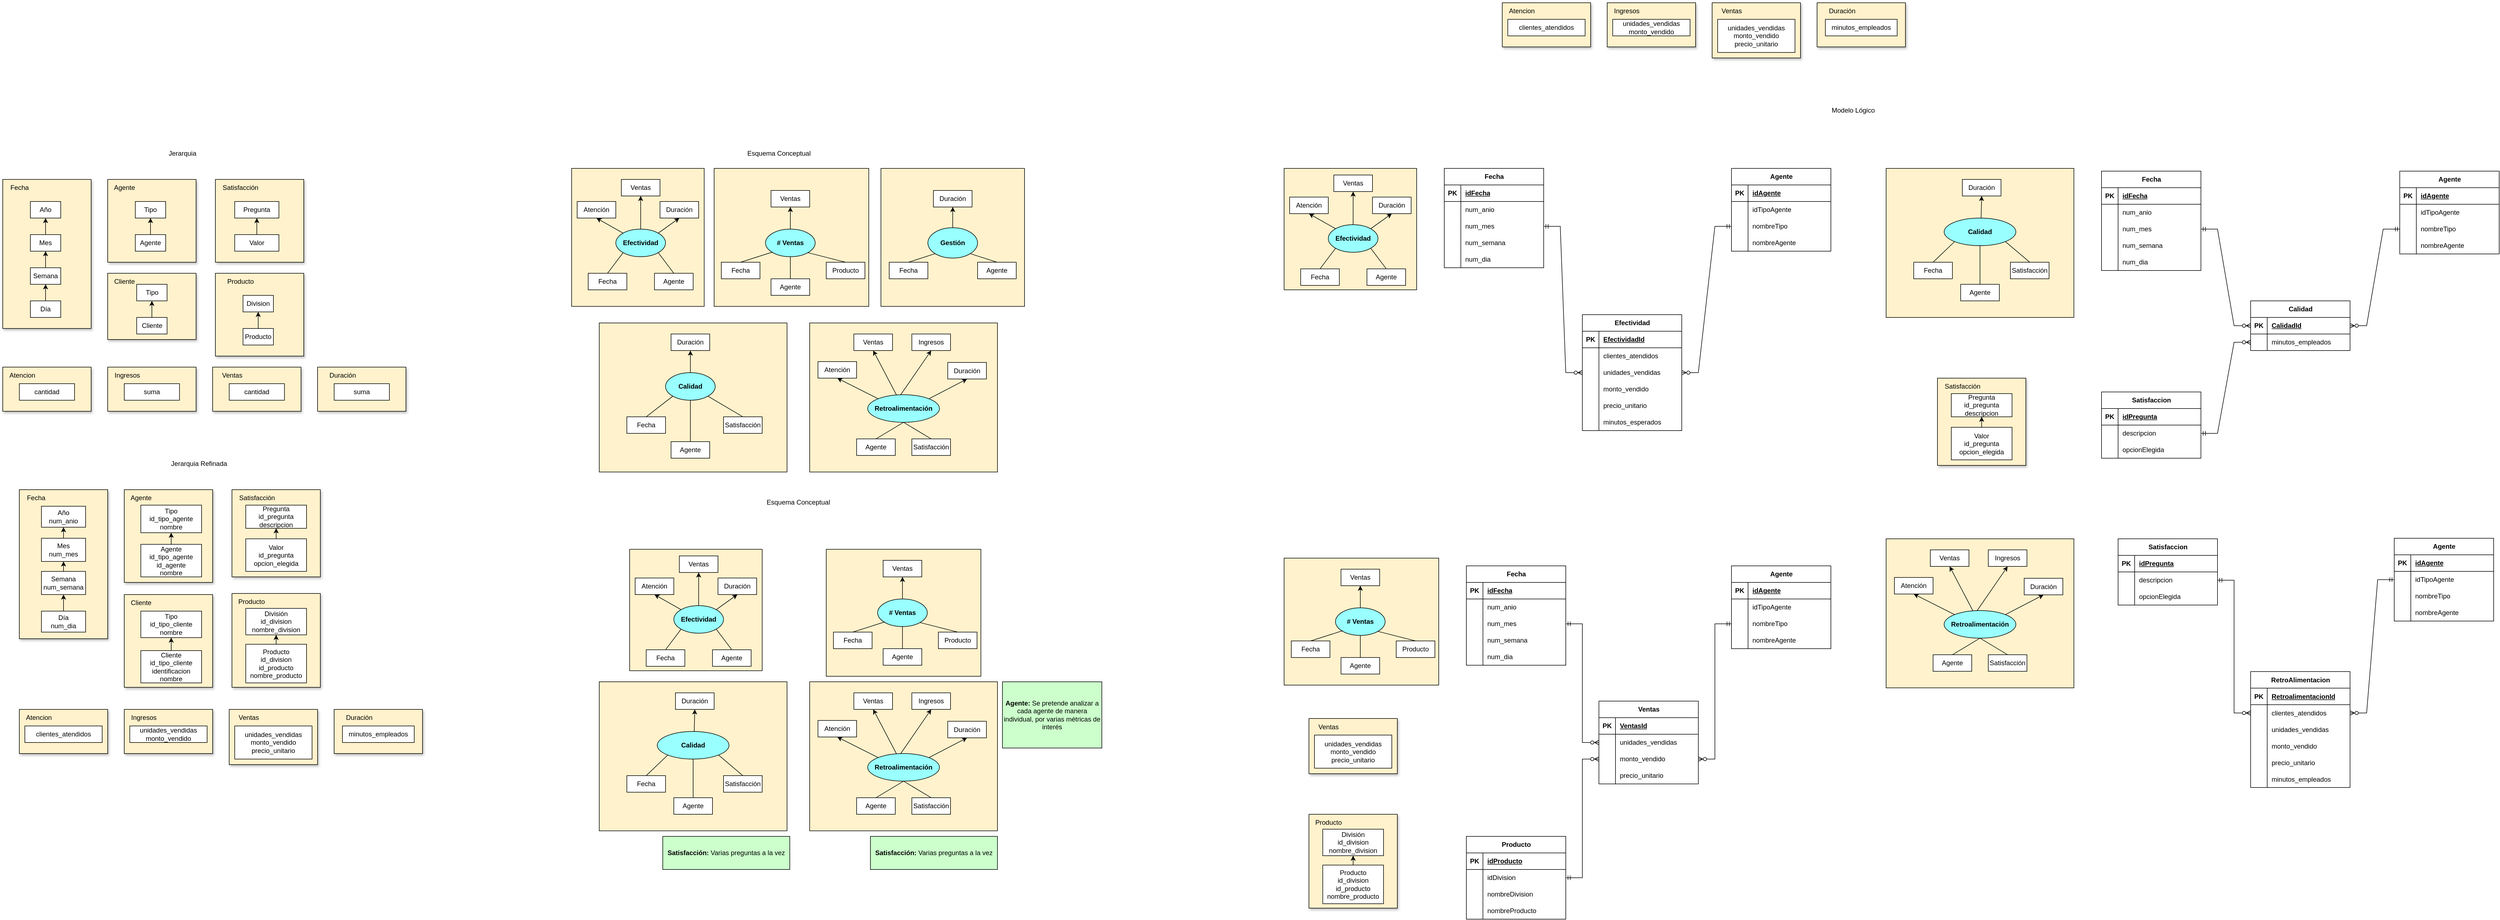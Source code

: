 <mxfile version="26.0.3">
  <diagram name="Page-1" id="wbxDOFEe-xMBPTPI3C5p">
    <mxGraphModel dx="4185" dy="2940" grid="1" gridSize="10" guides="1" tooltips="1" connect="1" arrows="1" fold="1" page="1" pageScale="1" pageWidth="1100" pageHeight="850" math="0" shadow="0">
      <root>
        <mxCell id="0" />
        <mxCell id="1" parent="0" />
        <mxCell id="ih9rq5GZIrlL_QUmLxiV-168" value="" style="rounded=0;whiteSpace=wrap;html=1;fillColor=#FFF2CC;" parent="1" vertex="1">
          <mxGeometry x="1800" y="200" width="260" height="250" as="geometry" />
        </mxCell>
        <mxCell id="ih9rq5GZIrlL_QUmLxiV-167" value="" style="rounded=0;whiteSpace=wrap;html=1;fillColor=#FFF2CC;" parent="1" vertex="1">
          <mxGeometry x="1498" y="200" width="280" height="250" as="geometry" />
        </mxCell>
        <mxCell id="ih9rq5GZIrlL_QUmLxiV-166" value="" style="rounded=0;whiteSpace=wrap;html=1;fillColor=#FFF2CC;" parent="1" vertex="1">
          <mxGeometry x="1240" y="200" width="240" height="250" as="geometry" />
        </mxCell>
        <mxCell id="ih9rq5GZIrlL_QUmLxiV-165" value="" style="rounded=0;whiteSpace=wrap;html=1;fillColor=#FFF2CC;" parent="1" vertex="1">
          <mxGeometry x="1290" y="480" width="340" height="270" as="geometry" />
        </mxCell>
        <mxCell id="ih9rq5GZIrlL_QUmLxiV-164" value="" style="rounded=0;whiteSpace=wrap;html=1;fillColor=#FFF2CC;" parent="1" vertex="1">
          <mxGeometry x="1671" y="480" width="340" height="270" as="geometry" />
        </mxCell>
        <mxCell id="ih9rq5GZIrlL_QUmLxiV-16" value="" style="rounded=0;whiteSpace=wrap;html=1;shadow=1;fillColor=#FFF2CC;" parent="1" vertex="1">
          <mxGeometry x="210" y="220" width="160" height="270" as="geometry" />
        </mxCell>
        <mxCell id="ih9rq5GZIrlL_QUmLxiV-2" value="Fecha" style="text;html=1;align=center;verticalAlign=middle;resizable=0;points=[];autosize=1;strokeColor=none;fillColor=none;" parent="1" vertex="1">
          <mxGeometry x="210" y="220" width="60" height="30" as="geometry" />
        </mxCell>
        <mxCell id="ih9rq5GZIrlL_QUmLxiV-7" style="edgeStyle=orthogonalEdgeStyle;rounded=0;orthogonalLoop=1;jettySize=auto;html=1;entryX=0.5;entryY=1;entryDx=0;entryDy=0;" parent="1" source="ih9rq5GZIrlL_QUmLxiV-3" target="ih9rq5GZIrlL_QUmLxiV-4" edge="1">
          <mxGeometry relative="1" as="geometry" />
        </mxCell>
        <mxCell id="ih9rq5GZIrlL_QUmLxiV-3" value="Día" style="rounded=0;whiteSpace=wrap;html=1;" parent="1" vertex="1">
          <mxGeometry x="260" y="440" width="55" height="30" as="geometry" />
        </mxCell>
        <mxCell id="ih9rq5GZIrlL_QUmLxiV-13" style="edgeStyle=orthogonalEdgeStyle;rounded=0;orthogonalLoop=1;jettySize=auto;html=1;entryX=0.5;entryY=1;entryDx=0;entryDy=0;" parent="1" source="ih9rq5GZIrlL_QUmLxiV-4" target="ih9rq5GZIrlL_QUmLxiV-5" edge="1">
          <mxGeometry relative="1" as="geometry" />
        </mxCell>
        <mxCell id="ih9rq5GZIrlL_QUmLxiV-4" value="Semana" style="rounded=0;whiteSpace=wrap;html=1;" parent="1" vertex="1">
          <mxGeometry x="260" y="380" width="55" height="30" as="geometry" />
        </mxCell>
        <mxCell id="ih9rq5GZIrlL_QUmLxiV-15" style="edgeStyle=orthogonalEdgeStyle;rounded=0;orthogonalLoop=1;jettySize=auto;html=1;entryX=0.5;entryY=1;entryDx=0;entryDy=0;" parent="1" source="ih9rq5GZIrlL_QUmLxiV-5" target="ih9rq5GZIrlL_QUmLxiV-6" edge="1">
          <mxGeometry relative="1" as="geometry" />
        </mxCell>
        <mxCell id="ih9rq5GZIrlL_QUmLxiV-5" value="Mes" style="rounded=0;whiteSpace=wrap;html=1;" parent="1" vertex="1">
          <mxGeometry x="260" y="320" width="55" height="30" as="geometry" />
        </mxCell>
        <mxCell id="ih9rq5GZIrlL_QUmLxiV-6" value="Año" style="rounded=0;whiteSpace=wrap;html=1;" parent="1" vertex="1">
          <mxGeometry x="260" y="260" width="55" height="30" as="geometry" />
        </mxCell>
        <mxCell id="ih9rq5GZIrlL_QUmLxiV-17" value="" style="rounded=0;whiteSpace=wrap;html=1;shadow=1;fillColor=#FFF2CC;" parent="1" vertex="1">
          <mxGeometry x="400" y="220" width="160" height="150" as="geometry" />
        </mxCell>
        <mxCell id="ih9rq5GZIrlL_QUmLxiV-18" value="Agente" style="text;html=1;align=center;verticalAlign=middle;resizable=0;points=[];autosize=1;strokeColor=none;fillColor=none;" parent="1" vertex="1">
          <mxGeometry x="400" y="220" width="60" height="30" as="geometry" />
        </mxCell>
        <mxCell id="ih9rq5GZIrlL_QUmLxiV-21" style="edgeStyle=orthogonalEdgeStyle;rounded=0;orthogonalLoop=1;jettySize=auto;html=1;entryX=0.5;entryY=1;entryDx=0;entryDy=0;" parent="1" source="ih9rq5GZIrlL_QUmLxiV-22" target="ih9rq5GZIrlL_QUmLxiV-24" edge="1">
          <mxGeometry relative="1" as="geometry" />
        </mxCell>
        <mxCell id="ih9rq5GZIrlL_QUmLxiV-22" value="Agente" style="rounded=0;whiteSpace=wrap;html=1;" parent="1" vertex="1">
          <mxGeometry x="450" y="320" width="55" height="30" as="geometry" />
        </mxCell>
        <mxCell id="ih9rq5GZIrlL_QUmLxiV-24" value="Tipo" style="rounded=0;whiteSpace=wrap;html=1;" parent="1" vertex="1">
          <mxGeometry x="450" y="260" width="55" height="30" as="geometry" />
        </mxCell>
        <mxCell id="ih9rq5GZIrlL_QUmLxiV-26" value="" style="rounded=0;whiteSpace=wrap;html=1;shadow=1;fillColor=#FFF2CC;" parent="1" vertex="1">
          <mxGeometry x="400" y="390" width="160" height="120" as="geometry" />
        </mxCell>
        <mxCell id="ih9rq5GZIrlL_QUmLxiV-27" value="Cliente" style="text;html=1;align=center;verticalAlign=middle;resizable=0;points=[];autosize=1;strokeColor=none;fillColor=none;" parent="1" vertex="1">
          <mxGeometry x="400" y="390" width="60" height="30" as="geometry" />
        </mxCell>
        <mxCell id="ih9rq5GZIrlL_QUmLxiV-102" style="edgeStyle=orthogonalEdgeStyle;rounded=0;orthogonalLoop=1;jettySize=auto;html=1;entryX=0.5;entryY=1;entryDx=0;entryDy=0;" parent="1" source="ih9rq5GZIrlL_QUmLxiV-29" target="ih9rq5GZIrlL_QUmLxiV-101" edge="1">
          <mxGeometry relative="1" as="geometry" />
        </mxCell>
        <mxCell id="ih9rq5GZIrlL_QUmLxiV-29" value="Cliente" style="rounded=0;whiteSpace=wrap;html=1;" parent="1" vertex="1">
          <mxGeometry x="452.5" y="470" width="55" height="30" as="geometry" />
        </mxCell>
        <mxCell id="ih9rq5GZIrlL_QUmLxiV-31" value="" style="rounded=0;whiteSpace=wrap;html=1;shadow=1;fillColor=#FFF2CC;" parent="1" vertex="1">
          <mxGeometry x="210" y="560" width="160" height="80" as="geometry" />
        </mxCell>
        <mxCell id="ih9rq5GZIrlL_QUmLxiV-32" value="Atencion" style="text;html=1;align=center;verticalAlign=middle;resizable=0;points=[];autosize=1;strokeColor=none;fillColor=none;" parent="1" vertex="1">
          <mxGeometry x="210" y="560" width="70" height="30" as="geometry" />
        </mxCell>
        <mxCell id="ih9rq5GZIrlL_QUmLxiV-33" value="cantidad" style="rounded=0;whiteSpace=wrap;html=1;" parent="1" vertex="1">
          <mxGeometry x="240" y="590" width="100" height="30" as="geometry" />
        </mxCell>
        <mxCell id="ih9rq5GZIrlL_QUmLxiV-34" value="" style="rounded=0;whiteSpace=wrap;html=1;shadow=1;fillColor=#FFF2CC;" parent="1" vertex="1">
          <mxGeometry x="400" y="560" width="160" height="80" as="geometry" />
        </mxCell>
        <mxCell id="ih9rq5GZIrlL_QUmLxiV-35" value="Ingresos" style="text;html=1;align=center;verticalAlign=middle;resizable=0;points=[];autosize=1;strokeColor=none;fillColor=none;" parent="1" vertex="1">
          <mxGeometry x="400" y="560" width="70" height="30" as="geometry" />
        </mxCell>
        <mxCell id="ih9rq5GZIrlL_QUmLxiV-36" value="suma" style="rounded=0;whiteSpace=wrap;html=1;" parent="1" vertex="1">
          <mxGeometry x="430" y="590" width="100" height="30" as="geometry" />
        </mxCell>
        <mxCell id="ih9rq5GZIrlL_QUmLxiV-37" value="" style="rounded=0;whiteSpace=wrap;html=1;shadow=1;fillColor=#FFF2CC;" parent="1" vertex="1">
          <mxGeometry x="590" y="560" width="160" height="80" as="geometry" />
        </mxCell>
        <mxCell id="ih9rq5GZIrlL_QUmLxiV-38" value="Ventas" style="text;html=1;align=center;verticalAlign=middle;resizable=0;points=[];autosize=1;strokeColor=none;fillColor=none;" parent="1" vertex="1">
          <mxGeometry x="595" y="560" width="60" height="30" as="geometry" />
        </mxCell>
        <mxCell id="ih9rq5GZIrlL_QUmLxiV-39" value="cantidad" style="rounded=0;whiteSpace=wrap;html=1;" parent="1" vertex="1">
          <mxGeometry x="620" y="590" width="100" height="30" as="geometry" />
        </mxCell>
        <mxCell id="ih9rq5GZIrlL_QUmLxiV-40" value="" style="rounded=0;whiteSpace=wrap;html=1;shadow=1;fillColor=#FFF2CC;" parent="1" vertex="1">
          <mxGeometry x="780" y="560" width="160" height="80" as="geometry" />
        </mxCell>
        <mxCell id="ih9rq5GZIrlL_QUmLxiV-41" value="Duración" style="text;html=1;align=center;verticalAlign=middle;resizable=0;points=[];autosize=1;strokeColor=none;fillColor=none;" parent="1" vertex="1">
          <mxGeometry x="790" y="560" width="70" height="30" as="geometry" />
        </mxCell>
        <mxCell id="ih9rq5GZIrlL_QUmLxiV-42" value="suma" style="rounded=0;whiteSpace=wrap;html=1;" parent="1" vertex="1">
          <mxGeometry x="810" y="590" width="100" height="30" as="geometry" />
        </mxCell>
        <mxCell id="ih9rq5GZIrlL_QUmLxiV-43" value="" style="rounded=0;whiteSpace=wrap;html=1;shadow=1;fillColor=#FFF2CC;" parent="1" vertex="1">
          <mxGeometry x="595" y="220" width="160" height="150" as="geometry" />
        </mxCell>
        <mxCell id="ih9rq5GZIrlL_QUmLxiV-44" value="Satisfacción" style="text;html=1;align=center;verticalAlign=middle;resizable=0;points=[];autosize=1;strokeColor=none;fillColor=none;" parent="1" vertex="1">
          <mxGeometry x="595" y="220" width="90" height="30" as="geometry" />
        </mxCell>
        <mxCell id="ih9rq5GZIrlL_QUmLxiV-45" style="edgeStyle=orthogonalEdgeStyle;rounded=0;orthogonalLoop=1;jettySize=auto;html=1;entryX=0.5;entryY=1;entryDx=0;entryDy=0;" parent="1" source="ih9rq5GZIrlL_QUmLxiV-46" target="ih9rq5GZIrlL_QUmLxiV-47" edge="1">
          <mxGeometry relative="1" as="geometry" />
        </mxCell>
        <mxCell id="ih9rq5GZIrlL_QUmLxiV-46" value="Valor" style="rounded=0;whiteSpace=wrap;html=1;" parent="1" vertex="1">
          <mxGeometry x="630" y="320" width="80" height="30" as="geometry" />
        </mxCell>
        <mxCell id="ih9rq5GZIrlL_QUmLxiV-47" value="Pregunta" style="rounded=0;whiteSpace=wrap;html=1;" parent="1" vertex="1">
          <mxGeometry x="630" y="260" width="80" height="30" as="geometry" />
        </mxCell>
        <mxCell id="ih9rq5GZIrlL_QUmLxiV-48" value="" style="rounded=0;whiteSpace=wrap;html=1;shadow=1;fillColor=#FFF2CC;" parent="1" vertex="1">
          <mxGeometry x="595" y="390" width="160" height="150" as="geometry" />
        </mxCell>
        <mxCell id="ih9rq5GZIrlL_QUmLxiV-49" value="Producto" style="text;html=1;align=center;verticalAlign=middle;resizable=0;points=[];autosize=1;strokeColor=none;fillColor=none;" parent="1" vertex="1">
          <mxGeometry x="605" y="390" width="70" height="30" as="geometry" />
        </mxCell>
        <mxCell id="ih9rq5GZIrlL_QUmLxiV-50" style="edgeStyle=orthogonalEdgeStyle;rounded=0;orthogonalLoop=1;jettySize=auto;html=1;entryX=0.5;entryY=1;entryDx=0;entryDy=0;" parent="1" source="ih9rq5GZIrlL_QUmLxiV-51" target="ih9rq5GZIrlL_QUmLxiV-52" edge="1">
          <mxGeometry relative="1" as="geometry" />
        </mxCell>
        <mxCell id="ih9rq5GZIrlL_QUmLxiV-51" value="Producto" style="rounded=0;whiteSpace=wrap;html=1;" parent="1" vertex="1">
          <mxGeometry x="645" y="490" width="55" height="30" as="geometry" />
        </mxCell>
        <mxCell id="ih9rq5GZIrlL_QUmLxiV-52" value="Division" style="rounded=0;whiteSpace=wrap;html=1;" parent="1" vertex="1">
          <mxGeometry x="645" y="430" width="55" height="30" as="geometry" />
        </mxCell>
        <mxCell id="ih9rq5GZIrlL_QUmLxiV-53" value="Jerarquia" style="text;html=1;align=center;verticalAlign=middle;resizable=0;points=[];autosize=1;strokeColor=none;fillColor=none;" parent="1" vertex="1">
          <mxGeometry x="500" y="158" width="70" height="30" as="geometry" />
        </mxCell>
        <mxCell id="ih9rq5GZIrlL_QUmLxiV-54" value="" style="rounded=0;whiteSpace=wrap;html=1;shadow=1;fillColor=#FFF2CC;" parent="1" vertex="1">
          <mxGeometry x="240" y="782" width="160" height="270" as="geometry" />
        </mxCell>
        <mxCell id="ih9rq5GZIrlL_QUmLxiV-55" value="Fecha" style="text;html=1;align=center;verticalAlign=middle;resizable=0;points=[];autosize=1;strokeColor=none;fillColor=none;" parent="1" vertex="1">
          <mxGeometry x="240" y="782" width="60" height="30" as="geometry" />
        </mxCell>
        <mxCell id="ih9rq5GZIrlL_QUmLxiV-56" style="edgeStyle=orthogonalEdgeStyle;rounded=0;orthogonalLoop=1;jettySize=auto;html=1;entryX=0.5;entryY=1;entryDx=0;entryDy=0;" parent="1" source="ih9rq5GZIrlL_QUmLxiV-57" target="ih9rq5GZIrlL_QUmLxiV-59" edge="1">
          <mxGeometry relative="1" as="geometry" />
        </mxCell>
        <mxCell id="ih9rq5GZIrlL_QUmLxiV-57" value="Día&lt;br&gt;num_dia" style="rounded=0;whiteSpace=wrap;html=1;" parent="1" vertex="1">
          <mxGeometry x="280" y="1002" width="80" height="38" as="geometry" />
        </mxCell>
        <mxCell id="ih9rq5GZIrlL_QUmLxiV-58" style="edgeStyle=orthogonalEdgeStyle;rounded=0;orthogonalLoop=1;jettySize=auto;html=1;entryX=0.5;entryY=1;entryDx=0;entryDy=0;" parent="1" source="ih9rq5GZIrlL_QUmLxiV-59" target="ih9rq5GZIrlL_QUmLxiV-61" edge="1">
          <mxGeometry relative="1" as="geometry" />
        </mxCell>
        <mxCell id="ih9rq5GZIrlL_QUmLxiV-59" value="Semana&lt;br&gt;num_semana" style="rounded=0;whiteSpace=wrap;html=1;" parent="1" vertex="1">
          <mxGeometry x="280" y="930" width="80" height="42" as="geometry" />
        </mxCell>
        <mxCell id="ih9rq5GZIrlL_QUmLxiV-60" style="edgeStyle=orthogonalEdgeStyle;rounded=0;orthogonalLoop=1;jettySize=auto;html=1;entryX=0.5;entryY=1;entryDx=0;entryDy=0;" parent="1" source="ih9rq5GZIrlL_QUmLxiV-61" target="ih9rq5GZIrlL_QUmLxiV-62" edge="1">
          <mxGeometry relative="1" as="geometry" />
        </mxCell>
        <mxCell id="ih9rq5GZIrlL_QUmLxiV-61" value="Mes&lt;br&gt;num_mes" style="rounded=0;whiteSpace=wrap;html=1;" parent="1" vertex="1">
          <mxGeometry x="280" y="870" width="80" height="42" as="geometry" />
        </mxCell>
        <mxCell id="ih9rq5GZIrlL_QUmLxiV-62" value="Año&lt;br&gt;num_anio" style="rounded=0;whiteSpace=wrap;html=1;" parent="1" vertex="1">
          <mxGeometry x="280" y="812" width="80" height="38" as="geometry" />
        </mxCell>
        <mxCell id="ih9rq5GZIrlL_QUmLxiV-63" value="" style="rounded=0;whiteSpace=wrap;html=1;shadow=1;fillColor=#FFF2CC;" parent="1" vertex="1">
          <mxGeometry x="430" y="782" width="160" height="168" as="geometry" />
        </mxCell>
        <mxCell id="ih9rq5GZIrlL_QUmLxiV-64" value="Agente" style="text;html=1;align=center;verticalAlign=middle;resizable=0;points=[];autosize=1;strokeColor=none;fillColor=none;" parent="1" vertex="1">
          <mxGeometry x="430" y="782" width="60" height="30" as="geometry" />
        </mxCell>
        <mxCell id="ih9rq5GZIrlL_QUmLxiV-65" style="edgeStyle=orthogonalEdgeStyle;rounded=0;orthogonalLoop=1;jettySize=auto;html=1;entryX=0.5;entryY=1;entryDx=0;entryDy=0;" parent="1" source="ih9rq5GZIrlL_QUmLxiV-66" target="ih9rq5GZIrlL_QUmLxiV-67" edge="1">
          <mxGeometry relative="1" as="geometry" />
        </mxCell>
        <mxCell id="ih9rq5GZIrlL_QUmLxiV-66" value="Agente&lt;br&gt;id_tipo_agente&lt;br&gt;id_agente&lt;br&gt;&lt;div&gt;nombre&lt;/div&gt;" style="rounded=0;whiteSpace=wrap;html=1;" parent="1" vertex="1">
          <mxGeometry x="460" y="881" width="110" height="59" as="geometry" />
        </mxCell>
        <mxCell id="ih9rq5GZIrlL_QUmLxiV-67" value="Tipo&lt;br&gt;id_tipo_agente&lt;br&gt;nombre" style="rounded=0;whiteSpace=wrap;html=1;" parent="1" vertex="1">
          <mxGeometry x="460" y="810" width="110" height="50" as="geometry" />
        </mxCell>
        <mxCell id="ih9rq5GZIrlL_QUmLxiV-68" value="" style="rounded=0;whiteSpace=wrap;html=1;shadow=1;fillColor=#FFF2CC;" parent="1" vertex="1">
          <mxGeometry x="430" y="972" width="160" height="168" as="geometry" />
        </mxCell>
        <mxCell id="ih9rq5GZIrlL_QUmLxiV-69" value="Cliente" style="text;html=1;align=center;verticalAlign=middle;resizable=0;points=[];autosize=1;strokeColor=none;fillColor=none;" parent="1" vertex="1">
          <mxGeometry x="430" y="972" width="60" height="30" as="geometry" />
        </mxCell>
        <mxCell id="ih9rq5GZIrlL_QUmLxiV-71" value="" style="rounded=0;whiteSpace=wrap;html=1;shadow=1;fillColor=#FFF2CC;" parent="1" vertex="1">
          <mxGeometry x="240" y="1180" width="160" height="80" as="geometry" />
        </mxCell>
        <mxCell id="ih9rq5GZIrlL_QUmLxiV-72" value="Atencion" style="text;html=1;align=center;verticalAlign=middle;resizable=0;points=[];autosize=1;strokeColor=none;fillColor=none;" parent="1" vertex="1">
          <mxGeometry x="240" y="1180" width="70" height="30" as="geometry" />
        </mxCell>
        <mxCell id="ih9rq5GZIrlL_QUmLxiV-73" value="clientes_atendidos" style="rounded=0;whiteSpace=wrap;html=1;" parent="1" vertex="1">
          <mxGeometry x="250" y="1210" width="140" height="30" as="geometry" />
        </mxCell>
        <mxCell id="ih9rq5GZIrlL_QUmLxiV-74" value="" style="rounded=0;whiteSpace=wrap;html=1;shadow=1;fillColor=#FFF2CC;" parent="1" vertex="1">
          <mxGeometry x="430" y="1180" width="160" height="80" as="geometry" />
        </mxCell>
        <mxCell id="ih9rq5GZIrlL_QUmLxiV-75" value="Ingresos" style="text;html=1;align=center;verticalAlign=middle;resizable=0;points=[];autosize=1;strokeColor=none;fillColor=none;" parent="1" vertex="1">
          <mxGeometry x="430" y="1180" width="70" height="30" as="geometry" />
        </mxCell>
        <mxCell id="ih9rq5GZIrlL_QUmLxiV-76" value="unidades_vendidas&lt;br&gt;monto_vendido" style="rounded=0;whiteSpace=wrap;html=1;" parent="1" vertex="1">
          <mxGeometry x="440" y="1210" width="140" height="30" as="geometry" />
        </mxCell>
        <mxCell id="ih9rq5GZIrlL_QUmLxiV-77" value="" style="rounded=0;whiteSpace=wrap;html=1;shadow=1;fillColor=#FFF2CC;" parent="1" vertex="1">
          <mxGeometry x="620" y="1180" width="160" height="100" as="geometry" />
        </mxCell>
        <mxCell id="ih9rq5GZIrlL_QUmLxiV-78" value="Ventas" style="text;html=1;align=center;verticalAlign=middle;resizable=0;points=[];autosize=1;strokeColor=none;fillColor=none;" parent="1" vertex="1">
          <mxGeometry x="625" y="1180" width="60" height="30" as="geometry" />
        </mxCell>
        <mxCell id="ih9rq5GZIrlL_QUmLxiV-79" value="unidades_vendidas&lt;br&gt;monto_vendido&lt;br&gt;precio_unitario" style="rounded=0;whiteSpace=wrap;html=1;" parent="1" vertex="1">
          <mxGeometry x="630" y="1210" width="140" height="60" as="geometry" />
        </mxCell>
        <mxCell id="ih9rq5GZIrlL_QUmLxiV-80" value="" style="rounded=0;whiteSpace=wrap;html=1;shadow=1;fillColor=#FFF2CC;" parent="1" vertex="1">
          <mxGeometry x="810" y="1180" width="160" height="80" as="geometry" />
        </mxCell>
        <mxCell id="ih9rq5GZIrlL_QUmLxiV-81" value="Duración" style="text;html=1;align=center;verticalAlign=middle;resizable=0;points=[];autosize=1;strokeColor=none;fillColor=none;" parent="1" vertex="1">
          <mxGeometry x="820" y="1180" width="70" height="30" as="geometry" />
        </mxCell>
        <mxCell id="ih9rq5GZIrlL_QUmLxiV-82" value="minutos_empleados" style="rounded=0;whiteSpace=wrap;html=1;" parent="1" vertex="1">
          <mxGeometry x="825" y="1210" width="130" height="30" as="geometry" />
        </mxCell>
        <mxCell id="ih9rq5GZIrlL_QUmLxiV-83" value="" style="rounded=0;whiteSpace=wrap;html=1;shadow=1;fillColor=#FFF2CC;" parent="1" vertex="1">
          <mxGeometry x="625" y="782" width="160" height="158" as="geometry" />
        </mxCell>
        <mxCell id="ih9rq5GZIrlL_QUmLxiV-84" value="Satisfacción" style="text;html=1;align=center;verticalAlign=middle;resizable=0;points=[];autosize=1;strokeColor=none;fillColor=none;" parent="1" vertex="1">
          <mxGeometry x="625" y="782" width="90" height="30" as="geometry" />
        </mxCell>
        <mxCell id="ih9rq5GZIrlL_QUmLxiV-85" style="edgeStyle=orthogonalEdgeStyle;rounded=0;orthogonalLoop=1;jettySize=auto;html=1;entryX=0.5;entryY=1;entryDx=0;entryDy=0;" parent="1" source="ih9rq5GZIrlL_QUmLxiV-86" target="ih9rq5GZIrlL_QUmLxiV-87" edge="1">
          <mxGeometry relative="1" as="geometry" />
        </mxCell>
        <mxCell id="ih9rq5GZIrlL_QUmLxiV-86" value="Valor&lt;br&gt;id_pregunta&lt;br&gt;opcion_elegida" style="rounded=0;whiteSpace=wrap;html=1;" parent="1" vertex="1">
          <mxGeometry x="650" y="871" width="110" height="59" as="geometry" />
        </mxCell>
        <mxCell id="ih9rq5GZIrlL_QUmLxiV-87" value="Pregunta&lt;br&gt;id_pregunta&lt;br&gt;descripcion" style="rounded=0;whiteSpace=wrap;html=1;" parent="1" vertex="1">
          <mxGeometry x="650" y="810" width="110" height="42" as="geometry" />
        </mxCell>
        <mxCell id="ih9rq5GZIrlL_QUmLxiV-88" value="" style="rounded=0;whiteSpace=wrap;html=1;shadow=1;fillColor=#FFF2CC;" parent="1" vertex="1">
          <mxGeometry x="625" y="970" width="160" height="170" as="geometry" />
        </mxCell>
        <mxCell id="ih9rq5GZIrlL_QUmLxiV-89" value="Producto" style="text;html=1;align=center;verticalAlign=middle;resizable=0;points=[];autosize=1;strokeColor=none;fillColor=none;" parent="1" vertex="1">
          <mxGeometry x="625" y="970" width="70" height="30" as="geometry" />
        </mxCell>
        <mxCell id="ih9rq5GZIrlL_QUmLxiV-90" style="edgeStyle=orthogonalEdgeStyle;rounded=0;orthogonalLoop=1;jettySize=auto;html=1;entryX=0.5;entryY=1;entryDx=0;entryDy=0;" parent="1" source="ih9rq5GZIrlL_QUmLxiV-91" target="ih9rq5GZIrlL_QUmLxiV-92" edge="1">
          <mxGeometry relative="1" as="geometry" />
        </mxCell>
        <mxCell id="ih9rq5GZIrlL_QUmLxiV-91" value="Producto&lt;br&gt;id_division&lt;br&gt;id_producto&lt;br&gt;nombre_producto" style="rounded=0;whiteSpace=wrap;html=1;" parent="1" vertex="1">
          <mxGeometry x="650" y="1062" width="110" height="70" as="geometry" />
        </mxCell>
        <mxCell id="ih9rq5GZIrlL_QUmLxiV-92" value="División&lt;br&gt;id_division&lt;br&gt;nombre_division" style="rounded=0;whiteSpace=wrap;html=1;" parent="1" vertex="1">
          <mxGeometry x="650" y="997" width="110" height="48" as="geometry" />
        </mxCell>
        <mxCell id="ih9rq5GZIrlL_QUmLxiV-93" value="Jerarquia Refinada" style="text;html=1;align=center;verticalAlign=middle;resizable=0;points=[];autosize=1;strokeColor=none;fillColor=none;" parent="1" vertex="1">
          <mxGeometry x="505" y="720" width="120" height="30" as="geometry" />
        </mxCell>
        <mxCell id="ih9rq5GZIrlL_QUmLxiV-98" style="edgeStyle=orthogonalEdgeStyle;rounded=0;orthogonalLoop=1;jettySize=auto;html=1;entryX=0.5;entryY=1;entryDx=0;entryDy=0;" parent="1" source="ih9rq5GZIrlL_QUmLxiV-99" target="ih9rq5GZIrlL_QUmLxiV-100" edge="1">
          <mxGeometry relative="1" as="geometry" />
        </mxCell>
        <mxCell id="ih9rq5GZIrlL_QUmLxiV-99" value="Cliente&lt;br&gt;id_tipo_cliente&lt;br&gt;identificacion&lt;br&gt;nombre" style="rounded=0;whiteSpace=wrap;html=1;" parent="1" vertex="1">
          <mxGeometry x="460" y="1073.5" width="110" height="58.5" as="geometry" />
        </mxCell>
        <mxCell id="ih9rq5GZIrlL_QUmLxiV-100" value="Tipo&lt;br&gt;id_tipo_cliente&lt;br&gt;nombre" style="rounded=0;whiteSpace=wrap;html=1;" parent="1" vertex="1">
          <mxGeometry x="460" y="1002" width="110" height="48" as="geometry" />
        </mxCell>
        <mxCell id="ih9rq5GZIrlL_QUmLxiV-101" value="Tipo" style="rounded=0;whiteSpace=wrap;html=1;" parent="1" vertex="1">
          <mxGeometry x="452.5" y="410" width="55" height="30" as="geometry" />
        </mxCell>
        <mxCell id="ih9rq5GZIrlL_QUmLxiV-104" value="Esquema Conceptual" style="text;html=1;align=center;verticalAlign=middle;resizable=0;points=[];autosize=1;strokeColor=none;fillColor=none;" parent="1" vertex="1">
          <mxGeometry x="1545" y="158" width="140" height="30" as="geometry" />
        </mxCell>
        <mxCell id="ih9rq5GZIrlL_QUmLxiV-105" value="&lt;b&gt;Efectividad&lt;/b&gt;" style="ellipse;whiteSpace=wrap;html=1;fillColor=#99FFFF;" parent="1" vertex="1">
          <mxGeometry x="1320" y="310" width="90" height="50" as="geometry" />
        </mxCell>
        <mxCell id="ih9rq5GZIrlL_QUmLxiV-109" value="&lt;b&gt;# Ventas&lt;/b&gt;" style="ellipse;whiteSpace=wrap;html=1;fillColor=#99FFFF;" parent="1" vertex="1">
          <mxGeometry x="1591" y="310" width="90" height="50" as="geometry" />
        </mxCell>
        <mxCell id="ih9rq5GZIrlL_QUmLxiV-110" value="&lt;b&gt;Retroalimentación&lt;/b&gt;" style="ellipse;whiteSpace=wrap;html=1;fillColor=#99FFFF;" parent="1" vertex="1">
          <mxGeometry x="1776" y="610" width="130" height="50" as="geometry" />
        </mxCell>
        <mxCell id="ih9rq5GZIrlL_QUmLxiV-111" value="&lt;b&gt;Gestión&lt;/b&gt;" style="ellipse;whiteSpace=wrap;html=1;fillColor=#99FFFF;" parent="1" vertex="1">
          <mxGeometry x="1885" y="307.5" width="90" height="55" as="geometry" />
        </mxCell>
        <mxCell id="ih9rq5GZIrlL_QUmLxiV-112" value="Fecha" style="rounded=0;whiteSpace=wrap;html=1;" parent="1" vertex="1">
          <mxGeometry x="1270" y="390" width="70" height="30" as="geometry" />
        </mxCell>
        <mxCell id="ih9rq5GZIrlL_QUmLxiV-114" value="" style="endArrow=none;html=1;rounded=0;exitX=0.5;exitY=0;exitDx=0;exitDy=0;entryX=0;entryY=1;entryDx=0;entryDy=0;" parent="1" source="ih9rq5GZIrlL_QUmLxiV-112" target="ih9rq5GZIrlL_QUmLxiV-105" edge="1">
          <mxGeometry width="50" height="50" relative="1" as="geometry">
            <mxPoint x="1440" y="410" as="sourcePoint" />
            <mxPoint x="1490" y="360" as="targetPoint" />
          </mxGeometry>
        </mxCell>
        <mxCell id="ih9rq5GZIrlL_QUmLxiV-115" value="Agente" style="rounded=0;whiteSpace=wrap;html=1;" parent="1" vertex="1">
          <mxGeometry x="1390" y="390" width="70" height="30" as="geometry" />
        </mxCell>
        <mxCell id="ih9rq5GZIrlL_QUmLxiV-116" value="" style="endArrow=none;html=1;rounded=0;exitX=0.5;exitY=0;exitDx=0;exitDy=0;entryX=1;entryY=1;entryDx=0;entryDy=0;" parent="1" source="ih9rq5GZIrlL_QUmLxiV-115" target="ih9rq5GZIrlL_QUmLxiV-105" edge="1">
          <mxGeometry width="50" height="50" relative="1" as="geometry">
            <mxPoint x="1440" y="410" as="sourcePoint" />
            <mxPoint x="1420" y="360" as="targetPoint" />
          </mxGeometry>
        </mxCell>
        <mxCell id="ih9rq5GZIrlL_QUmLxiV-117" value="Atención" style="rounded=0;whiteSpace=wrap;html=1;" parent="1" vertex="1">
          <mxGeometry x="1250" y="260" width="70" height="30" as="geometry" />
        </mxCell>
        <mxCell id="ih9rq5GZIrlL_QUmLxiV-118" value="Ventas" style="rounded=0;whiteSpace=wrap;html=1;" parent="1" vertex="1">
          <mxGeometry x="1330" y="220" width="70" height="30" as="geometry" />
        </mxCell>
        <mxCell id="ih9rq5GZIrlL_QUmLxiV-119" value="Duración" style="rounded=0;whiteSpace=wrap;html=1;" parent="1" vertex="1">
          <mxGeometry x="1400" y="260" width="70" height="30" as="geometry" />
        </mxCell>
        <mxCell id="ih9rq5GZIrlL_QUmLxiV-120" value="" style="endArrow=classic;html=1;rounded=0;exitX=0;exitY=0;exitDx=0;exitDy=0;entryX=0.5;entryY=1;entryDx=0;entryDy=0;" parent="1" source="ih9rq5GZIrlL_QUmLxiV-105" target="ih9rq5GZIrlL_QUmLxiV-117" edge="1">
          <mxGeometry width="50" height="50" relative="1" as="geometry">
            <mxPoint x="1380" y="430" as="sourcePoint" />
            <mxPoint x="1430" y="380" as="targetPoint" />
          </mxGeometry>
        </mxCell>
        <mxCell id="ih9rq5GZIrlL_QUmLxiV-121" value="" style="endArrow=classic;html=1;rounded=0;entryX=0.5;entryY=1;entryDx=0;entryDy=0;exitX=0.5;exitY=0;exitDx=0;exitDy=0;" parent="1" source="ih9rq5GZIrlL_QUmLxiV-105" target="ih9rq5GZIrlL_QUmLxiV-118" edge="1">
          <mxGeometry width="50" height="50" relative="1" as="geometry">
            <mxPoint x="1380" y="280" as="sourcePoint" />
            <mxPoint x="1275" y="300" as="targetPoint" />
          </mxGeometry>
        </mxCell>
        <mxCell id="ih9rq5GZIrlL_QUmLxiV-122" value="" style="endArrow=classic;html=1;rounded=0;entryX=0.5;entryY=1;entryDx=0;entryDy=0;exitX=1;exitY=0;exitDx=0;exitDy=0;" parent="1" source="ih9rq5GZIrlL_QUmLxiV-105" target="ih9rq5GZIrlL_QUmLxiV-119" edge="1">
          <mxGeometry width="50" height="50" relative="1" as="geometry">
            <mxPoint x="1372" y="320" as="sourcePoint" />
            <mxPoint x="1370" y="250" as="targetPoint" />
          </mxGeometry>
        </mxCell>
        <mxCell id="ih9rq5GZIrlL_QUmLxiV-123" value="Fecha" style="rounded=0;whiteSpace=wrap;html=1;" parent="1" vertex="1">
          <mxGeometry x="1511" y="370" width="70" height="30" as="geometry" />
        </mxCell>
        <mxCell id="ih9rq5GZIrlL_QUmLxiV-124" value="" style="endArrow=none;html=1;rounded=0;exitX=0.5;exitY=0;exitDx=0;exitDy=0;entryX=0;entryY=1;entryDx=0;entryDy=0;" parent="1" source="ih9rq5GZIrlL_QUmLxiV-123" edge="1">
          <mxGeometry width="50" height="50" relative="1" as="geometry">
            <mxPoint x="1711" y="408.5" as="sourcePoint" />
            <mxPoint x="1604" y="351.5" as="targetPoint" />
          </mxGeometry>
        </mxCell>
        <mxCell id="ih9rq5GZIrlL_QUmLxiV-125" value="Agente" style="rounded=0;whiteSpace=wrap;html=1;" parent="1" vertex="1">
          <mxGeometry x="1601" y="400" width="70" height="30" as="geometry" />
        </mxCell>
        <mxCell id="ih9rq5GZIrlL_QUmLxiV-126" value="" style="endArrow=none;html=1;rounded=0;exitX=0.5;exitY=0;exitDx=0;exitDy=0;entryX=0.5;entryY=1;entryDx=0;entryDy=0;" parent="1" source="ih9rq5GZIrlL_QUmLxiV-125" target="ih9rq5GZIrlL_QUmLxiV-109" edge="1">
          <mxGeometry width="50" height="50" relative="1" as="geometry">
            <mxPoint x="1711" y="408.5" as="sourcePoint" />
            <mxPoint x="1668" y="351.5" as="targetPoint" />
          </mxGeometry>
        </mxCell>
        <mxCell id="ih9rq5GZIrlL_QUmLxiV-127" value="Producto" style="rounded=0;whiteSpace=wrap;html=1;" parent="1" vertex="1">
          <mxGeometry x="1701" y="370" width="70" height="30" as="geometry" />
        </mxCell>
        <mxCell id="ih9rq5GZIrlL_QUmLxiV-128" value="" style="endArrow=none;html=1;rounded=0;exitX=0.5;exitY=0;exitDx=0;exitDy=0;entryX=1;entryY=1;entryDx=0;entryDy=0;" parent="1" source="ih9rq5GZIrlL_QUmLxiV-127" target="ih9rq5GZIrlL_QUmLxiV-109" edge="1">
          <mxGeometry width="50" height="50" relative="1" as="geometry">
            <mxPoint x="1556" y="380" as="sourcePoint" />
            <mxPoint x="1614" y="361.5" as="targetPoint" />
          </mxGeometry>
        </mxCell>
        <mxCell id="ih9rq5GZIrlL_QUmLxiV-130" value="Ventas" style="rounded=0;whiteSpace=wrap;html=1;" parent="1" vertex="1">
          <mxGeometry x="1601" y="240" width="70" height="30" as="geometry" />
        </mxCell>
        <mxCell id="ih9rq5GZIrlL_QUmLxiV-131" value="" style="endArrow=classic;html=1;rounded=0;exitX=0.5;exitY=0;exitDx=0;exitDy=0;entryX=0.5;entryY=1;entryDx=0;entryDy=0;" parent="1" source="ih9rq5GZIrlL_QUmLxiV-109" target="ih9rq5GZIrlL_QUmLxiV-130" edge="1">
          <mxGeometry width="50" height="50" relative="1" as="geometry">
            <mxPoint x="1629" y="300" as="sourcePoint" />
            <mxPoint x="1726" y="363" as="targetPoint" />
          </mxGeometry>
        </mxCell>
        <mxCell id="ih9rq5GZIrlL_QUmLxiV-132" value="Fecha" style="rounded=0;whiteSpace=wrap;html=1;" parent="1" vertex="1">
          <mxGeometry x="1815" y="370" width="70" height="30" as="geometry" />
        </mxCell>
        <mxCell id="ih9rq5GZIrlL_QUmLxiV-133" value="" style="endArrow=none;html=1;rounded=0;exitX=0.5;exitY=0;exitDx=0;exitDy=0;entryX=0;entryY=1;entryDx=0;entryDy=0;" parent="1" source="ih9rq5GZIrlL_QUmLxiV-132" target="ih9rq5GZIrlL_QUmLxiV-111" edge="1">
          <mxGeometry width="50" height="50" relative="1" as="geometry">
            <mxPoint x="1985" y="417" as="sourcePoint" />
            <mxPoint x="1878" y="360" as="targetPoint" />
          </mxGeometry>
        </mxCell>
        <mxCell id="ih9rq5GZIrlL_QUmLxiV-134" value="Agente" style="rounded=0;whiteSpace=wrap;html=1;" parent="1" vertex="1">
          <mxGeometry x="1975" y="370" width="70" height="30" as="geometry" />
        </mxCell>
        <mxCell id="ih9rq5GZIrlL_QUmLxiV-135" value="" style="endArrow=none;html=1;rounded=0;exitX=0.5;exitY=0;exitDx=0;exitDy=0;entryX=1;entryY=1;entryDx=0;entryDy=0;" parent="1" source="ih9rq5GZIrlL_QUmLxiV-134" target="ih9rq5GZIrlL_QUmLxiV-111" edge="1">
          <mxGeometry width="50" height="50" relative="1" as="geometry">
            <mxPoint x="1985" y="417" as="sourcePoint" />
            <mxPoint x="1910" y="368.5" as="targetPoint" />
          </mxGeometry>
        </mxCell>
        <mxCell id="ih9rq5GZIrlL_QUmLxiV-136" value="Duración" style="rounded=0;whiteSpace=wrap;html=1;" parent="1" vertex="1">
          <mxGeometry x="1895" y="240" width="70" height="30" as="geometry" />
        </mxCell>
        <mxCell id="ih9rq5GZIrlL_QUmLxiV-137" value="" style="endArrow=classic;html=1;rounded=0;entryX=0.5;entryY=1;entryDx=0;entryDy=0;exitX=0.5;exitY=0;exitDx=0;exitDy=0;" parent="1" source="ih9rq5GZIrlL_QUmLxiV-111" target="ih9rq5GZIrlL_QUmLxiV-136" edge="1">
          <mxGeometry width="50" height="50" relative="1" as="geometry">
            <mxPoint x="1927" y="307.5" as="sourcePoint" />
            <mxPoint x="1865" y="230" as="targetPoint" />
          </mxGeometry>
        </mxCell>
        <mxCell id="ih9rq5GZIrlL_QUmLxiV-138" value="&lt;b&gt;Calidad&lt;/b&gt;" style="ellipse;whiteSpace=wrap;html=1;fillColor=#99FFFF;" parent="1" vertex="1">
          <mxGeometry x="1410" y="570" width="90" height="50" as="geometry" />
        </mxCell>
        <mxCell id="ih9rq5GZIrlL_QUmLxiV-139" value="Fecha" style="rounded=0;whiteSpace=wrap;html=1;" parent="1" vertex="1">
          <mxGeometry x="1340" y="650" width="70" height="30" as="geometry" />
        </mxCell>
        <mxCell id="ih9rq5GZIrlL_QUmLxiV-140" value="" style="endArrow=none;html=1;rounded=0;exitX=0.5;exitY=0;exitDx=0;exitDy=0;entryX=0;entryY=1;entryDx=0;entryDy=0;" parent="1" source="ih9rq5GZIrlL_QUmLxiV-139" target="ih9rq5GZIrlL_QUmLxiV-138" edge="1">
          <mxGeometry width="50" height="50" relative="1" as="geometry">
            <mxPoint x="1530" y="670" as="sourcePoint" />
            <mxPoint x="1580" y="620" as="targetPoint" />
          </mxGeometry>
        </mxCell>
        <mxCell id="ih9rq5GZIrlL_QUmLxiV-141" value="Agente" style="rounded=0;whiteSpace=wrap;html=1;" parent="1" vertex="1">
          <mxGeometry x="1420" y="695" width="70" height="30" as="geometry" />
        </mxCell>
        <mxCell id="ih9rq5GZIrlL_QUmLxiV-142" value="" style="endArrow=none;html=1;rounded=0;exitX=0.5;exitY=0;exitDx=0;exitDy=0;entryX=0.5;entryY=1;entryDx=0;entryDy=0;" parent="1" source="ih9rq5GZIrlL_QUmLxiV-141" target="ih9rq5GZIrlL_QUmLxiV-138" edge="1">
          <mxGeometry width="50" height="50" relative="1" as="geometry">
            <mxPoint x="1530" y="670" as="sourcePoint" />
            <mxPoint x="1510" y="620" as="targetPoint" />
          </mxGeometry>
        </mxCell>
        <mxCell id="ih9rq5GZIrlL_QUmLxiV-145" value="Duración" style="rounded=0;whiteSpace=wrap;html=1;" parent="1" vertex="1">
          <mxGeometry x="1420" y="500" width="70" height="30" as="geometry" />
        </mxCell>
        <mxCell id="ih9rq5GZIrlL_QUmLxiV-148" value="" style="endArrow=classic;html=1;rounded=0;entryX=0.5;entryY=1;entryDx=0;entryDy=0;exitX=0.5;exitY=0;exitDx=0;exitDy=0;" parent="1" source="ih9rq5GZIrlL_QUmLxiV-138" target="ih9rq5GZIrlL_QUmLxiV-145" edge="1">
          <mxGeometry width="50" height="50" relative="1" as="geometry">
            <mxPoint x="1462" y="580" as="sourcePoint" />
            <mxPoint x="1460" y="510" as="targetPoint" />
          </mxGeometry>
        </mxCell>
        <mxCell id="ih9rq5GZIrlL_QUmLxiV-149" value="Satisfacción" style="rounded=0;whiteSpace=wrap;html=1;" parent="1" vertex="1">
          <mxGeometry x="1515" y="650" width="70" height="30" as="geometry" />
        </mxCell>
        <mxCell id="ih9rq5GZIrlL_QUmLxiV-150" value="" style="endArrow=none;html=1;rounded=0;entryX=1;entryY=1;entryDx=0;entryDy=0;exitX=0.5;exitY=0;exitDx=0;exitDy=0;" parent="1" source="ih9rq5GZIrlL_QUmLxiV-149" target="ih9rq5GZIrlL_QUmLxiV-138" edge="1">
          <mxGeometry width="50" height="50" relative="1" as="geometry">
            <mxPoint x="1545" y="645" as="sourcePoint" />
            <mxPoint x="1500" y="605" as="targetPoint" />
          </mxGeometry>
        </mxCell>
        <mxCell id="ih9rq5GZIrlL_QUmLxiV-151" value="Agente" style="rounded=0;whiteSpace=wrap;html=1;" parent="1" vertex="1">
          <mxGeometry x="1756" y="690" width="70" height="30" as="geometry" />
        </mxCell>
        <mxCell id="ih9rq5GZIrlL_QUmLxiV-152" value="" style="endArrow=none;html=1;rounded=0;exitX=0.5;exitY=0;exitDx=0;exitDy=0;entryX=0.5;entryY=1;entryDx=0;entryDy=0;" parent="1" source="ih9rq5GZIrlL_QUmLxiV-151" target="ih9rq5GZIrlL_QUmLxiV-110" edge="1">
          <mxGeometry width="50" height="50" relative="1" as="geometry">
            <mxPoint x="1911" y="712" as="sourcePoint" />
            <mxPoint x="1836" y="662" as="targetPoint" />
          </mxGeometry>
        </mxCell>
        <mxCell id="ih9rq5GZIrlL_QUmLxiV-153" value="Satisfacción" style="rounded=0;whiteSpace=wrap;html=1;" parent="1" vertex="1">
          <mxGeometry x="1856" y="690" width="70" height="30" as="geometry" />
        </mxCell>
        <mxCell id="ih9rq5GZIrlL_QUmLxiV-154" value="" style="endArrow=none;html=1;rounded=0;entryX=0.5;entryY=1;entryDx=0;entryDy=0;exitX=0.5;exitY=0;exitDx=0;exitDy=0;" parent="1" source="ih9rq5GZIrlL_QUmLxiV-153" target="ih9rq5GZIrlL_QUmLxiV-110" edge="1">
          <mxGeometry width="50" height="50" relative="1" as="geometry">
            <mxPoint x="1926" y="687" as="sourcePoint" />
            <mxPoint x="1868" y="655" as="targetPoint" />
          </mxGeometry>
        </mxCell>
        <mxCell id="ih9rq5GZIrlL_QUmLxiV-156" value="Atención" style="rounded=0;whiteSpace=wrap;html=1;" parent="1" vertex="1">
          <mxGeometry x="1686" y="550" width="70" height="30" as="geometry" />
        </mxCell>
        <mxCell id="ih9rq5GZIrlL_QUmLxiV-157" value="Ventas" style="rounded=0;whiteSpace=wrap;html=1;" parent="1" vertex="1">
          <mxGeometry x="1751" y="500" width="70" height="30" as="geometry" />
        </mxCell>
        <mxCell id="ih9rq5GZIrlL_QUmLxiV-158" value="Duración" style="rounded=0;whiteSpace=wrap;html=1;" parent="1" vertex="1">
          <mxGeometry x="1921" y="551.5" width="70" height="30" as="geometry" />
        </mxCell>
        <mxCell id="ih9rq5GZIrlL_QUmLxiV-159" value="" style="endArrow=classic;html=1;rounded=0;exitX=0;exitY=0;exitDx=0;exitDy=0;entryX=0.5;entryY=1;entryDx=0;entryDy=0;" parent="1" source="ih9rq5GZIrlL_QUmLxiV-110" target="ih9rq5GZIrlL_QUmLxiV-156" edge="1">
          <mxGeometry width="50" height="50" relative="1" as="geometry">
            <mxPoint x="1799" y="608.5" as="sourcePoint" />
            <mxPoint x="1896" y="671.5" as="targetPoint" />
          </mxGeometry>
        </mxCell>
        <mxCell id="ih9rq5GZIrlL_QUmLxiV-160" value="" style="endArrow=classic;html=1;rounded=0;entryX=0.5;entryY=1;entryDx=0;entryDy=0;" parent="1" source="ih9rq5GZIrlL_QUmLxiV-110" target="ih9rq5GZIrlL_QUmLxiV-157" edge="1">
          <mxGeometry width="50" height="50" relative="1" as="geometry">
            <mxPoint x="1831" y="601.5" as="sourcePoint" />
            <mxPoint x="1741" y="591.5" as="targetPoint" />
          </mxGeometry>
        </mxCell>
        <mxCell id="ih9rq5GZIrlL_QUmLxiV-161" value="" style="endArrow=classic;html=1;rounded=0;entryX=0.5;entryY=1;entryDx=0;entryDy=0;exitX=1;exitY=0;exitDx=0;exitDy=0;" parent="1" source="ih9rq5GZIrlL_QUmLxiV-110" target="ih9rq5GZIrlL_QUmLxiV-158" edge="1">
          <mxGeometry width="50" height="50" relative="1" as="geometry">
            <mxPoint x="1926" y="617" as="sourcePoint" />
            <mxPoint x="1875.04" y="541.5" as="targetPoint" />
          </mxGeometry>
        </mxCell>
        <mxCell id="ih9rq5GZIrlL_QUmLxiV-162" value="Ingresos" style="rounded=0;whiteSpace=wrap;html=1;" parent="1" vertex="1">
          <mxGeometry x="1856" y="500" width="70" height="30" as="geometry" />
        </mxCell>
        <mxCell id="ih9rq5GZIrlL_QUmLxiV-163" value="" style="endArrow=classic;html=1;rounded=0;entryX=0.5;entryY=1;entryDx=0;entryDy=0;exitX=0.458;exitY=0.009;exitDx=0;exitDy=0;exitPerimeter=0;" parent="1" source="ih9rq5GZIrlL_QUmLxiV-110" target="ih9rq5GZIrlL_QUmLxiV-162" edge="1">
          <mxGeometry width="50" height="50" relative="1" as="geometry">
            <mxPoint x="1844" y="620" as="sourcePoint" />
            <mxPoint x="1821" y="540" as="targetPoint" />
          </mxGeometry>
        </mxCell>
        <mxCell id="ih9rq5GZIrlL_QUmLxiV-170" value="&lt;b&gt;Satisfacción:&lt;/b&gt; Varias preguntas a la vez" style="rounded=0;whiteSpace=wrap;html=1;fillColor=#CCFFCC;" parent="1" vertex="1">
          <mxGeometry x="1405" y="1410" width="230" height="60" as="geometry" />
        </mxCell>
        <mxCell id="ih9rq5GZIrlL_QUmLxiV-226" value="" style="rounded=0;whiteSpace=wrap;html=1;fillColor=#FFF2CC;" parent="1" vertex="1">
          <mxGeometry x="1701" y="890" width="280" height="230" as="geometry" />
        </mxCell>
        <mxCell id="ih9rq5GZIrlL_QUmLxiV-227" value="" style="rounded=0;whiteSpace=wrap;html=1;fillColor=#FFF2CC;" parent="1" vertex="1">
          <mxGeometry x="1345" y="890" width="240" height="220" as="geometry" />
        </mxCell>
        <mxCell id="ih9rq5GZIrlL_QUmLxiV-228" value="" style="rounded=0;whiteSpace=wrap;html=1;fillColor=#FFF2CC;" parent="1" vertex="1">
          <mxGeometry x="1290" y="1130" width="340" height="270" as="geometry" />
        </mxCell>
        <mxCell id="ih9rq5GZIrlL_QUmLxiV-229" value="" style="rounded=0;whiteSpace=wrap;html=1;fillColor=#FFF2CC;" parent="1" vertex="1">
          <mxGeometry x="1671" y="1130" width="340" height="270" as="geometry" />
        </mxCell>
        <mxCell id="ih9rq5GZIrlL_QUmLxiV-230" value="&lt;b&gt;Efectividad&lt;/b&gt;" style="ellipse;whiteSpace=wrap;html=1;fillColor=#99FFFF;" parent="1" vertex="1">
          <mxGeometry x="1425" y="992" width="90" height="50" as="geometry" />
        </mxCell>
        <mxCell id="ih9rq5GZIrlL_QUmLxiV-231" value="&lt;b&gt;# Ventas&lt;/b&gt;" style="ellipse;whiteSpace=wrap;html=1;fillColor=#99FFFF;" parent="1" vertex="1">
          <mxGeometry x="1794" y="980" width="90" height="50" as="geometry" />
        </mxCell>
        <mxCell id="ih9rq5GZIrlL_QUmLxiV-232" value="&lt;b&gt;Retroalimentación&lt;/b&gt;" style="ellipse;whiteSpace=wrap;html=1;fillColor=#99FFFF;" parent="1" vertex="1">
          <mxGeometry x="1776" y="1260" width="130" height="50" as="geometry" />
        </mxCell>
        <mxCell id="ih9rq5GZIrlL_QUmLxiV-234" value="Fecha" style="rounded=0;whiteSpace=wrap;html=1;" parent="1" vertex="1">
          <mxGeometry x="1375" y="1072" width="70" height="30" as="geometry" />
        </mxCell>
        <mxCell id="ih9rq5GZIrlL_QUmLxiV-235" value="" style="endArrow=none;html=1;rounded=0;exitX=0.5;exitY=0;exitDx=0;exitDy=0;entryX=0;entryY=1;entryDx=0;entryDy=0;" parent="1" source="ih9rq5GZIrlL_QUmLxiV-234" target="ih9rq5GZIrlL_QUmLxiV-230" edge="1">
          <mxGeometry width="50" height="50" relative="1" as="geometry">
            <mxPoint x="1545" y="1092" as="sourcePoint" />
            <mxPoint x="1595" y="1042" as="targetPoint" />
          </mxGeometry>
        </mxCell>
        <mxCell id="ih9rq5GZIrlL_QUmLxiV-236" value="Agente" style="rounded=0;whiteSpace=wrap;html=1;" parent="1" vertex="1">
          <mxGeometry x="1495" y="1072" width="70" height="30" as="geometry" />
        </mxCell>
        <mxCell id="ih9rq5GZIrlL_QUmLxiV-237" value="" style="endArrow=none;html=1;rounded=0;exitX=0.5;exitY=0;exitDx=0;exitDy=0;entryX=1;entryY=1;entryDx=0;entryDy=0;" parent="1" source="ih9rq5GZIrlL_QUmLxiV-236" target="ih9rq5GZIrlL_QUmLxiV-230" edge="1">
          <mxGeometry width="50" height="50" relative="1" as="geometry">
            <mxPoint x="1545" y="1092" as="sourcePoint" />
            <mxPoint x="1525" y="1042" as="targetPoint" />
          </mxGeometry>
        </mxCell>
        <mxCell id="ih9rq5GZIrlL_QUmLxiV-238" value="Atención" style="rounded=0;whiteSpace=wrap;html=1;" parent="1" vertex="1">
          <mxGeometry x="1355" y="942" width="70" height="30" as="geometry" />
        </mxCell>
        <mxCell id="ih9rq5GZIrlL_QUmLxiV-239" value="Ventas" style="rounded=0;whiteSpace=wrap;html=1;" parent="1" vertex="1">
          <mxGeometry x="1435" y="902" width="70" height="30" as="geometry" />
        </mxCell>
        <mxCell id="ih9rq5GZIrlL_QUmLxiV-240" value="Duración" style="rounded=0;whiteSpace=wrap;html=1;" parent="1" vertex="1">
          <mxGeometry x="1505" y="942" width="70" height="30" as="geometry" />
        </mxCell>
        <mxCell id="ih9rq5GZIrlL_QUmLxiV-241" value="" style="endArrow=classic;html=1;rounded=0;exitX=0;exitY=0;exitDx=0;exitDy=0;entryX=0.5;entryY=1;entryDx=0;entryDy=0;" parent="1" source="ih9rq5GZIrlL_QUmLxiV-230" target="ih9rq5GZIrlL_QUmLxiV-238" edge="1">
          <mxGeometry width="50" height="50" relative="1" as="geometry">
            <mxPoint x="1485" y="1112" as="sourcePoint" />
            <mxPoint x="1535" y="1062" as="targetPoint" />
          </mxGeometry>
        </mxCell>
        <mxCell id="ih9rq5GZIrlL_QUmLxiV-242" value="" style="endArrow=classic;html=1;rounded=0;entryX=0.5;entryY=1;entryDx=0;entryDy=0;exitX=0.5;exitY=0;exitDx=0;exitDy=0;" parent="1" source="ih9rq5GZIrlL_QUmLxiV-230" target="ih9rq5GZIrlL_QUmLxiV-239" edge="1">
          <mxGeometry width="50" height="50" relative="1" as="geometry">
            <mxPoint x="1485" y="962" as="sourcePoint" />
            <mxPoint x="1380" y="982" as="targetPoint" />
          </mxGeometry>
        </mxCell>
        <mxCell id="ih9rq5GZIrlL_QUmLxiV-243" value="" style="endArrow=classic;html=1;rounded=0;entryX=0.5;entryY=1;entryDx=0;entryDy=0;exitX=1;exitY=0;exitDx=0;exitDy=0;" parent="1" source="ih9rq5GZIrlL_QUmLxiV-230" target="ih9rq5GZIrlL_QUmLxiV-240" edge="1">
          <mxGeometry width="50" height="50" relative="1" as="geometry">
            <mxPoint x="1477" y="1002" as="sourcePoint" />
            <mxPoint x="1475" y="932" as="targetPoint" />
          </mxGeometry>
        </mxCell>
        <mxCell id="ih9rq5GZIrlL_QUmLxiV-244" value="Fecha" style="rounded=0;whiteSpace=wrap;html=1;" parent="1" vertex="1">
          <mxGeometry x="1714" y="1040" width="70" height="30" as="geometry" />
        </mxCell>
        <mxCell id="ih9rq5GZIrlL_QUmLxiV-245" value="" style="endArrow=none;html=1;rounded=0;exitX=0.5;exitY=0;exitDx=0;exitDy=0;entryX=0;entryY=1;entryDx=0;entryDy=0;" parent="1" source="ih9rq5GZIrlL_QUmLxiV-244" edge="1">
          <mxGeometry width="50" height="50" relative="1" as="geometry">
            <mxPoint x="1914" y="1078.5" as="sourcePoint" />
            <mxPoint x="1807" y="1021.5" as="targetPoint" />
          </mxGeometry>
        </mxCell>
        <mxCell id="ih9rq5GZIrlL_QUmLxiV-246" value="Agente" style="rounded=0;whiteSpace=wrap;html=1;" parent="1" vertex="1">
          <mxGeometry x="1804" y="1070" width="70" height="30" as="geometry" />
        </mxCell>
        <mxCell id="ih9rq5GZIrlL_QUmLxiV-247" value="" style="endArrow=none;html=1;rounded=0;exitX=0.5;exitY=0;exitDx=0;exitDy=0;entryX=0.5;entryY=1;entryDx=0;entryDy=0;" parent="1" source="ih9rq5GZIrlL_QUmLxiV-246" target="ih9rq5GZIrlL_QUmLxiV-231" edge="1">
          <mxGeometry width="50" height="50" relative="1" as="geometry">
            <mxPoint x="1914" y="1078.5" as="sourcePoint" />
            <mxPoint x="1871" y="1021.5" as="targetPoint" />
          </mxGeometry>
        </mxCell>
        <mxCell id="ih9rq5GZIrlL_QUmLxiV-248" value="Producto" style="rounded=0;whiteSpace=wrap;html=1;" parent="1" vertex="1">
          <mxGeometry x="1904" y="1040" width="70" height="30" as="geometry" />
        </mxCell>
        <mxCell id="ih9rq5GZIrlL_QUmLxiV-249" value="" style="endArrow=none;html=1;rounded=0;exitX=0.5;exitY=0;exitDx=0;exitDy=0;entryX=1;entryY=1;entryDx=0;entryDy=0;" parent="1" source="ih9rq5GZIrlL_QUmLxiV-248" target="ih9rq5GZIrlL_QUmLxiV-231" edge="1">
          <mxGeometry width="50" height="50" relative="1" as="geometry">
            <mxPoint x="1759" y="1050" as="sourcePoint" />
            <mxPoint x="1817" y="1031.5" as="targetPoint" />
          </mxGeometry>
        </mxCell>
        <mxCell id="ih9rq5GZIrlL_QUmLxiV-250" value="Ventas" style="rounded=0;whiteSpace=wrap;html=1;" parent="1" vertex="1">
          <mxGeometry x="1804" y="910" width="70" height="30" as="geometry" />
        </mxCell>
        <mxCell id="ih9rq5GZIrlL_QUmLxiV-251" value="" style="endArrow=classic;html=1;rounded=0;exitX=0.5;exitY=0;exitDx=0;exitDy=0;entryX=0.5;entryY=1;entryDx=0;entryDy=0;" parent="1" source="ih9rq5GZIrlL_QUmLxiV-231" target="ih9rq5GZIrlL_QUmLxiV-250" edge="1">
          <mxGeometry width="50" height="50" relative="1" as="geometry">
            <mxPoint x="1832" y="970" as="sourcePoint" />
            <mxPoint x="1929" y="1033" as="targetPoint" />
          </mxGeometry>
        </mxCell>
        <mxCell id="ih9rq5GZIrlL_QUmLxiV-258" value="&lt;b&gt;Calidad&lt;/b&gt;" style="ellipse;whiteSpace=wrap;html=1;fillColor=#99FFFF;" parent="1" vertex="1">
          <mxGeometry x="1395" y="1220" width="130" height="50" as="geometry" />
        </mxCell>
        <mxCell id="ih9rq5GZIrlL_QUmLxiV-259" value="Fecha" style="rounded=0;whiteSpace=wrap;html=1;" parent="1" vertex="1">
          <mxGeometry x="1340" y="1300" width="70" height="30" as="geometry" />
        </mxCell>
        <mxCell id="ih9rq5GZIrlL_QUmLxiV-260" value="" style="endArrow=none;html=1;rounded=0;exitX=0.5;exitY=0;exitDx=0;exitDy=0;entryX=0;entryY=1;entryDx=0;entryDy=0;" parent="1" source="ih9rq5GZIrlL_QUmLxiV-259" target="ih9rq5GZIrlL_QUmLxiV-258" edge="1">
          <mxGeometry width="50" height="50" relative="1" as="geometry">
            <mxPoint x="1530" y="1320" as="sourcePoint" />
            <mxPoint x="1580" y="1270" as="targetPoint" />
          </mxGeometry>
        </mxCell>
        <mxCell id="ih9rq5GZIrlL_QUmLxiV-261" value="Agente" style="rounded=0;whiteSpace=wrap;html=1;" parent="1" vertex="1">
          <mxGeometry x="1425" y="1340" width="70" height="30" as="geometry" />
        </mxCell>
        <mxCell id="ih9rq5GZIrlL_QUmLxiV-262" value="" style="endArrow=none;html=1;rounded=0;exitX=0.5;exitY=0;exitDx=0;exitDy=0;entryX=0.5;entryY=1;entryDx=0;entryDy=0;" parent="1" source="ih9rq5GZIrlL_QUmLxiV-261" target="ih9rq5GZIrlL_QUmLxiV-258" edge="1">
          <mxGeometry width="50" height="50" relative="1" as="geometry">
            <mxPoint x="1530" y="1320" as="sourcePoint" />
            <mxPoint x="1510" y="1270" as="targetPoint" />
          </mxGeometry>
        </mxCell>
        <mxCell id="ih9rq5GZIrlL_QUmLxiV-263" value="Duración" style="rounded=0;whiteSpace=wrap;html=1;" parent="1" vertex="1">
          <mxGeometry x="1428" y="1150" width="70" height="30" as="geometry" />
        </mxCell>
        <mxCell id="ih9rq5GZIrlL_QUmLxiV-264" value="" style="endArrow=classic;html=1;rounded=0;entryX=0.5;entryY=1;entryDx=0;entryDy=0;exitX=0.515;exitY=0.012;exitDx=0;exitDy=0;exitPerimeter=0;" parent="1" source="ih9rq5GZIrlL_QUmLxiV-258" target="ih9rq5GZIrlL_QUmLxiV-263" edge="1">
          <mxGeometry width="50" height="50" relative="1" as="geometry">
            <mxPoint x="1462" y="1230" as="sourcePoint" />
            <mxPoint x="1460" y="1160" as="targetPoint" />
          </mxGeometry>
        </mxCell>
        <mxCell id="ih9rq5GZIrlL_QUmLxiV-265" value="Satisfacción" style="rounded=0;whiteSpace=wrap;html=1;" parent="1" vertex="1">
          <mxGeometry x="1515" y="1300" width="70" height="30" as="geometry" />
        </mxCell>
        <mxCell id="ih9rq5GZIrlL_QUmLxiV-266" value="" style="endArrow=none;html=1;rounded=0;entryX=1;entryY=1;entryDx=0;entryDy=0;exitX=0.5;exitY=0;exitDx=0;exitDy=0;" parent="1" source="ih9rq5GZIrlL_QUmLxiV-265" target="ih9rq5GZIrlL_QUmLxiV-258" edge="1">
          <mxGeometry width="50" height="50" relative="1" as="geometry">
            <mxPoint x="1545" y="1295" as="sourcePoint" />
            <mxPoint x="1500" y="1255" as="targetPoint" />
          </mxGeometry>
        </mxCell>
        <mxCell id="ih9rq5GZIrlL_QUmLxiV-267" value="Agente" style="rounded=0;whiteSpace=wrap;html=1;" parent="1" vertex="1">
          <mxGeometry x="1756" y="1340" width="70" height="30" as="geometry" />
        </mxCell>
        <mxCell id="ih9rq5GZIrlL_QUmLxiV-268" value="" style="endArrow=none;html=1;rounded=0;exitX=0.5;exitY=0;exitDx=0;exitDy=0;entryX=0.5;entryY=1;entryDx=0;entryDy=0;" parent="1" source="ih9rq5GZIrlL_QUmLxiV-267" target="ih9rq5GZIrlL_QUmLxiV-232" edge="1">
          <mxGeometry width="50" height="50" relative="1" as="geometry">
            <mxPoint x="1911" y="1362" as="sourcePoint" />
            <mxPoint x="1836" y="1312" as="targetPoint" />
          </mxGeometry>
        </mxCell>
        <mxCell id="ih9rq5GZIrlL_QUmLxiV-269" value="Satisfacción" style="rounded=0;whiteSpace=wrap;html=1;" parent="1" vertex="1">
          <mxGeometry x="1856" y="1340" width="70" height="30" as="geometry" />
        </mxCell>
        <mxCell id="ih9rq5GZIrlL_QUmLxiV-270" value="" style="endArrow=none;html=1;rounded=0;entryX=0.5;entryY=1;entryDx=0;entryDy=0;exitX=0.5;exitY=0;exitDx=0;exitDy=0;" parent="1" source="ih9rq5GZIrlL_QUmLxiV-269" target="ih9rq5GZIrlL_QUmLxiV-232" edge="1">
          <mxGeometry width="50" height="50" relative="1" as="geometry">
            <mxPoint x="1926" y="1337" as="sourcePoint" />
            <mxPoint x="1868" y="1305" as="targetPoint" />
          </mxGeometry>
        </mxCell>
        <mxCell id="ih9rq5GZIrlL_QUmLxiV-271" value="Atención" style="rounded=0;whiteSpace=wrap;html=1;" parent="1" vertex="1">
          <mxGeometry x="1686" y="1200" width="70" height="30" as="geometry" />
        </mxCell>
        <mxCell id="ih9rq5GZIrlL_QUmLxiV-272" value="Ventas" style="rounded=0;whiteSpace=wrap;html=1;" parent="1" vertex="1">
          <mxGeometry x="1751" y="1150" width="70" height="30" as="geometry" />
        </mxCell>
        <mxCell id="ih9rq5GZIrlL_QUmLxiV-273" value="Duración" style="rounded=0;whiteSpace=wrap;html=1;" parent="1" vertex="1">
          <mxGeometry x="1921" y="1201.5" width="70" height="30" as="geometry" />
        </mxCell>
        <mxCell id="ih9rq5GZIrlL_QUmLxiV-274" value="" style="endArrow=classic;html=1;rounded=0;exitX=0;exitY=0;exitDx=0;exitDy=0;entryX=0.5;entryY=1;entryDx=0;entryDy=0;" parent="1" source="ih9rq5GZIrlL_QUmLxiV-232" target="ih9rq5GZIrlL_QUmLxiV-271" edge="1">
          <mxGeometry width="50" height="50" relative="1" as="geometry">
            <mxPoint x="1799" y="1258.5" as="sourcePoint" />
            <mxPoint x="1896" y="1321.5" as="targetPoint" />
          </mxGeometry>
        </mxCell>
        <mxCell id="ih9rq5GZIrlL_QUmLxiV-275" value="" style="endArrow=classic;html=1;rounded=0;entryX=0.5;entryY=1;entryDx=0;entryDy=0;" parent="1" source="ih9rq5GZIrlL_QUmLxiV-232" target="ih9rq5GZIrlL_QUmLxiV-272" edge="1">
          <mxGeometry width="50" height="50" relative="1" as="geometry">
            <mxPoint x="1831" y="1251.5" as="sourcePoint" />
            <mxPoint x="1741" y="1241.5" as="targetPoint" />
          </mxGeometry>
        </mxCell>
        <mxCell id="ih9rq5GZIrlL_QUmLxiV-276" value="" style="endArrow=classic;html=1;rounded=0;entryX=0.5;entryY=1;entryDx=0;entryDy=0;exitX=1;exitY=0;exitDx=0;exitDy=0;" parent="1" source="ih9rq5GZIrlL_QUmLxiV-232" target="ih9rq5GZIrlL_QUmLxiV-273" edge="1">
          <mxGeometry width="50" height="50" relative="1" as="geometry">
            <mxPoint x="1926" y="1267" as="sourcePoint" />
            <mxPoint x="1875.04" y="1191.5" as="targetPoint" />
          </mxGeometry>
        </mxCell>
        <mxCell id="ih9rq5GZIrlL_QUmLxiV-277" value="Ingresos" style="rounded=0;whiteSpace=wrap;html=1;" parent="1" vertex="1">
          <mxGeometry x="1856" y="1150" width="70" height="30" as="geometry" />
        </mxCell>
        <mxCell id="ih9rq5GZIrlL_QUmLxiV-278" value="" style="endArrow=classic;html=1;rounded=0;entryX=0.5;entryY=1;entryDx=0;entryDy=0;exitX=0.458;exitY=0.009;exitDx=0;exitDy=0;exitPerimeter=0;" parent="1" source="ih9rq5GZIrlL_QUmLxiV-232" target="ih9rq5GZIrlL_QUmLxiV-277" edge="1">
          <mxGeometry width="50" height="50" relative="1" as="geometry">
            <mxPoint x="1844" y="1270" as="sourcePoint" />
            <mxPoint x="1821" y="1190" as="targetPoint" />
          </mxGeometry>
        </mxCell>
        <mxCell id="ih9rq5GZIrlL_QUmLxiV-279" value="&lt;b&gt;Satisfacción:&lt;/b&gt; Varias preguntas a la vez" style="rounded=0;whiteSpace=wrap;html=1;fillColor=#CCFFCC;" parent="1" vertex="1">
          <mxGeometry x="1781" y="1410" width="230" height="60" as="geometry" />
        </mxCell>
        <mxCell id="ih9rq5GZIrlL_QUmLxiV-280" value="&lt;b&gt;Agente: &lt;/b&gt;Se pretende analizar a cada agente de manera individual, por varias métricas de interés" style="rounded=0;whiteSpace=wrap;html=1;fillColor=#CCFFCC;" parent="1" vertex="1">
          <mxGeometry x="2020" y="1130" width="180" height="120" as="geometry" />
        </mxCell>
        <mxCell id="YLiVXb2pXkyYQfCGrXQz-1" value="Esquema Conceptual" style="text;html=1;align=center;verticalAlign=middle;resizable=0;points=[];autosize=1;strokeColor=none;fillColor=none;" vertex="1" parent="1">
          <mxGeometry x="1580" y="790" width="140" height="30" as="geometry" />
        </mxCell>
        <mxCell id="YLiVXb2pXkyYQfCGrXQz-2" value="" style="rounded=0;whiteSpace=wrap;html=1;fillColor=#FFF2CC;" vertex="1" parent="1">
          <mxGeometry x="2530" y="200" width="240" height="220" as="geometry" />
        </mxCell>
        <mxCell id="YLiVXb2pXkyYQfCGrXQz-3" value="&lt;b&gt;Efectividad&lt;/b&gt;" style="ellipse;whiteSpace=wrap;html=1;fillColor=#99FFFF;" vertex="1" parent="1">
          <mxGeometry x="2610" y="302" width="90" height="50" as="geometry" />
        </mxCell>
        <mxCell id="YLiVXb2pXkyYQfCGrXQz-4" value="Fecha" style="rounded=0;whiteSpace=wrap;html=1;" vertex="1" parent="1">
          <mxGeometry x="2560" y="382" width="70" height="30" as="geometry" />
        </mxCell>
        <mxCell id="YLiVXb2pXkyYQfCGrXQz-5" value="" style="endArrow=none;html=1;rounded=0;exitX=0.5;exitY=0;exitDx=0;exitDy=0;entryX=0;entryY=1;entryDx=0;entryDy=0;" edge="1" parent="1" source="YLiVXb2pXkyYQfCGrXQz-4" target="YLiVXb2pXkyYQfCGrXQz-3">
          <mxGeometry width="50" height="50" relative="1" as="geometry">
            <mxPoint x="2730" y="402" as="sourcePoint" />
            <mxPoint x="2780" y="352" as="targetPoint" />
          </mxGeometry>
        </mxCell>
        <mxCell id="YLiVXb2pXkyYQfCGrXQz-6" value="Agente" style="rounded=0;whiteSpace=wrap;html=1;" vertex="1" parent="1">
          <mxGeometry x="2680" y="382" width="70" height="30" as="geometry" />
        </mxCell>
        <mxCell id="YLiVXb2pXkyYQfCGrXQz-7" value="" style="endArrow=none;html=1;rounded=0;exitX=0.5;exitY=0;exitDx=0;exitDy=0;entryX=1;entryY=1;entryDx=0;entryDy=0;" edge="1" parent="1" source="YLiVXb2pXkyYQfCGrXQz-6" target="YLiVXb2pXkyYQfCGrXQz-3">
          <mxGeometry width="50" height="50" relative="1" as="geometry">
            <mxPoint x="2730" y="402" as="sourcePoint" />
            <mxPoint x="2710" y="352" as="targetPoint" />
          </mxGeometry>
        </mxCell>
        <mxCell id="YLiVXb2pXkyYQfCGrXQz-8" value="Atención" style="rounded=0;whiteSpace=wrap;html=1;" vertex="1" parent="1">
          <mxGeometry x="2540" y="252" width="70" height="30" as="geometry" />
        </mxCell>
        <mxCell id="YLiVXb2pXkyYQfCGrXQz-9" value="Ventas" style="rounded=0;whiteSpace=wrap;html=1;" vertex="1" parent="1">
          <mxGeometry x="2620" y="212" width="70" height="30" as="geometry" />
        </mxCell>
        <mxCell id="YLiVXb2pXkyYQfCGrXQz-10" value="Duración" style="rounded=0;whiteSpace=wrap;html=1;" vertex="1" parent="1">
          <mxGeometry x="2690" y="252" width="70" height="30" as="geometry" />
        </mxCell>
        <mxCell id="YLiVXb2pXkyYQfCGrXQz-11" value="" style="endArrow=classic;html=1;rounded=0;exitX=0;exitY=0;exitDx=0;exitDy=0;entryX=0.5;entryY=1;entryDx=0;entryDy=0;" edge="1" parent="1" source="YLiVXb2pXkyYQfCGrXQz-3" target="YLiVXb2pXkyYQfCGrXQz-8">
          <mxGeometry width="50" height="50" relative="1" as="geometry">
            <mxPoint x="2670" y="422" as="sourcePoint" />
            <mxPoint x="2720" y="372" as="targetPoint" />
          </mxGeometry>
        </mxCell>
        <mxCell id="YLiVXb2pXkyYQfCGrXQz-12" value="" style="endArrow=classic;html=1;rounded=0;entryX=0.5;entryY=1;entryDx=0;entryDy=0;exitX=0.5;exitY=0;exitDx=0;exitDy=0;" edge="1" parent="1" source="YLiVXb2pXkyYQfCGrXQz-3" target="YLiVXb2pXkyYQfCGrXQz-9">
          <mxGeometry width="50" height="50" relative="1" as="geometry">
            <mxPoint x="2670" y="272" as="sourcePoint" />
            <mxPoint x="2565" y="292" as="targetPoint" />
          </mxGeometry>
        </mxCell>
        <mxCell id="YLiVXb2pXkyYQfCGrXQz-13" value="" style="endArrow=classic;html=1;rounded=0;entryX=0.5;entryY=1;entryDx=0;entryDy=0;exitX=1;exitY=0;exitDx=0;exitDy=0;" edge="1" parent="1" source="YLiVXb2pXkyYQfCGrXQz-3" target="YLiVXb2pXkyYQfCGrXQz-10">
          <mxGeometry width="50" height="50" relative="1" as="geometry">
            <mxPoint x="2662" y="312" as="sourcePoint" />
            <mxPoint x="2660" y="242" as="targetPoint" />
          </mxGeometry>
        </mxCell>
        <mxCell id="YLiVXb2pXkyYQfCGrXQz-14" value="Modelo Lógico" style="text;html=1;align=center;verticalAlign=middle;resizable=0;points=[];autosize=1;strokeColor=none;fillColor=none;" vertex="1" parent="1">
          <mxGeometry x="3510" y="80" width="100" height="30" as="geometry" />
        </mxCell>
        <mxCell id="YLiVXb2pXkyYQfCGrXQz-15" value="Efectividad" style="shape=table;startSize=30;container=1;collapsible=1;childLayout=tableLayout;fixedRows=1;rowLines=0;fontStyle=1;align=center;resizeLast=1;html=1;" vertex="1" parent="1">
          <mxGeometry x="3070" y="465" width="180" height="210" as="geometry">
            <mxRectangle x="2790" y="401.5" width="100" height="30" as="alternateBounds" />
          </mxGeometry>
        </mxCell>
        <mxCell id="YLiVXb2pXkyYQfCGrXQz-16" value="" style="shape=tableRow;horizontal=0;startSize=0;swimlaneHead=0;swimlaneBody=0;fillColor=none;collapsible=0;dropTarget=0;points=[[0,0.5],[1,0.5]];portConstraint=eastwest;top=0;left=0;right=0;bottom=1;" vertex="1" parent="YLiVXb2pXkyYQfCGrXQz-15">
          <mxGeometry y="30" width="180" height="30" as="geometry" />
        </mxCell>
        <mxCell id="YLiVXb2pXkyYQfCGrXQz-17" value="PK" style="shape=partialRectangle;connectable=0;fillColor=none;top=0;left=0;bottom=0;right=0;fontStyle=1;overflow=hidden;whiteSpace=wrap;html=1;" vertex="1" parent="YLiVXb2pXkyYQfCGrXQz-16">
          <mxGeometry width="30" height="30" as="geometry">
            <mxRectangle width="30" height="30" as="alternateBounds" />
          </mxGeometry>
        </mxCell>
        <mxCell id="YLiVXb2pXkyYQfCGrXQz-18" value="EfectividadId" style="shape=partialRectangle;connectable=0;fillColor=none;top=0;left=0;bottom=0;right=0;align=left;spacingLeft=6;fontStyle=5;overflow=hidden;whiteSpace=wrap;html=1;" vertex="1" parent="YLiVXb2pXkyYQfCGrXQz-16">
          <mxGeometry x="30" width="150" height="30" as="geometry">
            <mxRectangle width="150" height="30" as="alternateBounds" />
          </mxGeometry>
        </mxCell>
        <mxCell id="YLiVXb2pXkyYQfCGrXQz-19" value="" style="shape=tableRow;horizontal=0;startSize=0;swimlaneHead=0;swimlaneBody=0;fillColor=none;collapsible=0;dropTarget=0;points=[[0,0.5],[1,0.5]];portConstraint=eastwest;top=0;left=0;right=0;bottom=0;" vertex="1" parent="YLiVXb2pXkyYQfCGrXQz-15">
          <mxGeometry y="60" width="180" height="30" as="geometry" />
        </mxCell>
        <mxCell id="YLiVXb2pXkyYQfCGrXQz-20" value="" style="shape=partialRectangle;connectable=0;fillColor=none;top=0;left=0;bottom=0;right=0;editable=1;overflow=hidden;whiteSpace=wrap;html=1;" vertex="1" parent="YLiVXb2pXkyYQfCGrXQz-19">
          <mxGeometry width="30" height="30" as="geometry">
            <mxRectangle width="30" height="30" as="alternateBounds" />
          </mxGeometry>
        </mxCell>
        <mxCell id="YLiVXb2pXkyYQfCGrXQz-21" value="clientes_atendidos" style="shape=partialRectangle;connectable=0;fillColor=none;top=0;left=0;bottom=0;right=0;align=left;spacingLeft=6;overflow=hidden;whiteSpace=wrap;html=1;" vertex="1" parent="YLiVXb2pXkyYQfCGrXQz-19">
          <mxGeometry x="30" width="150" height="30" as="geometry">
            <mxRectangle width="150" height="30" as="alternateBounds" />
          </mxGeometry>
        </mxCell>
        <mxCell id="YLiVXb2pXkyYQfCGrXQz-22" value="" style="shape=tableRow;horizontal=0;startSize=0;swimlaneHead=0;swimlaneBody=0;fillColor=none;collapsible=0;dropTarget=0;points=[[0,0.5],[1,0.5]];portConstraint=eastwest;top=0;left=0;right=0;bottom=0;" vertex="1" parent="YLiVXb2pXkyYQfCGrXQz-15">
          <mxGeometry y="90" width="180" height="30" as="geometry" />
        </mxCell>
        <mxCell id="YLiVXb2pXkyYQfCGrXQz-23" value="" style="shape=partialRectangle;connectable=0;fillColor=none;top=0;left=0;bottom=0;right=0;editable=1;overflow=hidden;whiteSpace=wrap;html=1;" vertex="1" parent="YLiVXb2pXkyYQfCGrXQz-22">
          <mxGeometry width="30" height="30" as="geometry">
            <mxRectangle width="30" height="30" as="alternateBounds" />
          </mxGeometry>
        </mxCell>
        <mxCell id="YLiVXb2pXkyYQfCGrXQz-24" value="unidades_vendidas" style="shape=partialRectangle;connectable=0;fillColor=none;top=0;left=0;bottom=0;right=0;align=left;spacingLeft=6;overflow=hidden;whiteSpace=wrap;html=1;" vertex="1" parent="YLiVXb2pXkyYQfCGrXQz-22">
          <mxGeometry x="30" width="150" height="30" as="geometry">
            <mxRectangle width="150" height="30" as="alternateBounds" />
          </mxGeometry>
        </mxCell>
        <mxCell id="YLiVXb2pXkyYQfCGrXQz-25" value="" style="shape=tableRow;horizontal=0;startSize=0;swimlaneHead=0;swimlaneBody=0;fillColor=none;collapsible=0;dropTarget=0;points=[[0,0.5],[1,0.5]];portConstraint=eastwest;top=0;left=0;right=0;bottom=0;" vertex="1" parent="YLiVXb2pXkyYQfCGrXQz-15">
          <mxGeometry y="120" width="180" height="30" as="geometry" />
        </mxCell>
        <mxCell id="YLiVXb2pXkyYQfCGrXQz-26" value="" style="shape=partialRectangle;connectable=0;fillColor=none;top=0;left=0;bottom=0;right=0;editable=1;overflow=hidden;whiteSpace=wrap;html=1;" vertex="1" parent="YLiVXb2pXkyYQfCGrXQz-25">
          <mxGeometry width="30" height="30" as="geometry">
            <mxRectangle width="30" height="30" as="alternateBounds" />
          </mxGeometry>
        </mxCell>
        <mxCell id="YLiVXb2pXkyYQfCGrXQz-27" value="monto_vendido" style="shape=partialRectangle;connectable=0;fillColor=none;top=0;left=0;bottom=0;right=0;align=left;spacingLeft=6;overflow=hidden;whiteSpace=wrap;html=1;" vertex="1" parent="YLiVXb2pXkyYQfCGrXQz-25">
          <mxGeometry x="30" width="150" height="30" as="geometry">
            <mxRectangle width="150" height="30" as="alternateBounds" />
          </mxGeometry>
        </mxCell>
        <mxCell id="YLiVXb2pXkyYQfCGrXQz-55" value="" style="shape=tableRow;horizontal=0;startSize=0;swimlaneHead=0;swimlaneBody=0;fillColor=none;collapsible=0;dropTarget=0;points=[[0,0.5],[1,0.5]];portConstraint=eastwest;top=0;left=0;right=0;bottom=0;" vertex="1" parent="YLiVXb2pXkyYQfCGrXQz-15">
          <mxGeometry y="150" width="180" height="30" as="geometry" />
        </mxCell>
        <mxCell id="YLiVXb2pXkyYQfCGrXQz-56" value="" style="shape=partialRectangle;connectable=0;fillColor=none;top=0;left=0;bottom=0;right=0;editable=1;overflow=hidden;whiteSpace=wrap;html=1;" vertex="1" parent="YLiVXb2pXkyYQfCGrXQz-55">
          <mxGeometry width="30" height="30" as="geometry">
            <mxRectangle width="30" height="30" as="alternateBounds" />
          </mxGeometry>
        </mxCell>
        <mxCell id="YLiVXb2pXkyYQfCGrXQz-57" value="precio_unitario" style="shape=partialRectangle;connectable=0;fillColor=none;top=0;left=0;bottom=0;right=0;align=left;spacingLeft=6;overflow=hidden;whiteSpace=wrap;html=1;" vertex="1" parent="YLiVXb2pXkyYQfCGrXQz-55">
          <mxGeometry x="30" width="150" height="30" as="geometry">
            <mxRectangle width="150" height="30" as="alternateBounds" />
          </mxGeometry>
        </mxCell>
        <mxCell id="YLiVXb2pXkyYQfCGrXQz-58" value="" style="shape=tableRow;horizontal=0;startSize=0;swimlaneHead=0;swimlaneBody=0;fillColor=none;collapsible=0;dropTarget=0;points=[[0,0.5],[1,0.5]];portConstraint=eastwest;top=0;left=0;right=0;bottom=0;" vertex="1" parent="YLiVXb2pXkyYQfCGrXQz-15">
          <mxGeometry y="180" width="180" height="30" as="geometry" />
        </mxCell>
        <mxCell id="YLiVXb2pXkyYQfCGrXQz-59" value="" style="shape=partialRectangle;connectable=0;fillColor=none;top=0;left=0;bottom=0;right=0;editable=1;overflow=hidden;whiteSpace=wrap;html=1;" vertex="1" parent="YLiVXb2pXkyYQfCGrXQz-58">
          <mxGeometry width="30" height="30" as="geometry">
            <mxRectangle width="30" height="30" as="alternateBounds" />
          </mxGeometry>
        </mxCell>
        <mxCell id="YLiVXb2pXkyYQfCGrXQz-60" value="minutos_esperados" style="shape=partialRectangle;connectable=0;fillColor=none;top=0;left=0;bottom=0;right=0;align=left;spacingLeft=6;overflow=hidden;whiteSpace=wrap;html=1;" vertex="1" parent="YLiVXb2pXkyYQfCGrXQz-58">
          <mxGeometry x="30" width="150" height="30" as="geometry">
            <mxRectangle width="150" height="30" as="alternateBounds" />
          </mxGeometry>
        </mxCell>
        <mxCell id="YLiVXb2pXkyYQfCGrXQz-28" value="" style="rounded=0;whiteSpace=wrap;html=1;shadow=1;fillColor=#FFF2CC;" vertex="1" parent="1">
          <mxGeometry x="2925" y="-100" width="160" height="80" as="geometry" />
        </mxCell>
        <mxCell id="YLiVXb2pXkyYQfCGrXQz-29" value="Atencion" style="text;html=1;align=center;verticalAlign=middle;resizable=0;points=[];autosize=1;strokeColor=none;fillColor=none;" vertex="1" parent="1">
          <mxGeometry x="2925" y="-100" width="70" height="30" as="geometry" />
        </mxCell>
        <mxCell id="YLiVXb2pXkyYQfCGrXQz-30" value="clientes_atendidos" style="rounded=0;whiteSpace=wrap;html=1;" vertex="1" parent="1">
          <mxGeometry x="2935" y="-70" width="140" height="30" as="geometry" />
        </mxCell>
        <mxCell id="YLiVXb2pXkyYQfCGrXQz-31" value="" style="rounded=0;whiteSpace=wrap;html=1;shadow=1;fillColor=#FFF2CC;" vertex="1" parent="1">
          <mxGeometry x="3115" y="-100" width="160" height="80" as="geometry" />
        </mxCell>
        <mxCell id="YLiVXb2pXkyYQfCGrXQz-32" value="Ingresos" style="text;html=1;align=center;verticalAlign=middle;resizable=0;points=[];autosize=1;strokeColor=none;fillColor=none;" vertex="1" parent="1">
          <mxGeometry x="3115" y="-100" width="70" height="30" as="geometry" />
        </mxCell>
        <mxCell id="YLiVXb2pXkyYQfCGrXQz-33" value="unidades_vendidas&lt;br&gt;monto_vendido" style="rounded=0;whiteSpace=wrap;html=1;" vertex="1" parent="1">
          <mxGeometry x="3125" y="-70" width="140" height="30" as="geometry" />
        </mxCell>
        <mxCell id="YLiVXb2pXkyYQfCGrXQz-34" value="" style="rounded=0;whiteSpace=wrap;html=1;shadow=1;fillColor=#FFF2CC;" vertex="1" parent="1">
          <mxGeometry x="3305" y="-100" width="160" height="100" as="geometry" />
        </mxCell>
        <mxCell id="YLiVXb2pXkyYQfCGrXQz-35" value="Ventas" style="text;html=1;align=center;verticalAlign=middle;resizable=0;points=[];autosize=1;strokeColor=none;fillColor=none;" vertex="1" parent="1">
          <mxGeometry x="3310" y="-100" width="60" height="30" as="geometry" />
        </mxCell>
        <mxCell id="YLiVXb2pXkyYQfCGrXQz-36" value="unidades_vendidas&lt;br&gt;monto_vendido&lt;br&gt;precio_unitario" style="rounded=0;whiteSpace=wrap;html=1;" vertex="1" parent="1">
          <mxGeometry x="3315" y="-70" width="140" height="60" as="geometry" />
        </mxCell>
        <mxCell id="YLiVXb2pXkyYQfCGrXQz-37" value="" style="rounded=0;whiteSpace=wrap;html=1;shadow=1;fillColor=#FFF2CC;" vertex="1" parent="1">
          <mxGeometry x="3495" y="-100" width="160" height="80" as="geometry" />
        </mxCell>
        <mxCell id="YLiVXb2pXkyYQfCGrXQz-38" value="Duración" style="text;html=1;align=center;verticalAlign=middle;resizable=0;points=[];autosize=1;strokeColor=none;fillColor=none;" vertex="1" parent="1">
          <mxGeometry x="3505" y="-100" width="70" height="30" as="geometry" />
        </mxCell>
        <mxCell id="YLiVXb2pXkyYQfCGrXQz-39" value="minutos_empleados" style="rounded=0;whiteSpace=wrap;html=1;" vertex="1" parent="1">
          <mxGeometry x="3510" y="-70" width="130" height="30" as="geometry" />
        </mxCell>
        <mxCell id="YLiVXb2pXkyYQfCGrXQz-61" value="Fecha" style="shape=table;startSize=30;container=1;collapsible=1;childLayout=tableLayout;fixedRows=1;rowLines=0;fontStyle=1;align=center;resizeLast=1;html=1;" vertex="1" parent="1">
          <mxGeometry x="2820" y="200" width="180" height="180" as="geometry" />
        </mxCell>
        <mxCell id="YLiVXb2pXkyYQfCGrXQz-62" value="" style="shape=tableRow;horizontal=0;startSize=0;swimlaneHead=0;swimlaneBody=0;fillColor=none;collapsible=0;dropTarget=0;points=[[0,0.5],[1,0.5]];portConstraint=eastwest;top=0;left=0;right=0;bottom=1;" vertex="1" parent="YLiVXb2pXkyYQfCGrXQz-61">
          <mxGeometry y="30" width="180" height="30" as="geometry" />
        </mxCell>
        <mxCell id="YLiVXb2pXkyYQfCGrXQz-63" value="PK" style="shape=partialRectangle;connectable=0;fillColor=none;top=0;left=0;bottom=0;right=0;fontStyle=1;overflow=hidden;whiteSpace=wrap;html=1;" vertex="1" parent="YLiVXb2pXkyYQfCGrXQz-62">
          <mxGeometry width="30" height="30" as="geometry">
            <mxRectangle width="30" height="30" as="alternateBounds" />
          </mxGeometry>
        </mxCell>
        <mxCell id="YLiVXb2pXkyYQfCGrXQz-64" value="idFecha" style="shape=partialRectangle;connectable=0;fillColor=none;top=0;left=0;bottom=0;right=0;align=left;spacingLeft=6;fontStyle=5;overflow=hidden;whiteSpace=wrap;html=1;" vertex="1" parent="YLiVXb2pXkyYQfCGrXQz-62">
          <mxGeometry x="30" width="150" height="30" as="geometry">
            <mxRectangle width="150" height="30" as="alternateBounds" />
          </mxGeometry>
        </mxCell>
        <mxCell id="YLiVXb2pXkyYQfCGrXQz-65" value="" style="shape=tableRow;horizontal=0;startSize=0;swimlaneHead=0;swimlaneBody=0;fillColor=none;collapsible=0;dropTarget=0;points=[[0,0.5],[1,0.5]];portConstraint=eastwest;top=0;left=0;right=0;bottom=0;" vertex="1" parent="YLiVXb2pXkyYQfCGrXQz-61">
          <mxGeometry y="60" width="180" height="30" as="geometry" />
        </mxCell>
        <mxCell id="YLiVXb2pXkyYQfCGrXQz-66" value="" style="shape=partialRectangle;connectable=0;fillColor=none;top=0;left=0;bottom=0;right=0;editable=1;overflow=hidden;whiteSpace=wrap;html=1;" vertex="1" parent="YLiVXb2pXkyYQfCGrXQz-65">
          <mxGeometry width="30" height="30" as="geometry">
            <mxRectangle width="30" height="30" as="alternateBounds" />
          </mxGeometry>
        </mxCell>
        <mxCell id="YLiVXb2pXkyYQfCGrXQz-67" value="num_anio" style="shape=partialRectangle;connectable=0;fillColor=none;top=0;left=0;bottom=0;right=0;align=left;spacingLeft=6;overflow=hidden;whiteSpace=wrap;html=1;" vertex="1" parent="YLiVXb2pXkyYQfCGrXQz-65">
          <mxGeometry x="30" width="150" height="30" as="geometry">
            <mxRectangle width="150" height="30" as="alternateBounds" />
          </mxGeometry>
        </mxCell>
        <mxCell id="YLiVXb2pXkyYQfCGrXQz-68" value="" style="shape=tableRow;horizontal=0;startSize=0;swimlaneHead=0;swimlaneBody=0;fillColor=none;collapsible=0;dropTarget=0;points=[[0,0.5],[1,0.5]];portConstraint=eastwest;top=0;left=0;right=0;bottom=0;" vertex="1" parent="YLiVXb2pXkyYQfCGrXQz-61">
          <mxGeometry y="90" width="180" height="30" as="geometry" />
        </mxCell>
        <mxCell id="YLiVXb2pXkyYQfCGrXQz-69" value="" style="shape=partialRectangle;connectable=0;fillColor=none;top=0;left=0;bottom=0;right=0;editable=1;overflow=hidden;whiteSpace=wrap;html=1;" vertex="1" parent="YLiVXb2pXkyYQfCGrXQz-68">
          <mxGeometry width="30" height="30" as="geometry">
            <mxRectangle width="30" height="30" as="alternateBounds" />
          </mxGeometry>
        </mxCell>
        <mxCell id="YLiVXb2pXkyYQfCGrXQz-70" value="num_mes" style="shape=partialRectangle;connectable=0;fillColor=none;top=0;left=0;bottom=0;right=0;align=left;spacingLeft=6;overflow=hidden;whiteSpace=wrap;html=1;" vertex="1" parent="YLiVXb2pXkyYQfCGrXQz-68">
          <mxGeometry x="30" width="150" height="30" as="geometry">
            <mxRectangle width="150" height="30" as="alternateBounds" />
          </mxGeometry>
        </mxCell>
        <mxCell id="YLiVXb2pXkyYQfCGrXQz-71" value="" style="shape=tableRow;horizontal=0;startSize=0;swimlaneHead=0;swimlaneBody=0;fillColor=none;collapsible=0;dropTarget=0;points=[[0,0.5],[1,0.5]];portConstraint=eastwest;top=0;left=0;right=0;bottom=0;" vertex="1" parent="YLiVXb2pXkyYQfCGrXQz-61">
          <mxGeometry y="120" width="180" height="30" as="geometry" />
        </mxCell>
        <mxCell id="YLiVXb2pXkyYQfCGrXQz-72" value="" style="shape=partialRectangle;connectable=0;fillColor=none;top=0;left=0;bottom=0;right=0;editable=1;overflow=hidden;whiteSpace=wrap;html=1;" vertex="1" parent="YLiVXb2pXkyYQfCGrXQz-71">
          <mxGeometry width="30" height="30" as="geometry">
            <mxRectangle width="30" height="30" as="alternateBounds" />
          </mxGeometry>
        </mxCell>
        <mxCell id="YLiVXb2pXkyYQfCGrXQz-73" value="num_semana" style="shape=partialRectangle;connectable=0;fillColor=none;top=0;left=0;bottom=0;right=0;align=left;spacingLeft=6;overflow=hidden;whiteSpace=wrap;html=1;" vertex="1" parent="YLiVXb2pXkyYQfCGrXQz-71">
          <mxGeometry x="30" width="150" height="30" as="geometry">
            <mxRectangle width="150" height="30" as="alternateBounds" />
          </mxGeometry>
        </mxCell>
        <mxCell id="YLiVXb2pXkyYQfCGrXQz-87" value="" style="shape=tableRow;horizontal=0;startSize=0;swimlaneHead=0;swimlaneBody=0;fillColor=none;collapsible=0;dropTarget=0;points=[[0,0.5],[1,0.5]];portConstraint=eastwest;top=0;left=0;right=0;bottom=0;" vertex="1" parent="YLiVXb2pXkyYQfCGrXQz-61">
          <mxGeometry y="150" width="180" height="30" as="geometry" />
        </mxCell>
        <mxCell id="YLiVXb2pXkyYQfCGrXQz-88" value="" style="shape=partialRectangle;connectable=0;fillColor=none;top=0;left=0;bottom=0;right=0;editable=1;overflow=hidden;whiteSpace=wrap;html=1;" vertex="1" parent="YLiVXb2pXkyYQfCGrXQz-87">
          <mxGeometry width="30" height="30" as="geometry">
            <mxRectangle width="30" height="30" as="alternateBounds" />
          </mxGeometry>
        </mxCell>
        <mxCell id="YLiVXb2pXkyYQfCGrXQz-89" value="num_dia" style="shape=partialRectangle;connectable=0;fillColor=none;top=0;left=0;bottom=0;right=0;align=left;spacingLeft=6;overflow=hidden;whiteSpace=wrap;html=1;" vertex="1" parent="YLiVXb2pXkyYQfCGrXQz-87">
          <mxGeometry x="30" width="150" height="30" as="geometry">
            <mxRectangle width="150" height="30" as="alternateBounds" />
          </mxGeometry>
        </mxCell>
        <mxCell id="YLiVXb2pXkyYQfCGrXQz-74" value="Agente" style="shape=table;startSize=30;container=1;collapsible=1;childLayout=tableLayout;fixedRows=1;rowLines=0;fontStyle=1;align=center;resizeLast=1;html=1;" vertex="1" parent="1">
          <mxGeometry x="3340" y="200" width="180" height="150" as="geometry" />
        </mxCell>
        <mxCell id="YLiVXb2pXkyYQfCGrXQz-75" value="" style="shape=tableRow;horizontal=0;startSize=0;swimlaneHead=0;swimlaneBody=0;fillColor=none;collapsible=0;dropTarget=0;points=[[0,0.5],[1,0.5]];portConstraint=eastwest;top=0;left=0;right=0;bottom=1;" vertex="1" parent="YLiVXb2pXkyYQfCGrXQz-74">
          <mxGeometry y="30" width="180" height="30" as="geometry" />
        </mxCell>
        <mxCell id="YLiVXb2pXkyYQfCGrXQz-76" value="PK" style="shape=partialRectangle;connectable=0;fillColor=none;top=0;left=0;bottom=0;right=0;fontStyle=1;overflow=hidden;whiteSpace=wrap;html=1;" vertex="1" parent="YLiVXb2pXkyYQfCGrXQz-75">
          <mxGeometry width="30" height="30" as="geometry">
            <mxRectangle width="30" height="30" as="alternateBounds" />
          </mxGeometry>
        </mxCell>
        <mxCell id="YLiVXb2pXkyYQfCGrXQz-77" value="idAgente" style="shape=partialRectangle;connectable=0;fillColor=none;top=0;left=0;bottom=0;right=0;align=left;spacingLeft=6;fontStyle=5;overflow=hidden;whiteSpace=wrap;html=1;" vertex="1" parent="YLiVXb2pXkyYQfCGrXQz-75">
          <mxGeometry x="30" width="150" height="30" as="geometry">
            <mxRectangle width="150" height="30" as="alternateBounds" />
          </mxGeometry>
        </mxCell>
        <mxCell id="YLiVXb2pXkyYQfCGrXQz-78" value="" style="shape=tableRow;horizontal=0;startSize=0;swimlaneHead=0;swimlaneBody=0;fillColor=none;collapsible=0;dropTarget=0;points=[[0,0.5],[1,0.5]];portConstraint=eastwest;top=0;left=0;right=0;bottom=0;" vertex="1" parent="YLiVXb2pXkyYQfCGrXQz-74">
          <mxGeometry y="60" width="180" height="30" as="geometry" />
        </mxCell>
        <mxCell id="YLiVXb2pXkyYQfCGrXQz-79" value="" style="shape=partialRectangle;connectable=0;fillColor=none;top=0;left=0;bottom=0;right=0;editable=1;overflow=hidden;whiteSpace=wrap;html=1;" vertex="1" parent="YLiVXb2pXkyYQfCGrXQz-78">
          <mxGeometry width="30" height="30" as="geometry">
            <mxRectangle width="30" height="30" as="alternateBounds" />
          </mxGeometry>
        </mxCell>
        <mxCell id="YLiVXb2pXkyYQfCGrXQz-80" value="idTipoAgente" style="shape=partialRectangle;connectable=0;fillColor=none;top=0;left=0;bottom=0;right=0;align=left;spacingLeft=6;overflow=hidden;whiteSpace=wrap;html=1;" vertex="1" parent="YLiVXb2pXkyYQfCGrXQz-78">
          <mxGeometry x="30" width="150" height="30" as="geometry">
            <mxRectangle width="150" height="30" as="alternateBounds" />
          </mxGeometry>
        </mxCell>
        <mxCell id="YLiVXb2pXkyYQfCGrXQz-81" value="" style="shape=tableRow;horizontal=0;startSize=0;swimlaneHead=0;swimlaneBody=0;fillColor=none;collapsible=0;dropTarget=0;points=[[0,0.5],[1,0.5]];portConstraint=eastwest;top=0;left=0;right=0;bottom=0;" vertex="1" parent="YLiVXb2pXkyYQfCGrXQz-74">
          <mxGeometry y="90" width="180" height="30" as="geometry" />
        </mxCell>
        <mxCell id="YLiVXb2pXkyYQfCGrXQz-82" value="" style="shape=partialRectangle;connectable=0;fillColor=none;top=0;left=0;bottom=0;right=0;editable=1;overflow=hidden;whiteSpace=wrap;html=1;" vertex="1" parent="YLiVXb2pXkyYQfCGrXQz-81">
          <mxGeometry width="30" height="30" as="geometry">
            <mxRectangle width="30" height="30" as="alternateBounds" />
          </mxGeometry>
        </mxCell>
        <mxCell id="YLiVXb2pXkyYQfCGrXQz-83" value="nombreTipo" style="shape=partialRectangle;connectable=0;fillColor=none;top=0;left=0;bottom=0;right=0;align=left;spacingLeft=6;overflow=hidden;whiteSpace=wrap;html=1;" vertex="1" parent="YLiVXb2pXkyYQfCGrXQz-81">
          <mxGeometry x="30" width="150" height="30" as="geometry">
            <mxRectangle width="150" height="30" as="alternateBounds" />
          </mxGeometry>
        </mxCell>
        <mxCell id="YLiVXb2pXkyYQfCGrXQz-84" value="" style="shape=tableRow;horizontal=0;startSize=0;swimlaneHead=0;swimlaneBody=0;fillColor=none;collapsible=0;dropTarget=0;points=[[0,0.5],[1,0.5]];portConstraint=eastwest;top=0;left=0;right=0;bottom=0;" vertex="1" parent="YLiVXb2pXkyYQfCGrXQz-74">
          <mxGeometry y="120" width="180" height="30" as="geometry" />
        </mxCell>
        <mxCell id="YLiVXb2pXkyYQfCGrXQz-85" value="" style="shape=partialRectangle;connectable=0;fillColor=none;top=0;left=0;bottom=0;right=0;editable=1;overflow=hidden;whiteSpace=wrap;html=1;" vertex="1" parent="YLiVXb2pXkyYQfCGrXQz-84">
          <mxGeometry width="30" height="30" as="geometry">
            <mxRectangle width="30" height="30" as="alternateBounds" />
          </mxGeometry>
        </mxCell>
        <mxCell id="YLiVXb2pXkyYQfCGrXQz-86" value="nombreAgente" style="shape=partialRectangle;connectable=0;fillColor=none;top=0;left=0;bottom=0;right=0;align=left;spacingLeft=6;overflow=hidden;whiteSpace=wrap;html=1;" vertex="1" parent="YLiVXb2pXkyYQfCGrXQz-84">
          <mxGeometry x="30" width="150" height="30" as="geometry">
            <mxRectangle width="150" height="30" as="alternateBounds" />
          </mxGeometry>
        </mxCell>
        <mxCell id="YLiVXb2pXkyYQfCGrXQz-97" value="" style="rounded=0;whiteSpace=wrap;html=1;fillColor=#FFF2CC;" vertex="1" parent="1">
          <mxGeometry x="2530" y="906" width="280" height="230" as="geometry" />
        </mxCell>
        <mxCell id="YLiVXb2pXkyYQfCGrXQz-98" value="&lt;b&gt;# Ventas&lt;/b&gt;" style="ellipse;whiteSpace=wrap;html=1;fillColor=#99FFFF;" vertex="1" parent="1">
          <mxGeometry x="2623" y="996" width="90" height="50" as="geometry" />
        </mxCell>
        <mxCell id="YLiVXb2pXkyYQfCGrXQz-99" value="Fecha" style="rounded=0;whiteSpace=wrap;html=1;" vertex="1" parent="1">
          <mxGeometry x="2543" y="1056" width="70" height="30" as="geometry" />
        </mxCell>
        <mxCell id="YLiVXb2pXkyYQfCGrXQz-100" value="" style="endArrow=none;html=1;rounded=0;exitX=0.5;exitY=0;exitDx=0;exitDy=0;entryX=0;entryY=1;entryDx=0;entryDy=0;" edge="1" parent="1" source="YLiVXb2pXkyYQfCGrXQz-99">
          <mxGeometry width="50" height="50" relative="1" as="geometry">
            <mxPoint x="2743" y="1094.5" as="sourcePoint" />
            <mxPoint x="2636" y="1037.5" as="targetPoint" />
          </mxGeometry>
        </mxCell>
        <mxCell id="YLiVXb2pXkyYQfCGrXQz-101" value="Agente" style="rounded=0;whiteSpace=wrap;html=1;" vertex="1" parent="1">
          <mxGeometry x="2633" y="1086" width="70" height="30" as="geometry" />
        </mxCell>
        <mxCell id="YLiVXb2pXkyYQfCGrXQz-102" value="" style="endArrow=none;html=1;rounded=0;exitX=0.5;exitY=0;exitDx=0;exitDy=0;entryX=0.5;entryY=1;entryDx=0;entryDy=0;" edge="1" parent="1" source="YLiVXb2pXkyYQfCGrXQz-101" target="YLiVXb2pXkyYQfCGrXQz-98">
          <mxGeometry width="50" height="50" relative="1" as="geometry">
            <mxPoint x="2743" y="1094.5" as="sourcePoint" />
            <mxPoint x="2700" y="1037.5" as="targetPoint" />
          </mxGeometry>
        </mxCell>
        <mxCell id="YLiVXb2pXkyYQfCGrXQz-103" value="Producto" style="rounded=0;whiteSpace=wrap;html=1;" vertex="1" parent="1">
          <mxGeometry x="2733" y="1056" width="70" height="30" as="geometry" />
        </mxCell>
        <mxCell id="YLiVXb2pXkyYQfCGrXQz-104" value="" style="endArrow=none;html=1;rounded=0;exitX=0.5;exitY=0;exitDx=0;exitDy=0;entryX=1;entryY=1;entryDx=0;entryDy=0;" edge="1" parent="1" source="YLiVXb2pXkyYQfCGrXQz-103" target="YLiVXb2pXkyYQfCGrXQz-98">
          <mxGeometry width="50" height="50" relative="1" as="geometry">
            <mxPoint x="2588" y="1066" as="sourcePoint" />
            <mxPoint x="2646" y="1047.5" as="targetPoint" />
          </mxGeometry>
        </mxCell>
        <mxCell id="YLiVXb2pXkyYQfCGrXQz-105" value="Ventas" style="rounded=0;whiteSpace=wrap;html=1;" vertex="1" parent="1">
          <mxGeometry x="2633" y="926" width="70" height="30" as="geometry" />
        </mxCell>
        <mxCell id="YLiVXb2pXkyYQfCGrXQz-106" value="" style="endArrow=classic;html=1;rounded=0;exitX=0.5;exitY=0;exitDx=0;exitDy=0;entryX=0.5;entryY=1;entryDx=0;entryDy=0;" edge="1" parent="1" source="YLiVXb2pXkyYQfCGrXQz-98" target="YLiVXb2pXkyYQfCGrXQz-105">
          <mxGeometry width="50" height="50" relative="1" as="geometry">
            <mxPoint x="2661" y="986" as="sourcePoint" />
            <mxPoint x="2758" y="1049" as="targetPoint" />
          </mxGeometry>
        </mxCell>
        <mxCell id="YLiVXb2pXkyYQfCGrXQz-107" value="Ventas" style="shape=table;startSize=30;container=1;collapsible=1;childLayout=tableLayout;fixedRows=1;rowLines=0;fontStyle=1;align=center;resizeLast=1;html=1;" vertex="1" parent="1">
          <mxGeometry x="3100" y="1165" width="180" height="150" as="geometry">
            <mxRectangle x="2790" y="401.5" width="100" height="30" as="alternateBounds" />
          </mxGeometry>
        </mxCell>
        <mxCell id="YLiVXb2pXkyYQfCGrXQz-108" value="" style="shape=tableRow;horizontal=0;startSize=0;swimlaneHead=0;swimlaneBody=0;fillColor=none;collapsible=0;dropTarget=0;points=[[0,0.5],[1,0.5]];portConstraint=eastwest;top=0;left=0;right=0;bottom=1;" vertex="1" parent="YLiVXb2pXkyYQfCGrXQz-107">
          <mxGeometry y="30" width="180" height="30" as="geometry" />
        </mxCell>
        <mxCell id="YLiVXb2pXkyYQfCGrXQz-109" value="PK" style="shape=partialRectangle;connectable=0;fillColor=none;top=0;left=0;bottom=0;right=0;fontStyle=1;overflow=hidden;whiteSpace=wrap;html=1;" vertex="1" parent="YLiVXb2pXkyYQfCGrXQz-108">
          <mxGeometry width="30" height="30" as="geometry">
            <mxRectangle width="30" height="30" as="alternateBounds" />
          </mxGeometry>
        </mxCell>
        <mxCell id="YLiVXb2pXkyYQfCGrXQz-110" value="VentasId" style="shape=partialRectangle;connectable=0;fillColor=none;top=0;left=0;bottom=0;right=0;align=left;spacingLeft=6;fontStyle=5;overflow=hidden;whiteSpace=wrap;html=1;" vertex="1" parent="YLiVXb2pXkyYQfCGrXQz-108">
          <mxGeometry x="30" width="150" height="30" as="geometry">
            <mxRectangle width="150" height="30" as="alternateBounds" />
          </mxGeometry>
        </mxCell>
        <mxCell id="YLiVXb2pXkyYQfCGrXQz-114" value="" style="shape=tableRow;horizontal=0;startSize=0;swimlaneHead=0;swimlaneBody=0;fillColor=none;collapsible=0;dropTarget=0;points=[[0,0.5],[1,0.5]];portConstraint=eastwest;top=0;left=0;right=0;bottom=0;" vertex="1" parent="YLiVXb2pXkyYQfCGrXQz-107">
          <mxGeometry y="60" width="180" height="30" as="geometry" />
        </mxCell>
        <mxCell id="YLiVXb2pXkyYQfCGrXQz-115" value="" style="shape=partialRectangle;connectable=0;fillColor=none;top=0;left=0;bottom=0;right=0;editable=1;overflow=hidden;whiteSpace=wrap;html=1;" vertex="1" parent="YLiVXb2pXkyYQfCGrXQz-114">
          <mxGeometry width="30" height="30" as="geometry">
            <mxRectangle width="30" height="30" as="alternateBounds" />
          </mxGeometry>
        </mxCell>
        <mxCell id="YLiVXb2pXkyYQfCGrXQz-116" value="unidades_vendidas" style="shape=partialRectangle;connectable=0;fillColor=none;top=0;left=0;bottom=0;right=0;align=left;spacingLeft=6;overflow=hidden;whiteSpace=wrap;html=1;" vertex="1" parent="YLiVXb2pXkyYQfCGrXQz-114">
          <mxGeometry x="30" width="150" height="30" as="geometry">
            <mxRectangle width="150" height="30" as="alternateBounds" />
          </mxGeometry>
        </mxCell>
        <mxCell id="YLiVXb2pXkyYQfCGrXQz-117" value="" style="shape=tableRow;horizontal=0;startSize=0;swimlaneHead=0;swimlaneBody=0;fillColor=none;collapsible=0;dropTarget=0;points=[[0,0.5],[1,0.5]];portConstraint=eastwest;top=0;left=0;right=0;bottom=0;" vertex="1" parent="YLiVXb2pXkyYQfCGrXQz-107">
          <mxGeometry y="90" width="180" height="30" as="geometry" />
        </mxCell>
        <mxCell id="YLiVXb2pXkyYQfCGrXQz-118" value="" style="shape=partialRectangle;connectable=0;fillColor=none;top=0;left=0;bottom=0;right=0;editable=1;overflow=hidden;whiteSpace=wrap;html=1;" vertex="1" parent="YLiVXb2pXkyYQfCGrXQz-117">
          <mxGeometry width="30" height="30" as="geometry">
            <mxRectangle width="30" height="30" as="alternateBounds" />
          </mxGeometry>
        </mxCell>
        <mxCell id="YLiVXb2pXkyYQfCGrXQz-119" value="monto_vendido" style="shape=partialRectangle;connectable=0;fillColor=none;top=0;left=0;bottom=0;right=0;align=left;spacingLeft=6;overflow=hidden;whiteSpace=wrap;html=1;" vertex="1" parent="YLiVXb2pXkyYQfCGrXQz-117">
          <mxGeometry x="30" width="150" height="30" as="geometry">
            <mxRectangle width="150" height="30" as="alternateBounds" />
          </mxGeometry>
        </mxCell>
        <mxCell id="YLiVXb2pXkyYQfCGrXQz-120" value="" style="shape=tableRow;horizontal=0;startSize=0;swimlaneHead=0;swimlaneBody=0;fillColor=none;collapsible=0;dropTarget=0;points=[[0,0.5],[1,0.5]];portConstraint=eastwest;top=0;left=0;right=0;bottom=0;" vertex="1" parent="YLiVXb2pXkyYQfCGrXQz-107">
          <mxGeometry y="120" width="180" height="30" as="geometry" />
        </mxCell>
        <mxCell id="YLiVXb2pXkyYQfCGrXQz-121" value="" style="shape=partialRectangle;connectable=0;fillColor=none;top=0;left=0;bottom=0;right=0;editable=1;overflow=hidden;whiteSpace=wrap;html=1;" vertex="1" parent="YLiVXb2pXkyYQfCGrXQz-120">
          <mxGeometry width="30" height="30" as="geometry">
            <mxRectangle width="30" height="30" as="alternateBounds" />
          </mxGeometry>
        </mxCell>
        <mxCell id="YLiVXb2pXkyYQfCGrXQz-122" value="precio_unitario" style="shape=partialRectangle;connectable=0;fillColor=none;top=0;left=0;bottom=0;right=0;align=left;spacingLeft=6;overflow=hidden;whiteSpace=wrap;html=1;" vertex="1" parent="YLiVXb2pXkyYQfCGrXQz-120">
          <mxGeometry x="30" width="150" height="30" as="geometry">
            <mxRectangle width="150" height="30" as="alternateBounds" />
          </mxGeometry>
        </mxCell>
        <mxCell id="YLiVXb2pXkyYQfCGrXQz-126" value="" style="rounded=0;whiteSpace=wrap;html=1;shadow=1;fillColor=#FFF2CC;" vertex="1" parent="1">
          <mxGeometry x="2575" y="1196.5" width="160" height="100" as="geometry" />
        </mxCell>
        <mxCell id="YLiVXb2pXkyYQfCGrXQz-127" value="Ventas" style="text;html=1;align=center;verticalAlign=middle;resizable=0;points=[];autosize=1;strokeColor=none;fillColor=none;" vertex="1" parent="1">
          <mxGeometry x="2580" y="1196.5" width="60" height="30" as="geometry" />
        </mxCell>
        <mxCell id="YLiVXb2pXkyYQfCGrXQz-128" value="unidades_vendidas&lt;br&gt;monto_vendido&lt;br&gt;precio_unitario" style="rounded=0;whiteSpace=wrap;html=1;" vertex="1" parent="1">
          <mxGeometry x="2585" y="1226.5" width="140" height="60" as="geometry" />
        </mxCell>
        <mxCell id="YLiVXb2pXkyYQfCGrXQz-129" value="Fecha" style="shape=table;startSize=30;container=1;collapsible=1;childLayout=tableLayout;fixedRows=1;rowLines=0;fontStyle=1;align=center;resizeLast=1;html=1;" vertex="1" parent="1">
          <mxGeometry x="2860" y="920" width="180" height="180" as="geometry" />
        </mxCell>
        <mxCell id="YLiVXb2pXkyYQfCGrXQz-130" value="" style="shape=tableRow;horizontal=0;startSize=0;swimlaneHead=0;swimlaneBody=0;fillColor=none;collapsible=0;dropTarget=0;points=[[0,0.5],[1,0.5]];portConstraint=eastwest;top=0;left=0;right=0;bottom=1;" vertex="1" parent="YLiVXb2pXkyYQfCGrXQz-129">
          <mxGeometry y="30" width="180" height="30" as="geometry" />
        </mxCell>
        <mxCell id="YLiVXb2pXkyYQfCGrXQz-131" value="PK" style="shape=partialRectangle;connectable=0;fillColor=none;top=0;left=0;bottom=0;right=0;fontStyle=1;overflow=hidden;whiteSpace=wrap;html=1;" vertex="1" parent="YLiVXb2pXkyYQfCGrXQz-130">
          <mxGeometry width="30" height="30" as="geometry">
            <mxRectangle width="30" height="30" as="alternateBounds" />
          </mxGeometry>
        </mxCell>
        <mxCell id="YLiVXb2pXkyYQfCGrXQz-132" value="idFecha" style="shape=partialRectangle;connectable=0;fillColor=none;top=0;left=0;bottom=0;right=0;align=left;spacingLeft=6;fontStyle=5;overflow=hidden;whiteSpace=wrap;html=1;" vertex="1" parent="YLiVXb2pXkyYQfCGrXQz-130">
          <mxGeometry x="30" width="150" height="30" as="geometry">
            <mxRectangle width="150" height="30" as="alternateBounds" />
          </mxGeometry>
        </mxCell>
        <mxCell id="YLiVXb2pXkyYQfCGrXQz-133" value="" style="shape=tableRow;horizontal=0;startSize=0;swimlaneHead=0;swimlaneBody=0;fillColor=none;collapsible=0;dropTarget=0;points=[[0,0.5],[1,0.5]];portConstraint=eastwest;top=0;left=0;right=0;bottom=0;" vertex="1" parent="YLiVXb2pXkyYQfCGrXQz-129">
          <mxGeometry y="60" width="180" height="30" as="geometry" />
        </mxCell>
        <mxCell id="YLiVXb2pXkyYQfCGrXQz-134" value="" style="shape=partialRectangle;connectable=0;fillColor=none;top=0;left=0;bottom=0;right=0;editable=1;overflow=hidden;whiteSpace=wrap;html=1;" vertex="1" parent="YLiVXb2pXkyYQfCGrXQz-133">
          <mxGeometry width="30" height="30" as="geometry">
            <mxRectangle width="30" height="30" as="alternateBounds" />
          </mxGeometry>
        </mxCell>
        <mxCell id="YLiVXb2pXkyYQfCGrXQz-135" value="num_anio" style="shape=partialRectangle;connectable=0;fillColor=none;top=0;left=0;bottom=0;right=0;align=left;spacingLeft=6;overflow=hidden;whiteSpace=wrap;html=1;" vertex="1" parent="YLiVXb2pXkyYQfCGrXQz-133">
          <mxGeometry x="30" width="150" height="30" as="geometry">
            <mxRectangle width="150" height="30" as="alternateBounds" />
          </mxGeometry>
        </mxCell>
        <mxCell id="YLiVXb2pXkyYQfCGrXQz-136" value="" style="shape=tableRow;horizontal=0;startSize=0;swimlaneHead=0;swimlaneBody=0;fillColor=none;collapsible=0;dropTarget=0;points=[[0,0.5],[1,0.5]];portConstraint=eastwest;top=0;left=0;right=0;bottom=0;" vertex="1" parent="YLiVXb2pXkyYQfCGrXQz-129">
          <mxGeometry y="90" width="180" height="30" as="geometry" />
        </mxCell>
        <mxCell id="YLiVXb2pXkyYQfCGrXQz-137" value="" style="shape=partialRectangle;connectable=0;fillColor=none;top=0;left=0;bottom=0;right=0;editable=1;overflow=hidden;whiteSpace=wrap;html=1;" vertex="1" parent="YLiVXb2pXkyYQfCGrXQz-136">
          <mxGeometry width="30" height="30" as="geometry">
            <mxRectangle width="30" height="30" as="alternateBounds" />
          </mxGeometry>
        </mxCell>
        <mxCell id="YLiVXb2pXkyYQfCGrXQz-138" value="num_mes" style="shape=partialRectangle;connectable=0;fillColor=none;top=0;left=0;bottom=0;right=0;align=left;spacingLeft=6;overflow=hidden;whiteSpace=wrap;html=1;" vertex="1" parent="YLiVXb2pXkyYQfCGrXQz-136">
          <mxGeometry x="30" width="150" height="30" as="geometry">
            <mxRectangle width="150" height="30" as="alternateBounds" />
          </mxGeometry>
        </mxCell>
        <mxCell id="YLiVXb2pXkyYQfCGrXQz-139" value="" style="shape=tableRow;horizontal=0;startSize=0;swimlaneHead=0;swimlaneBody=0;fillColor=none;collapsible=0;dropTarget=0;points=[[0,0.5],[1,0.5]];portConstraint=eastwest;top=0;left=0;right=0;bottom=0;" vertex="1" parent="YLiVXb2pXkyYQfCGrXQz-129">
          <mxGeometry y="120" width="180" height="30" as="geometry" />
        </mxCell>
        <mxCell id="YLiVXb2pXkyYQfCGrXQz-140" value="" style="shape=partialRectangle;connectable=0;fillColor=none;top=0;left=0;bottom=0;right=0;editable=1;overflow=hidden;whiteSpace=wrap;html=1;" vertex="1" parent="YLiVXb2pXkyYQfCGrXQz-139">
          <mxGeometry width="30" height="30" as="geometry">
            <mxRectangle width="30" height="30" as="alternateBounds" />
          </mxGeometry>
        </mxCell>
        <mxCell id="YLiVXb2pXkyYQfCGrXQz-141" value="num_semana" style="shape=partialRectangle;connectable=0;fillColor=none;top=0;left=0;bottom=0;right=0;align=left;spacingLeft=6;overflow=hidden;whiteSpace=wrap;html=1;" vertex="1" parent="YLiVXb2pXkyYQfCGrXQz-139">
          <mxGeometry x="30" width="150" height="30" as="geometry">
            <mxRectangle width="150" height="30" as="alternateBounds" />
          </mxGeometry>
        </mxCell>
        <mxCell id="YLiVXb2pXkyYQfCGrXQz-142" value="" style="shape=tableRow;horizontal=0;startSize=0;swimlaneHead=0;swimlaneBody=0;fillColor=none;collapsible=0;dropTarget=0;points=[[0,0.5],[1,0.5]];portConstraint=eastwest;top=0;left=0;right=0;bottom=0;" vertex="1" parent="YLiVXb2pXkyYQfCGrXQz-129">
          <mxGeometry y="150" width="180" height="30" as="geometry" />
        </mxCell>
        <mxCell id="YLiVXb2pXkyYQfCGrXQz-143" value="" style="shape=partialRectangle;connectable=0;fillColor=none;top=0;left=0;bottom=0;right=0;editable=1;overflow=hidden;whiteSpace=wrap;html=1;" vertex="1" parent="YLiVXb2pXkyYQfCGrXQz-142">
          <mxGeometry width="30" height="30" as="geometry">
            <mxRectangle width="30" height="30" as="alternateBounds" />
          </mxGeometry>
        </mxCell>
        <mxCell id="YLiVXb2pXkyYQfCGrXQz-144" value="num_dia" style="shape=partialRectangle;connectable=0;fillColor=none;top=0;left=0;bottom=0;right=0;align=left;spacingLeft=6;overflow=hidden;whiteSpace=wrap;html=1;" vertex="1" parent="YLiVXb2pXkyYQfCGrXQz-142">
          <mxGeometry x="30" width="150" height="30" as="geometry">
            <mxRectangle width="150" height="30" as="alternateBounds" />
          </mxGeometry>
        </mxCell>
        <mxCell id="YLiVXb2pXkyYQfCGrXQz-145" value="Agente" style="shape=table;startSize=30;container=1;collapsible=1;childLayout=tableLayout;fixedRows=1;rowLines=0;fontStyle=1;align=center;resizeLast=1;html=1;" vertex="1" parent="1">
          <mxGeometry x="3340" y="920" width="180" height="150" as="geometry" />
        </mxCell>
        <mxCell id="YLiVXb2pXkyYQfCGrXQz-146" value="" style="shape=tableRow;horizontal=0;startSize=0;swimlaneHead=0;swimlaneBody=0;fillColor=none;collapsible=0;dropTarget=0;points=[[0,0.5],[1,0.5]];portConstraint=eastwest;top=0;left=0;right=0;bottom=1;" vertex="1" parent="YLiVXb2pXkyYQfCGrXQz-145">
          <mxGeometry y="30" width="180" height="30" as="geometry" />
        </mxCell>
        <mxCell id="YLiVXb2pXkyYQfCGrXQz-147" value="PK" style="shape=partialRectangle;connectable=0;fillColor=none;top=0;left=0;bottom=0;right=0;fontStyle=1;overflow=hidden;whiteSpace=wrap;html=1;" vertex="1" parent="YLiVXb2pXkyYQfCGrXQz-146">
          <mxGeometry width="30" height="30" as="geometry">
            <mxRectangle width="30" height="30" as="alternateBounds" />
          </mxGeometry>
        </mxCell>
        <mxCell id="YLiVXb2pXkyYQfCGrXQz-148" value="idAgente" style="shape=partialRectangle;connectable=0;fillColor=none;top=0;left=0;bottom=0;right=0;align=left;spacingLeft=6;fontStyle=5;overflow=hidden;whiteSpace=wrap;html=1;" vertex="1" parent="YLiVXb2pXkyYQfCGrXQz-146">
          <mxGeometry x="30" width="150" height="30" as="geometry">
            <mxRectangle width="150" height="30" as="alternateBounds" />
          </mxGeometry>
        </mxCell>
        <mxCell id="YLiVXb2pXkyYQfCGrXQz-149" value="" style="shape=tableRow;horizontal=0;startSize=0;swimlaneHead=0;swimlaneBody=0;fillColor=none;collapsible=0;dropTarget=0;points=[[0,0.5],[1,0.5]];portConstraint=eastwest;top=0;left=0;right=0;bottom=0;" vertex="1" parent="YLiVXb2pXkyYQfCGrXQz-145">
          <mxGeometry y="60" width="180" height="30" as="geometry" />
        </mxCell>
        <mxCell id="YLiVXb2pXkyYQfCGrXQz-150" value="" style="shape=partialRectangle;connectable=0;fillColor=none;top=0;left=0;bottom=0;right=0;editable=1;overflow=hidden;whiteSpace=wrap;html=1;" vertex="1" parent="YLiVXb2pXkyYQfCGrXQz-149">
          <mxGeometry width="30" height="30" as="geometry">
            <mxRectangle width="30" height="30" as="alternateBounds" />
          </mxGeometry>
        </mxCell>
        <mxCell id="YLiVXb2pXkyYQfCGrXQz-151" value="idTipoAgente" style="shape=partialRectangle;connectable=0;fillColor=none;top=0;left=0;bottom=0;right=0;align=left;spacingLeft=6;overflow=hidden;whiteSpace=wrap;html=1;" vertex="1" parent="YLiVXb2pXkyYQfCGrXQz-149">
          <mxGeometry x="30" width="150" height="30" as="geometry">
            <mxRectangle width="150" height="30" as="alternateBounds" />
          </mxGeometry>
        </mxCell>
        <mxCell id="YLiVXb2pXkyYQfCGrXQz-152" value="" style="shape=tableRow;horizontal=0;startSize=0;swimlaneHead=0;swimlaneBody=0;fillColor=none;collapsible=0;dropTarget=0;points=[[0,0.5],[1,0.5]];portConstraint=eastwest;top=0;left=0;right=0;bottom=0;" vertex="1" parent="YLiVXb2pXkyYQfCGrXQz-145">
          <mxGeometry y="90" width="180" height="30" as="geometry" />
        </mxCell>
        <mxCell id="YLiVXb2pXkyYQfCGrXQz-153" value="" style="shape=partialRectangle;connectable=0;fillColor=none;top=0;left=0;bottom=0;right=0;editable=1;overflow=hidden;whiteSpace=wrap;html=1;" vertex="1" parent="YLiVXb2pXkyYQfCGrXQz-152">
          <mxGeometry width="30" height="30" as="geometry">
            <mxRectangle width="30" height="30" as="alternateBounds" />
          </mxGeometry>
        </mxCell>
        <mxCell id="YLiVXb2pXkyYQfCGrXQz-154" value="nombreTipo" style="shape=partialRectangle;connectable=0;fillColor=none;top=0;left=0;bottom=0;right=0;align=left;spacingLeft=6;overflow=hidden;whiteSpace=wrap;html=1;" vertex="1" parent="YLiVXb2pXkyYQfCGrXQz-152">
          <mxGeometry x="30" width="150" height="30" as="geometry">
            <mxRectangle width="150" height="30" as="alternateBounds" />
          </mxGeometry>
        </mxCell>
        <mxCell id="YLiVXb2pXkyYQfCGrXQz-155" value="" style="shape=tableRow;horizontal=0;startSize=0;swimlaneHead=0;swimlaneBody=0;fillColor=none;collapsible=0;dropTarget=0;points=[[0,0.5],[1,0.5]];portConstraint=eastwest;top=0;left=0;right=0;bottom=0;" vertex="1" parent="YLiVXb2pXkyYQfCGrXQz-145">
          <mxGeometry y="120" width="180" height="30" as="geometry" />
        </mxCell>
        <mxCell id="YLiVXb2pXkyYQfCGrXQz-156" value="" style="shape=partialRectangle;connectable=0;fillColor=none;top=0;left=0;bottom=0;right=0;editable=1;overflow=hidden;whiteSpace=wrap;html=1;" vertex="1" parent="YLiVXb2pXkyYQfCGrXQz-155">
          <mxGeometry width="30" height="30" as="geometry">
            <mxRectangle width="30" height="30" as="alternateBounds" />
          </mxGeometry>
        </mxCell>
        <mxCell id="YLiVXb2pXkyYQfCGrXQz-157" value="nombreAgente" style="shape=partialRectangle;connectable=0;fillColor=none;top=0;left=0;bottom=0;right=0;align=left;spacingLeft=6;overflow=hidden;whiteSpace=wrap;html=1;" vertex="1" parent="YLiVXb2pXkyYQfCGrXQz-155">
          <mxGeometry x="30" width="150" height="30" as="geometry">
            <mxRectangle width="150" height="30" as="alternateBounds" />
          </mxGeometry>
        </mxCell>
        <mxCell id="YLiVXb2pXkyYQfCGrXQz-158" value="Producto" style="shape=table;startSize=30;container=1;collapsible=1;childLayout=tableLayout;fixedRows=1;rowLines=0;fontStyle=1;align=center;resizeLast=1;html=1;" vertex="1" parent="1">
          <mxGeometry x="2860" y="1410" width="180" height="150" as="geometry" />
        </mxCell>
        <mxCell id="YLiVXb2pXkyYQfCGrXQz-159" value="" style="shape=tableRow;horizontal=0;startSize=0;swimlaneHead=0;swimlaneBody=0;fillColor=none;collapsible=0;dropTarget=0;points=[[0,0.5],[1,0.5]];portConstraint=eastwest;top=0;left=0;right=0;bottom=1;" vertex="1" parent="YLiVXb2pXkyYQfCGrXQz-158">
          <mxGeometry y="30" width="180" height="30" as="geometry" />
        </mxCell>
        <mxCell id="YLiVXb2pXkyYQfCGrXQz-160" value="PK" style="shape=partialRectangle;connectable=0;fillColor=none;top=0;left=0;bottom=0;right=0;fontStyle=1;overflow=hidden;whiteSpace=wrap;html=1;" vertex="1" parent="YLiVXb2pXkyYQfCGrXQz-159">
          <mxGeometry width="30" height="30" as="geometry">
            <mxRectangle width="30" height="30" as="alternateBounds" />
          </mxGeometry>
        </mxCell>
        <mxCell id="YLiVXb2pXkyYQfCGrXQz-161" value="idProducto" style="shape=partialRectangle;connectable=0;fillColor=none;top=0;left=0;bottom=0;right=0;align=left;spacingLeft=6;fontStyle=5;overflow=hidden;whiteSpace=wrap;html=1;" vertex="1" parent="YLiVXb2pXkyYQfCGrXQz-159">
          <mxGeometry x="30" width="150" height="30" as="geometry">
            <mxRectangle width="150" height="30" as="alternateBounds" />
          </mxGeometry>
        </mxCell>
        <mxCell id="YLiVXb2pXkyYQfCGrXQz-162" value="" style="shape=tableRow;horizontal=0;startSize=0;swimlaneHead=0;swimlaneBody=0;fillColor=none;collapsible=0;dropTarget=0;points=[[0,0.5],[1,0.5]];portConstraint=eastwest;top=0;left=0;right=0;bottom=0;" vertex="1" parent="YLiVXb2pXkyYQfCGrXQz-158">
          <mxGeometry y="60" width="180" height="30" as="geometry" />
        </mxCell>
        <mxCell id="YLiVXb2pXkyYQfCGrXQz-163" value="" style="shape=partialRectangle;connectable=0;fillColor=none;top=0;left=0;bottom=0;right=0;editable=1;overflow=hidden;whiteSpace=wrap;html=1;" vertex="1" parent="YLiVXb2pXkyYQfCGrXQz-162">
          <mxGeometry width="30" height="30" as="geometry">
            <mxRectangle width="30" height="30" as="alternateBounds" />
          </mxGeometry>
        </mxCell>
        <mxCell id="YLiVXb2pXkyYQfCGrXQz-164" value="idDivision" style="shape=partialRectangle;connectable=0;fillColor=none;top=0;left=0;bottom=0;right=0;align=left;spacingLeft=6;overflow=hidden;whiteSpace=wrap;html=1;" vertex="1" parent="YLiVXb2pXkyYQfCGrXQz-162">
          <mxGeometry x="30" width="150" height="30" as="geometry">
            <mxRectangle width="150" height="30" as="alternateBounds" />
          </mxGeometry>
        </mxCell>
        <mxCell id="YLiVXb2pXkyYQfCGrXQz-165" value="" style="shape=tableRow;horizontal=0;startSize=0;swimlaneHead=0;swimlaneBody=0;fillColor=none;collapsible=0;dropTarget=0;points=[[0,0.5],[1,0.5]];portConstraint=eastwest;top=0;left=0;right=0;bottom=0;" vertex="1" parent="YLiVXb2pXkyYQfCGrXQz-158">
          <mxGeometry y="90" width="180" height="30" as="geometry" />
        </mxCell>
        <mxCell id="YLiVXb2pXkyYQfCGrXQz-166" value="" style="shape=partialRectangle;connectable=0;fillColor=none;top=0;left=0;bottom=0;right=0;editable=1;overflow=hidden;whiteSpace=wrap;html=1;" vertex="1" parent="YLiVXb2pXkyYQfCGrXQz-165">
          <mxGeometry width="30" height="30" as="geometry">
            <mxRectangle width="30" height="30" as="alternateBounds" />
          </mxGeometry>
        </mxCell>
        <mxCell id="YLiVXb2pXkyYQfCGrXQz-167" value="nombreDivision" style="shape=partialRectangle;connectable=0;fillColor=none;top=0;left=0;bottom=0;right=0;align=left;spacingLeft=6;overflow=hidden;whiteSpace=wrap;html=1;" vertex="1" parent="YLiVXb2pXkyYQfCGrXQz-165">
          <mxGeometry x="30" width="150" height="30" as="geometry">
            <mxRectangle width="150" height="30" as="alternateBounds" />
          </mxGeometry>
        </mxCell>
        <mxCell id="YLiVXb2pXkyYQfCGrXQz-168" value="" style="shape=tableRow;horizontal=0;startSize=0;swimlaneHead=0;swimlaneBody=0;fillColor=none;collapsible=0;dropTarget=0;points=[[0,0.5],[1,0.5]];portConstraint=eastwest;top=0;left=0;right=0;bottom=0;" vertex="1" parent="YLiVXb2pXkyYQfCGrXQz-158">
          <mxGeometry y="120" width="180" height="30" as="geometry" />
        </mxCell>
        <mxCell id="YLiVXb2pXkyYQfCGrXQz-169" value="" style="shape=partialRectangle;connectable=0;fillColor=none;top=0;left=0;bottom=0;right=0;editable=1;overflow=hidden;whiteSpace=wrap;html=1;" vertex="1" parent="YLiVXb2pXkyYQfCGrXQz-168">
          <mxGeometry width="30" height="30" as="geometry">
            <mxRectangle width="30" height="30" as="alternateBounds" />
          </mxGeometry>
        </mxCell>
        <mxCell id="YLiVXb2pXkyYQfCGrXQz-170" value="nombreProducto" style="shape=partialRectangle;connectable=0;fillColor=none;top=0;left=0;bottom=0;right=0;align=left;spacingLeft=6;overflow=hidden;whiteSpace=wrap;html=1;" vertex="1" parent="YLiVXb2pXkyYQfCGrXQz-168">
          <mxGeometry x="30" width="150" height="30" as="geometry">
            <mxRectangle width="150" height="30" as="alternateBounds" />
          </mxGeometry>
        </mxCell>
        <mxCell id="YLiVXb2pXkyYQfCGrXQz-171" value="" style="rounded=0;whiteSpace=wrap;html=1;shadow=1;fillColor=#FFF2CC;" vertex="1" parent="1">
          <mxGeometry x="2575" y="1370" width="160" height="170" as="geometry" />
        </mxCell>
        <mxCell id="YLiVXb2pXkyYQfCGrXQz-172" value="Producto" style="text;html=1;align=center;verticalAlign=middle;resizable=0;points=[];autosize=1;strokeColor=none;fillColor=none;" vertex="1" parent="1">
          <mxGeometry x="2575" y="1370" width="70" height="30" as="geometry" />
        </mxCell>
        <mxCell id="YLiVXb2pXkyYQfCGrXQz-173" style="edgeStyle=orthogonalEdgeStyle;rounded=0;orthogonalLoop=1;jettySize=auto;html=1;entryX=0.5;entryY=1;entryDx=0;entryDy=0;" edge="1" parent="1" source="YLiVXb2pXkyYQfCGrXQz-174" target="YLiVXb2pXkyYQfCGrXQz-175">
          <mxGeometry relative="1" as="geometry" />
        </mxCell>
        <mxCell id="YLiVXb2pXkyYQfCGrXQz-174" value="Producto&lt;br&gt;id_division&lt;br&gt;id_producto&lt;br&gt;nombre_producto" style="rounded=0;whiteSpace=wrap;html=1;" vertex="1" parent="1">
          <mxGeometry x="2600" y="1462" width="110" height="70" as="geometry" />
        </mxCell>
        <mxCell id="YLiVXb2pXkyYQfCGrXQz-175" value="División&lt;br&gt;id_division&lt;br&gt;nombre_division" style="rounded=0;whiteSpace=wrap;html=1;" vertex="1" parent="1">
          <mxGeometry x="2600" y="1397" width="110" height="48" as="geometry" />
        </mxCell>
        <mxCell id="YLiVXb2pXkyYQfCGrXQz-180" value="" style="rounded=0;whiteSpace=wrap;html=1;fillColor=#FFF2CC;" vertex="1" parent="1">
          <mxGeometry x="3620" y="200" width="340" height="270" as="geometry" />
        </mxCell>
        <mxCell id="YLiVXb2pXkyYQfCGrXQz-181" value="&lt;b&gt;Calidad&lt;/b&gt;" style="ellipse;whiteSpace=wrap;html=1;fillColor=#99FFFF;" vertex="1" parent="1">
          <mxGeometry x="3725" y="290" width="130" height="50" as="geometry" />
        </mxCell>
        <mxCell id="YLiVXb2pXkyYQfCGrXQz-182" value="Fecha" style="rounded=0;whiteSpace=wrap;html=1;" vertex="1" parent="1">
          <mxGeometry x="3670" y="370" width="70" height="30" as="geometry" />
        </mxCell>
        <mxCell id="YLiVXb2pXkyYQfCGrXQz-183" value="" style="endArrow=none;html=1;rounded=0;exitX=0.5;exitY=0;exitDx=0;exitDy=0;entryX=0;entryY=1;entryDx=0;entryDy=0;" edge="1" parent="1" source="YLiVXb2pXkyYQfCGrXQz-182" target="YLiVXb2pXkyYQfCGrXQz-181">
          <mxGeometry width="50" height="50" relative="1" as="geometry">
            <mxPoint x="3860" y="390" as="sourcePoint" />
            <mxPoint x="3910" y="340" as="targetPoint" />
          </mxGeometry>
        </mxCell>
        <mxCell id="YLiVXb2pXkyYQfCGrXQz-184" value="Agente" style="rounded=0;whiteSpace=wrap;html=1;" vertex="1" parent="1">
          <mxGeometry x="3755" y="410" width="70" height="30" as="geometry" />
        </mxCell>
        <mxCell id="YLiVXb2pXkyYQfCGrXQz-185" value="" style="endArrow=none;html=1;rounded=0;exitX=0.5;exitY=0;exitDx=0;exitDy=0;entryX=0.5;entryY=1;entryDx=0;entryDy=0;" edge="1" parent="1" source="YLiVXb2pXkyYQfCGrXQz-184" target="YLiVXb2pXkyYQfCGrXQz-181">
          <mxGeometry width="50" height="50" relative="1" as="geometry">
            <mxPoint x="3860" y="390" as="sourcePoint" />
            <mxPoint x="3840" y="340" as="targetPoint" />
          </mxGeometry>
        </mxCell>
        <mxCell id="YLiVXb2pXkyYQfCGrXQz-186" value="Duración" style="rounded=0;whiteSpace=wrap;html=1;" vertex="1" parent="1">
          <mxGeometry x="3758" y="220" width="70" height="30" as="geometry" />
        </mxCell>
        <mxCell id="YLiVXb2pXkyYQfCGrXQz-187" value="" style="endArrow=classic;html=1;rounded=0;entryX=0.5;entryY=1;entryDx=0;entryDy=0;exitX=0.515;exitY=0.012;exitDx=0;exitDy=0;exitPerimeter=0;" edge="1" parent="1" source="YLiVXb2pXkyYQfCGrXQz-181" target="YLiVXb2pXkyYQfCGrXQz-186">
          <mxGeometry width="50" height="50" relative="1" as="geometry">
            <mxPoint x="3792" y="300" as="sourcePoint" />
            <mxPoint x="3790" y="230" as="targetPoint" />
          </mxGeometry>
        </mxCell>
        <mxCell id="YLiVXb2pXkyYQfCGrXQz-188" value="Satisfacción" style="rounded=0;whiteSpace=wrap;html=1;" vertex="1" parent="1">
          <mxGeometry x="3845" y="370" width="70" height="30" as="geometry" />
        </mxCell>
        <mxCell id="YLiVXb2pXkyYQfCGrXQz-189" value="" style="endArrow=none;html=1;rounded=0;entryX=1;entryY=1;entryDx=0;entryDy=0;exitX=0.5;exitY=0;exitDx=0;exitDy=0;" edge="1" parent="1" source="YLiVXb2pXkyYQfCGrXQz-188" target="YLiVXb2pXkyYQfCGrXQz-181">
          <mxGeometry width="50" height="50" relative="1" as="geometry">
            <mxPoint x="3875" y="365" as="sourcePoint" />
            <mxPoint x="3830" y="325" as="targetPoint" />
          </mxGeometry>
        </mxCell>
        <mxCell id="YLiVXb2pXkyYQfCGrXQz-190" value="Calidad" style="shape=table;startSize=30;container=1;collapsible=1;childLayout=tableLayout;fixedRows=1;rowLines=0;fontStyle=1;align=center;resizeLast=1;html=1;" vertex="1" parent="1">
          <mxGeometry x="4280" y="440" width="180" height="90" as="geometry">
            <mxRectangle x="2790" y="401.5" width="100" height="30" as="alternateBounds" />
          </mxGeometry>
        </mxCell>
        <mxCell id="YLiVXb2pXkyYQfCGrXQz-191" value="" style="shape=tableRow;horizontal=0;startSize=0;swimlaneHead=0;swimlaneBody=0;fillColor=none;collapsible=0;dropTarget=0;points=[[0,0.5],[1,0.5]];portConstraint=eastwest;top=0;left=0;right=0;bottom=1;" vertex="1" parent="YLiVXb2pXkyYQfCGrXQz-190">
          <mxGeometry y="30" width="180" height="30" as="geometry" />
        </mxCell>
        <mxCell id="YLiVXb2pXkyYQfCGrXQz-192" value="PK" style="shape=partialRectangle;connectable=0;fillColor=none;top=0;left=0;bottom=0;right=0;fontStyle=1;overflow=hidden;whiteSpace=wrap;html=1;" vertex="1" parent="YLiVXb2pXkyYQfCGrXQz-191">
          <mxGeometry width="30" height="30" as="geometry">
            <mxRectangle width="30" height="30" as="alternateBounds" />
          </mxGeometry>
        </mxCell>
        <mxCell id="YLiVXb2pXkyYQfCGrXQz-193" value="CalidadId" style="shape=partialRectangle;connectable=0;fillColor=none;top=0;left=0;bottom=0;right=0;align=left;spacingLeft=6;fontStyle=5;overflow=hidden;whiteSpace=wrap;html=1;" vertex="1" parent="YLiVXb2pXkyYQfCGrXQz-191">
          <mxGeometry x="30" width="150" height="30" as="geometry">
            <mxRectangle width="150" height="30" as="alternateBounds" />
          </mxGeometry>
        </mxCell>
        <mxCell id="YLiVXb2pXkyYQfCGrXQz-194" value="" style="shape=tableRow;horizontal=0;startSize=0;swimlaneHead=0;swimlaneBody=0;fillColor=none;collapsible=0;dropTarget=0;points=[[0,0.5],[1,0.5]];portConstraint=eastwest;top=0;left=0;right=0;bottom=0;" vertex="1" parent="YLiVXb2pXkyYQfCGrXQz-190">
          <mxGeometry y="60" width="180" height="30" as="geometry" />
        </mxCell>
        <mxCell id="YLiVXb2pXkyYQfCGrXQz-195" value="" style="shape=partialRectangle;connectable=0;fillColor=none;top=0;left=0;bottom=0;right=0;editable=1;overflow=hidden;whiteSpace=wrap;html=1;" vertex="1" parent="YLiVXb2pXkyYQfCGrXQz-194">
          <mxGeometry width="30" height="30" as="geometry">
            <mxRectangle width="30" height="30" as="alternateBounds" />
          </mxGeometry>
        </mxCell>
        <mxCell id="YLiVXb2pXkyYQfCGrXQz-196" value="minutos_empleados" style="shape=partialRectangle;connectable=0;fillColor=none;top=0;left=0;bottom=0;right=0;align=left;spacingLeft=6;overflow=hidden;whiteSpace=wrap;html=1;" vertex="1" parent="YLiVXb2pXkyYQfCGrXQz-194">
          <mxGeometry x="30" width="150" height="30" as="geometry">
            <mxRectangle width="150" height="30" as="alternateBounds" />
          </mxGeometry>
        </mxCell>
        <mxCell id="YLiVXb2pXkyYQfCGrXQz-203" value="Fecha" style="shape=table;startSize=30;container=1;collapsible=1;childLayout=tableLayout;fixedRows=1;rowLines=0;fontStyle=1;align=center;resizeLast=1;html=1;" vertex="1" parent="1">
          <mxGeometry x="4010" y="205" width="180" height="180" as="geometry" />
        </mxCell>
        <mxCell id="YLiVXb2pXkyYQfCGrXQz-204" value="" style="shape=tableRow;horizontal=0;startSize=0;swimlaneHead=0;swimlaneBody=0;fillColor=none;collapsible=0;dropTarget=0;points=[[0,0.5],[1,0.5]];portConstraint=eastwest;top=0;left=0;right=0;bottom=1;" vertex="1" parent="YLiVXb2pXkyYQfCGrXQz-203">
          <mxGeometry y="30" width="180" height="30" as="geometry" />
        </mxCell>
        <mxCell id="YLiVXb2pXkyYQfCGrXQz-205" value="PK" style="shape=partialRectangle;connectable=0;fillColor=none;top=0;left=0;bottom=0;right=0;fontStyle=1;overflow=hidden;whiteSpace=wrap;html=1;" vertex="1" parent="YLiVXb2pXkyYQfCGrXQz-204">
          <mxGeometry width="30" height="30" as="geometry">
            <mxRectangle width="30" height="30" as="alternateBounds" />
          </mxGeometry>
        </mxCell>
        <mxCell id="YLiVXb2pXkyYQfCGrXQz-206" value="idFecha" style="shape=partialRectangle;connectable=0;fillColor=none;top=0;left=0;bottom=0;right=0;align=left;spacingLeft=6;fontStyle=5;overflow=hidden;whiteSpace=wrap;html=1;" vertex="1" parent="YLiVXb2pXkyYQfCGrXQz-204">
          <mxGeometry x="30" width="150" height="30" as="geometry">
            <mxRectangle width="150" height="30" as="alternateBounds" />
          </mxGeometry>
        </mxCell>
        <mxCell id="YLiVXb2pXkyYQfCGrXQz-207" value="" style="shape=tableRow;horizontal=0;startSize=0;swimlaneHead=0;swimlaneBody=0;fillColor=none;collapsible=0;dropTarget=0;points=[[0,0.5],[1,0.5]];portConstraint=eastwest;top=0;left=0;right=0;bottom=0;" vertex="1" parent="YLiVXb2pXkyYQfCGrXQz-203">
          <mxGeometry y="60" width="180" height="30" as="geometry" />
        </mxCell>
        <mxCell id="YLiVXb2pXkyYQfCGrXQz-208" value="" style="shape=partialRectangle;connectable=0;fillColor=none;top=0;left=0;bottom=0;right=0;editable=1;overflow=hidden;whiteSpace=wrap;html=1;" vertex="1" parent="YLiVXb2pXkyYQfCGrXQz-207">
          <mxGeometry width="30" height="30" as="geometry">
            <mxRectangle width="30" height="30" as="alternateBounds" />
          </mxGeometry>
        </mxCell>
        <mxCell id="YLiVXb2pXkyYQfCGrXQz-209" value="num_anio" style="shape=partialRectangle;connectable=0;fillColor=none;top=0;left=0;bottom=0;right=0;align=left;spacingLeft=6;overflow=hidden;whiteSpace=wrap;html=1;" vertex="1" parent="YLiVXb2pXkyYQfCGrXQz-207">
          <mxGeometry x="30" width="150" height="30" as="geometry">
            <mxRectangle width="150" height="30" as="alternateBounds" />
          </mxGeometry>
        </mxCell>
        <mxCell id="YLiVXb2pXkyYQfCGrXQz-210" value="" style="shape=tableRow;horizontal=0;startSize=0;swimlaneHead=0;swimlaneBody=0;fillColor=none;collapsible=0;dropTarget=0;points=[[0,0.5],[1,0.5]];portConstraint=eastwest;top=0;left=0;right=0;bottom=0;" vertex="1" parent="YLiVXb2pXkyYQfCGrXQz-203">
          <mxGeometry y="90" width="180" height="30" as="geometry" />
        </mxCell>
        <mxCell id="YLiVXb2pXkyYQfCGrXQz-211" value="" style="shape=partialRectangle;connectable=0;fillColor=none;top=0;left=0;bottom=0;right=0;editable=1;overflow=hidden;whiteSpace=wrap;html=1;" vertex="1" parent="YLiVXb2pXkyYQfCGrXQz-210">
          <mxGeometry width="30" height="30" as="geometry">
            <mxRectangle width="30" height="30" as="alternateBounds" />
          </mxGeometry>
        </mxCell>
        <mxCell id="YLiVXb2pXkyYQfCGrXQz-212" value="num_mes" style="shape=partialRectangle;connectable=0;fillColor=none;top=0;left=0;bottom=0;right=0;align=left;spacingLeft=6;overflow=hidden;whiteSpace=wrap;html=1;" vertex="1" parent="YLiVXb2pXkyYQfCGrXQz-210">
          <mxGeometry x="30" width="150" height="30" as="geometry">
            <mxRectangle width="150" height="30" as="alternateBounds" />
          </mxGeometry>
        </mxCell>
        <mxCell id="YLiVXb2pXkyYQfCGrXQz-213" value="" style="shape=tableRow;horizontal=0;startSize=0;swimlaneHead=0;swimlaneBody=0;fillColor=none;collapsible=0;dropTarget=0;points=[[0,0.5],[1,0.5]];portConstraint=eastwest;top=0;left=0;right=0;bottom=0;" vertex="1" parent="YLiVXb2pXkyYQfCGrXQz-203">
          <mxGeometry y="120" width="180" height="30" as="geometry" />
        </mxCell>
        <mxCell id="YLiVXb2pXkyYQfCGrXQz-214" value="" style="shape=partialRectangle;connectable=0;fillColor=none;top=0;left=0;bottom=0;right=0;editable=1;overflow=hidden;whiteSpace=wrap;html=1;" vertex="1" parent="YLiVXb2pXkyYQfCGrXQz-213">
          <mxGeometry width="30" height="30" as="geometry">
            <mxRectangle width="30" height="30" as="alternateBounds" />
          </mxGeometry>
        </mxCell>
        <mxCell id="YLiVXb2pXkyYQfCGrXQz-215" value="num_semana" style="shape=partialRectangle;connectable=0;fillColor=none;top=0;left=0;bottom=0;right=0;align=left;spacingLeft=6;overflow=hidden;whiteSpace=wrap;html=1;" vertex="1" parent="YLiVXb2pXkyYQfCGrXQz-213">
          <mxGeometry x="30" width="150" height="30" as="geometry">
            <mxRectangle width="150" height="30" as="alternateBounds" />
          </mxGeometry>
        </mxCell>
        <mxCell id="YLiVXb2pXkyYQfCGrXQz-216" value="" style="shape=tableRow;horizontal=0;startSize=0;swimlaneHead=0;swimlaneBody=0;fillColor=none;collapsible=0;dropTarget=0;points=[[0,0.5],[1,0.5]];portConstraint=eastwest;top=0;left=0;right=0;bottom=0;" vertex="1" parent="YLiVXb2pXkyYQfCGrXQz-203">
          <mxGeometry y="150" width="180" height="30" as="geometry" />
        </mxCell>
        <mxCell id="YLiVXb2pXkyYQfCGrXQz-217" value="" style="shape=partialRectangle;connectable=0;fillColor=none;top=0;left=0;bottom=0;right=0;editable=1;overflow=hidden;whiteSpace=wrap;html=1;" vertex="1" parent="YLiVXb2pXkyYQfCGrXQz-216">
          <mxGeometry width="30" height="30" as="geometry">
            <mxRectangle width="30" height="30" as="alternateBounds" />
          </mxGeometry>
        </mxCell>
        <mxCell id="YLiVXb2pXkyYQfCGrXQz-218" value="num_dia" style="shape=partialRectangle;connectable=0;fillColor=none;top=0;left=0;bottom=0;right=0;align=left;spacingLeft=6;overflow=hidden;whiteSpace=wrap;html=1;" vertex="1" parent="YLiVXb2pXkyYQfCGrXQz-216">
          <mxGeometry x="30" width="150" height="30" as="geometry">
            <mxRectangle width="150" height="30" as="alternateBounds" />
          </mxGeometry>
        </mxCell>
        <mxCell id="YLiVXb2pXkyYQfCGrXQz-219" value="Agente" style="shape=table;startSize=30;container=1;collapsible=1;childLayout=tableLayout;fixedRows=1;rowLines=0;fontStyle=1;align=center;resizeLast=1;html=1;" vertex="1" parent="1">
          <mxGeometry x="4550" y="205" width="180" height="150" as="geometry" />
        </mxCell>
        <mxCell id="YLiVXb2pXkyYQfCGrXQz-220" value="" style="shape=tableRow;horizontal=0;startSize=0;swimlaneHead=0;swimlaneBody=0;fillColor=none;collapsible=0;dropTarget=0;points=[[0,0.5],[1,0.5]];portConstraint=eastwest;top=0;left=0;right=0;bottom=1;" vertex="1" parent="YLiVXb2pXkyYQfCGrXQz-219">
          <mxGeometry y="30" width="180" height="30" as="geometry" />
        </mxCell>
        <mxCell id="YLiVXb2pXkyYQfCGrXQz-221" value="PK" style="shape=partialRectangle;connectable=0;fillColor=none;top=0;left=0;bottom=0;right=0;fontStyle=1;overflow=hidden;whiteSpace=wrap;html=1;" vertex="1" parent="YLiVXb2pXkyYQfCGrXQz-220">
          <mxGeometry width="30" height="30" as="geometry">
            <mxRectangle width="30" height="30" as="alternateBounds" />
          </mxGeometry>
        </mxCell>
        <mxCell id="YLiVXb2pXkyYQfCGrXQz-222" value="idAgente" style="shape=partialRectangle;connectable=0;fillColor=none;top=0;left=0;bottom=0;right=0;align=left;spacingLeft=6;fontStyle=5;overflow=hidden;whiteSpace=wrap;html=1;" vertex="1" parent="YLiVXb2pXkyYQfCGrXQz-220">
          <mxGeometry x="30" width="150" height="30" as="geometry">
            <mxRectangle width="150" height="30" as="alternateBounds" />
          </mxGeometry>
        </mxCell>
        <mxCell id="YLiVXb2pXkyYQfCGrXQz-223" value="" style="shape=tableRow;horizontal=0;startSize=0;swimlaneHead=0;swimlaneBody=0;fillColor=none;collapsible=0;dropTarget=0;points=[[0,0.5],[1,0.5]];portConstraint=eastwest;top=0;left=0;right=0;bottom=0;" vertex="1" parent="YLiVXb2pXkyYQfCGrXQz-219">
          <mxGeometry y="60" width="180" height="30" as="geometry" />
        </mxCell>
        <mxCell id="YLiVXb2pXkyYQfCGrXQz-224" value="" style="shape=partialRectangle;connectable=0;fillColor=none;top=0;left=0;bottom=0;right=0;editable=1;overflow=hidden;whiteSpace=wrap;html=1;" vertex="1" parent="YLiVXb2pXkyYQfCGrXQz-223">
          <mxGeometry width="30" height="30" as="geometry">
            <mxRectangle width="30" height="30" as="alternateBounds" />
          </mxGeometry>
        </mxCell>
        <mxCell id="YLiVXb2pXkyYQfCGrXQz-225" value="idTipoAgente" style="shape=partialRectangle;connectable=0;fillColor=none;top=0;left=0;bottom=0;right=0;align=left;spacingLeft=6;overflow=hidden;whiteSpace=wrap;html=1;" vertex="1" parent="YLiVXb2pXkyYQfCGrXQz-223">
          <mxGeometry x="30" width="150" height="30" as="geometry">
            <mxRectangle width="150" height="30" as="alternateBounds" />
          </mxGeometry>
        </mxCell>
        <mxCell id="YLiVXb2pXkyYQfCGrXQz-226" value="" style="shape=tableRow;horizontal=0;startSize=0;swimlaneHead=0;swimlaneBody=0;fillColor=none;collapsible=0;dropTarget=0;points=[[0,0.5],[1,0.5]];portConstraint=eastwest;top=0;left=0;right=0;bottom=0;" vertex="1" parent="YLiVXb2pXkyYQfCGrXQz-219">
          <mxGeometry y="90" width="180" height="30" as="geometry" />
        </mxCell>
        <mxCell id="YLiVXb2pXkyYQfCGrXQz-227" value="" style="shape=partialRectangle;connectable=0;fillColor=none;top=0;left=0;bottom=0;right=0;editable=1;overflow=hidden;whiteSpace=wrap;html=1;" vertex="1" parent="YLiVXb2pXkyYQfCGrXQz-226">
          <mxGeometry width="30" height="30" as="geometry">
            <mxRectangle width="30" height="30" as="alternateBounds" />
          </mxGeometry>
        </mxCell>
        <mxCell id="YLiVXb2pXkyYQfCGrXQz-228" value="nombreTipo" style="shape=partialRectangle;connectable=0;fillColor=none;top=0;left=0;bottom=0;right=0;align=left;spacingLeft=6;overflow=hidden;whiteSpace=wrap;html=1;" vertex="1" parent="YLiVXb2pXkyYQfCGrXQz-226">
          <mxGeometry x="30" width="150" height="30" as="geometry">
            <mxRectangle width="150" height="30" as="alternateBounds" />
          </mxGeometry>
        </mxCell>
        <mxCell id="YLiVXb2pXkyYQfCGrXQz-229" value="" style="shape=tableRow;horizontal=0;startSize=0;swimlaneHead=0;swimlaneBody=0;fillColor=none;collapsible=0;dropTarget=0;points=[[0,0.5],[1,0.5]];portConstraint=eastwest;top=0;left=0;right=0;bottom=0;" vertex="1" parent="YLiVXb2pXkyYQfCGrXQz-219">
          <mxGeometry y="120" width="180" height="30" as="geometry" />
        </mxCell>
        <mxCell id="YLiVXb2pXkyYQfCGrXQz-230" value="" style="shape=partialRectangle;connectable=0;fillColor=none;top=0;left=0;bottom=0;right=0;editable=1;overflow=hidden;whiteSpace=wrap;html=1;" vertex="1" parent="YLiVXb2pXkyYQfCGrXQz-229">
          <mxGeometry width="30" height="30" as="geometry">
            <mxRectangle width="30" height="30" as="alternateBounds" />
          </mxGeometry>
        </mxCell>
        <mxCell id="YLiVXb2pXkyYQfCGrXQz-231" value="nombreAgente" style="shape=partialRectangle;connectable=0;fillColor=none;top=0;left=0;bottom=0;right=0;align=left;spacingLeft=6;overflow=hidden;whiteSpace=wrap;html=1;" vertex="1" parent="YLiVXb2pXkyYQfCGrXQz-229">
          <mxGeometry x="30" width="150" height="30" as="geometry">
            <mxRectangle width="150" height="30" as="alternateBounds" />
          </mxGeometry>
        </mxCell>
        <mxCell id="YLiVXb2pXkyYQfCGrXQz-232" value="" style="rounded=0;whiteSpace=wrap;html=1;shadow=1;fillColor=#FFF2CC;" vertex="1" parent="1">
          <mxGeometry x="3713" y="580" width="160" height="158" as="geometry" />
        </mxCell>
        <mxCell id="YLiVXb2pXkyYQfCGrXQz-233" value="Satisfacción" style="text;html=1;align=center;verticalAlign=middle;resizable=0;points=[];autosize=1;strokeColor=none;fillColor=none;" vertex="1" parent="1">
          <mxGeometry x="3713" y="580" width="90" height="30" as="geometry" />
        </mxCell>
        <mxCell id="YLiVXb2pXkyYQfCGrXQz-234" style="edgeStyle=orthogonalEdgeStyle;rounded=0;orthogonalLoop=1;jettySize=auto;html=1;entryX=0.5;entryY=1;entryDx=0;entryDy=0;" edge="1" parent="1" source="YLiVXb2pXkyYQfCGrXQz-235" target="YLiVXb2pXkyYQfCGrXQz-236">
          <mxGeometry relative="1" as="geometry" />
        </mxCell>
        <mxCell id="YLiVXb2pXkyYQfCGrXQz-235" value="Valor&lt;br&gt;id_pregunta&lt;br&gt;opcion_elegida" style="rounded=0;whiteSpace=wrap;html=1;" vertex="1" parent="1">
          <mxGeometry x="3738" y="669" width="110" height="59" as="geometry" />
        </mxCell>
        <mxCell id="YLiVXb2pXkyYQfCGrXQz-236" value="Pregunta&lt;br&gt;id_pregunta&lt;br&gt;descripcion" style="rounded=0;whiteSpace=wrap;html=1;" vertex="1" parent="1">
          <mxGeometry x="3738" y="608" width="110" height="42" as="geometry" />
        </mxCell>
        <mxCell id="YLiVXb2pXkyYQfCGrXQz-237" value="Satisfaccion" style="shape=table;startSize=30;container=1;collapsible=1;childLayout=tableLayout;fixedRows=1;rowLines=0;fontStyle=1;align=center;resizeLast=1;html=1;" vertex="1" parent="1">
          <mxGeometry x="4010" y="605" width="180" height="120" as="geometry" />
        </mxCell>
        <mxCell id="YLiVXb2pXkyYQfCGrXQz-238" value="" style="shape=tableRow;horizontal=0;startSize=0;swimlaneHead=0;swimlaneBody=0;fillColor=none;collapsible=0;dropTarget=0;points=[[0,0.5],[1,0.5]];portConstraint=eastwest;top=0;left=0;right=0;bottom=1;" vertex="1" parent="YLiVXb2pXkyYQfCGrXQz-237">
          <mxGeometry y="30" width="180" height="30" as="geometry" />
        </mxCell>
        <mxCell id="YLiVXb2pXkyYQfCGrXQz-239" value="PK" style="shape=partialRectangle;connectable=0;fillColor=none;top=0;left=0;bottom=0;right=0;fontStyle=1;overflow=hidden;whiteSpace=wrap;html=1;" vertex="1" parent="YLiVXb2pXkyYQfCGrXQz-238">
          <mxGeometry width="30" height="30" as="geometry">
            <mxRectangle width="30" height="30" as="alternateBounds" />
          </mxGeometry>
        </mxCell>
        <mxCell id="YLiVXb2pXkyYQfCGrXQz-240" value="idPregunta" style="shape=partialRectangle;connectable=0;fillColor=none;top=0;left=0;bottom=0;right=0;align=left;spacingLeft=6;fontStyle=5;overflow=hidden;whiteSpace=wrap;html=1;" vertex="1" parent="YLiVXb2pXkyYQfCGrXQz-238">
          <mxGeometry x="30" width="150" height="30" as="geometry">
            <mxRectangle width="150" height="30" as="alternateBounds" />
          </mxGeometry>
        </mxCell>
        <mxCell id="YLiVXb2pXkyYQfCGrXQz-241" value="" style="shape=tableRow;horizontal=0;startSize=0;swimlaneHead=0;swimlaneBody=0;fillColor=none;collapsible=0;dropTarget=0;points=[[0,0.5],[1,0.5]];portConstraint=eastwest;top=0;left=0;right=0;bottom=0;" vertex="1" parent="YLiVXb2pXkyYQfCGrXQz-237">
          <mxGeometry y="60" width="180" height="30" as="geometry" />
        </mxCell>
        <mxCell id="YLiVXb2pXkyYQfCGrXQz-242" value="" style="shape=partialRectangle;connectable=0;fillColor=none;top=0;left=0;bottom=0;right=0;editable=1;overflow=hidden;whiteSpace=wrap;html=1;" vertex="1" parent="YLiVXb2pXkyYQfCGrXQz-241">
          <mxGeometry width="30" height="30" as="geometry">
            <mxRectangle width="30" height="30" as="alternateBounds" />
          </mxGeometry>
        </mxCell>
        <mxCell id="YLiVXb2pXkyYQfCGrXQz-243" value="descripcion" style="shape=partialRectangle;connectable=0;fillColor=none;top=0;left=0;bottom=0;right=0;align=left;spacingLeft=6;overflow=hidden;whiteSpace=wrap;html=1;" vertex="1" parent="YLiVXb2pXkyYQfCGrXQz-241">
          <mxGeometry x="30" width="150" height="30" as="geometry">
            <mxRectangle width="150" height="30" as="alternateBounds" />
          </mxGeometry>
        </mxCell>
        <mxCell id="YLiVXb2pXkyYQfCGrXQz-244" value="" style="shape=tableRow;horizontal=0;startSize=0;swimlaneHead=0;swimlaneBody=0;fillColor=none;collapsible=0;dropTarget=0;points=[[0,0.5],[1,0.5]];portConstraint=eastwest;top=0;left=0;right=0;bottom=0;" vertex="1" parent="YLiVXb2pXkyYQfCGrXQz-237">
          <mxGeometry y="90" width="180" height="30" as="geometry" />
        </mxCell>
        <mxCell id="YLiVXb2pXkyYQfCGrXQz-245" value="" style="shape=partialRectangle;connectable=0;fillColor=none;top=0;left=0;bottom=0;right=0;editable=1;overflow=hidden;whiteSpace=wrap;html=1;" vertex="1" parent="YLiVXb2pXkyYQfCGrXQz-244">
          <mxGeometry width="30" height="30" as="geometry">
            <mxRectangle width="30" height="30" as="alternateBounds" />
          </mxGeometry>
        </mxCell>
        <mxCell id="YLiVXb2pXkyYQfCGrXQz-246" value="opcionElegida" style="shape=partialRectangle;connectable=0;fillColor=none;top=0;left=0;bottom=0;right=0;align=left;spacingLeft=6;overflow=hidden;whiteSpace=wrap;html=1;" vertex="1" parent="YLiVXb2pXkyYQfCGrXQz-244">
          <mxGeometry x="30" width="150" height="30" as="geometry">
            <mxRectangle width="150" height="30" as="alternateBounds" />
          </mxGeometry>
        </mxCell>
        <mxCell id="YLiVXb2pXkyYQfCGrXQz-260" value="" style="edgeStyle=entityRelationEdgeStyle;fontSize=12;html=1;endArrow=ERzeroToMany;startArrow=ERmandOne;rounded=0;entryX=0;entryY=0.5;entryDx=0;entryDy=0;exitX=1;exitY=0.5;exitDx=0;exitDy=0;" edge="1" parent="1" source="YLiVXb2pXkyYQfCGrXQz-162" target="YLiVXb2pXkyYQfCGrXQz-117">
          <mxGeometry width="100" height="100" relative="1" as="geometry">
            <mxPoint x="2940" y="1350" as="sourcePoint" />
            <mxPoint x="3040" y="1250" as="targetPoint" />
          </mxGeometry>
        </mxCell>
        <mxCell id="YLiVXb2pXkyYQfCGrXQz-261" value="" style="edgeStyle=entityRelationEdgeStyle;fontSize=12;html=1;endArrow=ERzeroToMany;startArrow=ERmandOne;rounded=0;exitX=0;exitY=0.5;exitDx=0;exitDy=0;entryX=1;entryY=0.5;entryDx=0;entryDy=0;" edge="1" parent="1" source="YLiVXb2pXkyYQfCGrXQz-152" target="YLiVXb2pXkyYQfCGrXQz-117">
          <mxGeometry width="100" height="100" relative="1" as="geometry">
            <mxPoint x="3500" y="1200" as="sourcePoint" />
            <mxPoint x="3600" y="1100" as="targetPoint" />
          </mxGeometry>
        </mxCell>
        <mxCell id="YLiVXb2pXkyYQfCGrXQz-262" value="" style="edgeStyle=entityRelationEdgeStyle;fontSize=12;html=1;endArrow=ERzeroToMany;startArrow=ERmandOne;rounded=0;exitX=1;exitY=0.5;exitDx=0;exitDy=0;entryX=0;entryY=0.5;entryDx=0;entryDy=0;" edge="1" parent="1" source="YLiVXb2pXkyYQfCGrXQz-136" target="YLiVXb2pXkyYQfCGrXQz-114">
          <mxGeometry width="100" height="100" relative="1" as="geometry">
            <mxPoint x="3500" y="1200" as="sourcePoint" />
            <mxPoint x="3600" y="1100" as="targetPoint" />
          </mxGeometry>
        </mxCell>
        <mxCell id="YLiVXb2pXkyYQfCGrXQz-263" value="" style="edgeStyle=entityRelationEdgeStyle;fontSize=12;html=1;endArrow=ERzeroToMany;startArrow=ERmandOne;rounded=0;exitX=0;exitY=0.5;exitDx=0;exitDy=0;entryX=1;entryY=0.5;entryDx=0;entryDy=0;" edge="1" parent="1" source="YLiVXb2pXkyYQfCGrXQz-81" target="YLiVXb2pXkyYQfCGrXQz-22">
          <mxGeometry width="100" height="100" relative="1" as="geometry">
            <mxPoint x="3370" y="500" as="sourcePoint" />
            <mxPoint x="3310" y="745" as="targetPoint" />
          </mxGeometry>
        </mxCell>
        <mxCell id="YLiVXb2pXkyYQfCGrXQz-264" value="" style="edgeStyle=entityRelationEdgeStyle;fontSize=12;html=1;endArrow=ERzeroToMany;startArrow=ERmandOne;rounded=0;exitX=1;exitY=0.5;exitDx=0;exitDy=0;entryX=0;entryY=0.5;entryDx=0;entryDy=0;" edge="1" parent="1" source="YLiVXb2pXkyYQfCGrXQz-68" target="YLiVXb2pXkyYQfCGrXQz-22">
          <mxGeometry width="100" height="100" relative="1" as="geometry">
            <mxPoint x="3350" y="315" as="sourcePoint" />
            <mxPoint x="3260" y="580" as="targetPoint" />
          </mxGeometry>
        </mxCell>
        <mxCell id="YLiVXb2pXkyYQfCGrXQz-265" value="" style="edgeStyle=entityRelationEdgeStyle;fontSize=12;html=1;endArrow=ERzeroToMany;startArrow=ERmandOne;rounded=0;exitX=1;exitY=0.5;exitDx=0;exitDy=0;entryX=0;entryY=0.5;entryDx=0;entryDy=0;" edge="1" parent="1" source="YLiVXb2pXkyYQfCGrXQz-210" target="YLiVXb2pXkyYQfCGrXQz-191">
          <mxGeometry width="100" height="100" relative="1" as="geometry">
            <mxPoint x="4240" y="320" as="sourcePoint" />
            <mxPoint x="4180" y="565" as="targetPoint" />
          </mxGeometry>
        </mxCell>
        <mxCell id="YLiVXb2pXkyYQfCGrXQz-266" value="" style="edgeStyle=entityRelationEdgeStyle;fontSize=12;html=1;endArrow=ERzeroToMany;startArrow=ERmandOne;rounded=0;exitX=1;exitY=0.5;exitDx=0;exitDy=0;entryX=0;entryY=0.5;entryDx=0;entryDy=0;" edge="1" parent="1" source="YLiVXb2pXkyYQfCGrXQz-241" target="YLiVXb2pXkyYQfCGrXQz-194">
          <mxGeometry width="100" height="100" relative="1" as="geometry">
            <mxPoint x="4290" y="675" as="sourcePoint" />
            <mxPoint x="4380" y="850" as="targetPoint" />
          </mxGeometry>
        </mxCell>
        <mxCell id="YLiVXb2pXkyYQfCGrXQz-267" value="" style="edgeStyle=entityRelationEdgeStyle;fontSize=12;html=1;endArrow=ERzeroToMany;startArrow=ERmandOne;rounded=0;exitX=0;exitY=0.5;exitDx=0;exitDy=0;entryX=1;entryY=0.5;entryDx=0;entryDy=0;" edge="1" parent="1" source="YLiVXb2pXkyYQfCGrXQz-226" target="YLiVXb2pXkyYQfCGrXQz-191">
          <mxGeometry width="100" height="100" relative="1" as="geometry">
            <mxPoint x="4325" y="407.5" as="sourcePoint" />
            <mxPoint x="4415" y="242.5" as="targetPoint" />
          </mxGeometry>
        </mxCell>
        <mxCell id="YLiVXb2pXkyYQfCGrXQz-268" value="" style="rounded=0;whiteSpace=wrap;html=1;fillColor=#FFF2CC;" vertex="1" parent="1">
          <mxGeometry x="3620" y="871" width="340" height="270" as="geometry" />
        </mxCell>
        <mxCell id="YLiVXb2pXkyYQfCGrXQz-269" value="&lt;b&gt;Retroalimentación&lt;/b&gt;" style="ellipse;whiteSpace=wrap;html=1;fillColor=#99FFFF;" vertex="1" parent="1">
          <mxGeometry x="3725" y="1001" width="130" height="50" as="geometry" />
        </mxCell>
        <mxCell id="YLiVXb2pXkyYQfCGrXQz-270" value="Agente" style="rounded=0;whiteSpace=wrap;html=1;" vertex="1" parent="1">
          <mxGeometry x="3705" y="1081" width="70" height="30" as="geometry" />
        </mxCell>
        <mxCell id="YLiVXb2pXkyYQfCGrXQz-271" value="" style="endArrow=none;html=1;rounded=0;exitX=0.5;exitY=0;exitDx=0;exitDy=0;entryX=0.5;entryY=1;entryDx=0;entryDy=0;" edge="1" parent="1" source="YLiVXb2pXkyYQfCGrXQz-270" target="YLiVXb2pXkyYQfCGrXQz-269">
          <mxGeometry width="50" height="50" relative="1" as="geometry">
            <mxPoint x="3860" y="1103" as="sourcePoint" />
            <mxPoint x="3785" y="1053" as="targetPoint" />
          </mxGeometry>
        </mxCell>
        <mxCell id="YLiVXb2pXkyYQfCGrXQz-272" value="Satisfacción" style="rounded=0;whiteSpace=wrap;html=1;" vertex="1" parent="1">
          <mxGeometry x="3805" y="1081" width="70" height="30" as="geometry" />
        </mxCell>
        <mxCell id="YLiVXb2pXkyYQfCGrXQz-273" value="" style="endArrow=none;html=1;rounded=0;entryX=0.5;entryY=1;entryDx=0;entryDy=0;exitX=0.5;exitY=0;exitDx=0;exitDy=0;" edge="1" parent="1" source="YLiVXb2pXkyYQfCGrXQz-272" target="YLiVXb2pXkyYQfCGrXQz-269">
          <mxGeometry width="50" height="50" relative="1" as="geometry">
            <mxPoint x="3875" y="1078" as="sourcePoint" />
            <mxPoint x="3817" y="1046" as="targetPoint" />
          </mxGeometry>
        </mxCell>
        <mxCell id="YLiVXb2pXkyYQfCGrXQz-274" value="Atención" style="rounded=0;whiteSpace=wrap;html=1;" vertex="1" parent="1">
          <mxGeometry x="3635" y="941" width="70" height="30" as="geometry" />
        </mxCell>
        <mxCell id="YLiVXb2pXkyYQfCGrXQz-275" value="Ventas" style="rounded=0;whiteSpace=wrap;html=1;" vertex="1" parent="1">
          <mxGeometry x="3700" y="891" width="70" height="30" as="geometry" />
        </mxCell>
        <mxCell id="YLiVXb2pXkyYQfCGrXQz-276" value="Duración" style="rounded=0;whiteSpace=wrap;html=1;" vertex="1" parent="1">
          <mxGeometry x="3870" y="942.5" width="70" height="30" as="geometry" />
        </mxCell>
        <mxCell id="YLiVXb2pXkyYQfCGrXQz-277" value="" style="endArrow=classic;html=1;rounded=0;exitX=0;exitY=0;exitDx=0;exitDy=0;entryX=0.5;entryY=1;entryDx=0;entryDy=0;" edge="1" parent="1" source="YLiVXb2pXkyYQfCGrXQz-269" target="YLiVXb2pXkyYQfCGrXQz-274">
          <mxGeometry width="50" height="50" relative="1" as="geometry">
            <mxPoint x="3748" y="999.5" as="sourcePoint" />
            <mxPoint x="3845" y="1062.5" as="targetPoint" />
          </mxGeometry>
        </mxCell>
        <mxCell id="YLiVXb2pXkyYQfCGrXQz-278" value="" style="endArrow=classic;html=1;rounded=0;entryX=0.5;entryY=1;entryDx=0;entryDy=0;" edge="1" parent="1" source="YLiVXb2pXkyYQfCGrXQz-269" target="YLiVXb2pXkyYQfCGrXQz-275">
          <mxGeometry width="50" height="50" relative="1" as="geometry">
            <mxPoint x="3780" y="992.5" as="sourcePoint" />
            <mxPoint x="3690" y="982.5" as="targetPoint" />
          </mxGeometry>
        </mxCell>
        <mxCell id="YLiVXb2pXkyYQfCGrXQz-279" value="" style="endArrow=classic;html=1;rounded=0;entryX=0.5;entryY=1;entryDx=0;entryDy=0;exitX=1;exitY=0;exitDx=0;exitDy=0;" edge="1" parent="1" source="YLiVXb2pXkyYQfCGrXQz-269" target="YLiVXb2pXkyYQfCGrXQz-276">
          <mxGeometry width="50" height="50" relative="1" as="geometry">
            <mxPoint x="3875" y="1008" as="sourcePoint" />
            <mxPoint x="3824.04" y="932.5" as="targetPoint" />
          </mxGeometry>
        </mxCell>
        <mxCell id="YLiVXb2pXkyYQfCGrXQz-280" value="Ingresos" style="rounded=0;whiteSpace=wrap;html=1;" vertex="1" parent="1">
          <mxGeometry x="3805" y="891" width="70" height="30" as="geometry" />
        </mxCell>
        <mxCell id="YLiVXb2pXkyYQfCGrXQz-281" value="" style="endArrow=classic;html=1;rounded=0;entryX=0.5;entryY=1;entryDx=0;entryDy=0;exitX=0.458;exitY=0.009;exitDx=0;exitDy=0;exitPerimeter=0;" edge="1" parent="1" source="YLiVXb2pXkyYQfCGrXQz-269" target="YLiVXb2pXkyYQfCGrXQz-280">
          <mxGeometry width="50" height="50" relative="1" as="geometry">
            <mxPoint x="3793" y="1011" as="sourcePoint" />
            <mxPoint x="3770" y="931" as="targetPoint" />
          </mxGeometry>
        </mxCell>
        <mxCell id="YLiVXb2pXkyYQfCGrXQz-289" value="RetroAlimentacion" style="shape=table;startSize=30;container=1;collapsible=1;childLayout=tableLayout;fixedRows=1;rowLines=0;fontStyle=1;align=center;resizeLast=1;html=1;" vertex="1" parent="1">
          <mxGeometry x="4280" y="1111.5" width="180" height="210" as="geometry">
            <mxRectangle x="2790" y="401.5" width="100" height="30" as="alternateBounds" />
          </mxGeometry>
        </mxCell>
        <mxCell id="YLiVXb2pXkyYQfCGrXQz-290" value="" style="shape=tableRow;horizontal=0;startSize=0;swimlaneHead=0;swimlaneBody=0;fillColor=none;collapsible=0;dropTarget=0;points=[[0,0.5],[1,0.5]];portConstraint=eastwest;top=0;left=0;right=0;bottom=1;" vertex="1" parent="YLiVXb2pXkyYQfCGrXQz-289">
          <mxGeometry y="30" width="180" height="30" as="geometry" />
        </mxCell>
        <mxCell id="YLiVXb2pXkyYQfCGrXQz-291" value="PK" style="shape=partialRectangle;connectable=0;fillColor=none;top=0;left=0;bottom=0;right=0;fontStyle=1;overflow=hidden;whiteSpace=wrap;html=1;" vertex="1" parent="YLiVXb2pXkyYQfCGrXQz-290">
          <mxGeometry width="30" height="30" as="geometry">
            <mxRectangle width="30" height="30" as="alternateBounds" />
          </mxGeometry>
        </mxCell>
        <mxCell id="YLiVXb2pXkyYQfCGrXQz-292" value="RetroalimentacionId" style="shape=partialRectangle;connectable=0;fillColor=none;top=0;left=0;bottom=0;right=0;align=left;spacingLeft=6;fontStyle=5;overflow=hidden;whiteSpace=wrap;html=1;" vertex="1" parent="YLiVXb2pXkyYQfCGrXQz-290">
          <mxGeometry x="30" width="150" height="30" as="geometry">
            <mxRectangle width="150" height="30" as="alternateBounds" />
          </mxGeometry>
        </mxCell>
        <mxCell id="YLiVXb2pXkyYQfCGrXQz-293" value="" style="shape=tableRow;horizontal=0;startSize=0;swimlaneHead=0;swimlaneBody=0;fillColor=none;collapsible=0;dropTarget=0;points=[[0,0.5],[1,0.5]];portConstraint=eastwest;top=0;left=0;right=0;bottom=0;" vertex="1" parent="YLiVXb2pXkyYQfCGrXQz-289">
          <mxGeometry y="60" width="180" height="30" as="geometry" />
        </mxCell>
        <mxCell id="YLiVXb2pXkyYQfCGrXQz-294" value="" style="shape=partialRectangle;connectable=0;fillColor=none;top=0;left=0;bottom=0;right=0;editable=1;overflow=hidden;whiteSpace=wrap;html=1;" vertex="1" parent="YLiVXb2pXkyYQfCGrXQz-293">
          <mxGeometry width="30" height="30" as="geometry">
            <mxRectangle width="30" height="30" as="alternateBounds" />
          </mxGeometry>
        </mxCell>
        <mxCell id="YLiVXb2pXkyYQfCGrXQz-295" value="clientes_atendidos" style="shape=partialRectangle;connectable=0;fillColor=none;top=0;left=0;bottom=0;right=0;align=left;spacingLeft=6;overflow=hidden;whiteSpace=wrap;html=1;" vertex="1" parent="YLiVXb2pXkyYQfCGrXQz-293">
          <mxGeometry x="30" width="150" height="30" as="geometry">
            <mxRectangle width="150" height="30" as="alternateBounds" />
          </mxGeometry>
        </mxCell>
        <mxCell id="YLiVXb2pXkyYQfCGrXQz-296" value="" style="shape=tableRow;horizontal=0;startSize=0;swimlaneHead=0;swimlaneBody=0;fillColor=none;collapsible=0;dropTarget=0;points=[[0,0.5],[1,0.5]];portConstraint=eastwest;top=0;left=0;right=0;bottom=0;" vertex="1" parent="YLiVXb2pXkyYQfCGrXQz-289">
          <mxGeometry y="90" width="180" height="30" as="geometry" />
        </mxCell>
        <mxCell id="YLiVXb2pXkyYQfCGrXQz-297" value="" style="shape=partialRectangle;connectable=0;fillColor=none;top=0;left=0;bottom=0;right=0;editable=1;overflow=hidden;whiteSpace=wrap;html=1;" vertex="1" parent="YLiVXb2pXkyYQfCGrXQz-296">
          <mxGeometry width="30" height="30" as="geometry">
            <mxRectangle width="30" height="30" as="alternateBounds" />
          </mxGeometry>
        </mxCell>
        <mxCell id="YLiVXb2pXkyYQfCGrXQz-298" value="unidades_vendidas" style="shape=partialRectangle;connectable=0;fillColor=none;top=0;left=0;bottom=0;right=0;align=left;spacingLeft=6;overflow=hidden;whiteSpace=wrap;html=1;" vertex="1" parent="YLiVXb2pXkyYQfCGrXQz-296">
          <mxGeometry x="30" width="150" height="30" as="geometry">
            <mxRectangle width="150" height="30" as="alternateBounds" />
          </mxGeometry>
        </mxCell>
        <mxCell id="YLiVXb2pXkyYQfCGrXQz-299" value="" style="shape=tableRow;horizontal=0;startSize=0;swimlaneHead=0;swimlaneBody=0;fillColor=none;collapsible=0;dropTarget=0;points=[[0,0.5],[1,0.5]];portConstraint=eastwest;top=0;left=0;right=0;bottom=0;" vertex="1" parent="YLiVXb2pXkyYQfCGrXQz-289">
          <mxGeometry y="120" width="180" height="30" as="geometry" />
        </mxCell>
        <mxCell id="YLiVXb2pXkyYQfCGrXQz-300" value="" style="shape=partialRectangle;connectable=0;fillColor=none;top=0;left=0;bottom=0;right=0;editable=1;overflow=hidden;whiteSpace=wrap;html=1;" vertex="1" parent="YLiVXb2pXkyYQfCGrXQz-299">
          <mxGeometry width="30" height="30" as="geometry">
            <mxRectangle width="30" height="30" as="alternateBounds" />
          </mxGeometry>
        </mxCell>
        <mxCell id="YLiVXb2pXkyYQfCGrXQz-301" value="monto_vendido" style="shape=partialRectangle;connectable=0;fillColor=none;top=0;left=0;bottom=0;right=0;align=left;spacingLeft=6;overflow=hidden;whiteSpace=wrap;html=1;" vertex="1" parent="YLiVXb2pXkyYQfCGrXQz-299">
          <mxGeometry x="30" width="150" height="30" as="geometry">
            <mxRectangle width="150" height="30" as="alternateBounds" />
          </mxGeometry>
        </mxCell>
        <mxCell id="YLiVXb2pXkyYQfCGrXQz-302" value="" style="shape=tableRow;horizontal=0;startSize=0;swimlaneHead=0;swimlaneBody=0;fillColor=none;collapsible=0;dropTarget=0;points=[[0,0.5],[1,0.5]];portConstraint=eastwest;top=0;left=0;right=0;bottom=0;" vertex="1" parent="YLiVXb2pXkyYQfCGrXQz-289">
          <mxGeometry y="150" width="180" height="30" as="geometry" />
        </mxCell>
        <mxCell id="YLiVXb2pXkyYQfCGrXQz-303" value="" style="shape=partialRectangle;connectable=0;fillColor=none;top=0;left=0;bottom=0;right=0;editable=1;overflow=hidden;whiteSpace=wrap;html=1;" vertex="1" parent="YLiVXb2pXkyYQfCGrXQz-302">
          <mxGeometry width="30" height="30" as="geometry">
            <mxRectangle width="30" height="30" as="alternateBounds" />
          </mxGeometry>
        </mxCell>
        <mxCell id="YLiVXb2pXkyYQfCGrXQz-304" value="precio_unitario" style="shape=partialRectangle;connectable=0;fillColor=none;top=0;left=0;bottom=0;right=0;align=left;spacingLeft=6;overflow=hidden;whiteSpace=wrap;html=1;" vertex="1" parent="YLiVXb2pXkyYQfCGrXQz-302">
          <mxGeometry x="30" width="150" height="30" as="geometry">
            <mxRectangle width="150" height="30" as="alternateBounds" />
          </mxGeometry>
        </mxCell>
        <mxCell id="YLiVXb2pXkyYQfCGrXQz-305" value="" style="shape=tableRow;horizontal=0;startSize=0;swimlaneHead=0;swimlaneBody=0;fillColor=none;collapsible=0;dropTarget=0;points=[[0,0.5],[1,0.5]];portConstraint=eastwest;top=0;left=0;right=0;bottom=0;" vertex="1" parent="YLiVXb2pXkyYQfCGrXQz-289">
          <mxGeometry y="180" width="180" height="30" as="geometry" />
        </mxCell>
        <mxCell id="YLiVXb2pXkyYQfCGrXQz-306" value="" style="shape=partialRectangle;connectable=0;fillColor=none;top=0;left=0;bottom=0;right=0;editable=1;overflow=hidden;whiteSpace=wrap;html=1;" vertex="1" parent="YLiVXb2pXkyYQfCGrXQz-305">
          <mxGeometry width="30" height="30" as="geometry">
            <mxRectangle width="30" height="30" as="alternateBounds" />
          </mxGeometry>
        </mxCell>
        <mxCell id="YLiVXb2pXkyYQfCGrXQz-307" value="minutos_empleados" style="shape=partialRectangle;connectable=0;fillColor=none;top=0;left=0;bottom=0;right=0;align=left;spacingLeft=6;overflow=hidden;whiteSpace=wrap;html=1;" vertex="1" parent="YLiVXb2pXkyYQfCGrXQz-305">
          <mxGeometry x="30" width="150" height="30" as="geometry">
            <mxRectangle width="150" height="30" as="alternateBounds" />
          </mxGeometry>
        </mxCell>
        <mxCell id="YLiVXb2pXkyYQfCGrXQz-308" value="Satisfaccion" style="shape=table;startSize=30;container=1;collapsible=1;childLayout=tableLayout;fixedRows=1;rowLines=0;fontStyle=1;align=center;resizeLast=1;html=1;" vertex="1" parent="1">
          <mxGeometry x="4040" y="871" width="180" height="120" as="geometry" />
        </mxCell>
        <mxCell id="YLiVXb2pXkyYQfCGrXQz-309" value="" style="shape=tableRow;horizontal=0;startSize=0;swimlaneHead=0;swimlaneBody=0;fillColor=none;collapsible=0;dropTarget=0;points=[[0,0.5],[1,0.5]];portConstraint=eastwest;top=0;left=0;right=0;bottom=1;" vertex="1" parent="YLiVXb2pXkyYQfCGrXQz-308">
          <mxGeometry y="30" width="180" height="30" as="geometry" />
        </mxCell>
        <mxCell id="YLiVXb2pXkyYQfCGrXQz-310" value="PK" style="shape=partialRectangle;connectable=0;fillColor=none;top=0;left=0;bottom=0;right=0;fontStyle=1;overflow=hidden;whiteSpace=wrap;html=1;" vertex="1" parent="YLiVXb2pXkyYQfCGrXQz-309">
          <mxGeometry width="30" height="30" as="geometry">
            <mxRectangle width="30" height="30" as="alternateBounds" />
          </mxGeometry>
        </mxCell>
        <mxCell id="YLiVXb2pXkyYQfCGrXQz-311" value="idPregunta" style="shape=partialRectangle;connectable=0;fillColor=none;top=0;left=0;bottom=0;right=0;align=left;spacingLeft=6;fontStyle=5;overflow=hidden;whiteSpace=wrap;html=1;" vertex="1" parent="YLiVXb2pXkyYQfCGrXQz-309">
          <mxGeometry x="30" width="150" height="30" as="geometry">
            <mxRectangle width="150" height="30" as="alternateBounds" />
          </mxGeometry>
        </mxCell>
        <mxCell id="YLiVXb2pXkyYQfCGrXQz-312" value="" style="shape=tableRow;horizontal=0;startSize=0;swimlaneHead=0;swimlaneBody=0;fillColor=none;collapsible=0;dropTarget=0;points=[[0,0.5],[1,0.5]];portConstraint=eastwest;top=0;left=0;right=0;bottom=0;" vertex="1" parent="YLiVXb2pXkyYQfCGrXQz-308">
          <mxGeometry y="60" width="180" height="30" as="geometry" />
        </mxCell>
        <mxCell id="YLiVXb2pXkyYQfCGrXQz-313" value="" style="shape=partialRectangle;connectable=0;fillColor=none;top=0;left=0;bottom=0;right=0;editable=1;overflow=hidden;whiteSpace=wrap;html=1;" vertex="1" parent="YLiVXb2pXkyYQfCGrXQz-312">
          <mxGeometry width="30" height="30" as="geometry">
            <mxRectangle width="30" height="30" as="alternateBounds" />
          </mxGeometry>
        </mxCell>
        <mxCell id="YLiVXb2pXkyYQfCGrXQz-314" value="descripcion" style="shape=partialRectangle;connectable=0;fillColor=none;top=0;left=0;bottom=0;right=0;align=left;spacingLeft=6;overflow=hidden;whiteSpace=wrap;html=1;" vertex="1" parent="YLiVXb2pXkyYQfCGrXQz-312">
          <mxGeometry x="30" width="150" height="30" as="geometry">
            <mxRectangle width="150" height="30" as="alternateBounds" />
          </mxGeometry>
        </mxCell>
        <mxCell id="YLiVXb2pXkyYQfCGrXQz-315" value="" style="shape=tableRow;horizontal=0;startSize=0;swimlaneHead=0;swimlaneBody=0;fillColor=none;collapsible=0;dropTarget=0;points=[[0,0.5],[1,0.5]];portConstraint=eastwest;top=0;left=0;right=0;bottom=0;" vertex="1" parent="YLiVXb2pXkyYQfCGrXQz-308">
          <mxGeometry y="90" width="180" height="30" as="geometry" />
        </mxCell>
        <mxCell id="YLiVXb2pXkyYQfCGrXQz-316" value="" style="shape=partialRectangle;connectable=0;fillColor=none;top=0;left=0;bottom=0;right=0;editable=1;overflow=hidden;whiteSpace=wrap;html=1;" vertex="1" parent="YLiVXb2pXkyYQfCGrXQz-315">
          <mxGeometry width="30" height="30" as="geometry">
            <mxRectangle width="30" height="30" as="alternateBounds" />
          </mxGeometry>
        </mxCell>
        <mxCell id="YLiVXb2pXkyYQfCGrXQz-317" value="opcionElegida" style="shape=partialRectangle;connectable=0;fillColor=none;top=0;left=0;bottom=0;right=0;align=left;spacingLeft=6;overflow=hidden;whiteSpace=wrap;html=1;" vertex="1" parent="YLiVXb2pXkyYQfCGrXQz-315">
          <mxGeometry x="30" width="150" height="30" as="geometry">
            <mxRectangle width="150" height="30" as="alternateBounds" />
          </mxGeometry>
        </mxCell>
        <mxCell id="YLiVXb2pXkyYQfCGrXQz-318" value="Agente" style="shape=table;startSize=30;container=1;collapsible=1;childLayout=tableLayout;fixedRows=1;rowLines=0;fontStyle=1;align=center;resizeLast=1;html=1;" vertex="1" parent="1">
          <mxGeometry x="4540" y="870" width="180" height="150" as="geometry" />
        </mxCell>
        <mxCell id="YLiVXb2pXkyYQfCGrXQz-319" value="" style="shape=tableRow;horizontal=0;startSize=0;swimlaneHead=0;swimlaneBody=0;fillColor=none;collapsible=0;dropTarget=0;points=[[0,0.5],[1,0.5]];portConstraint=eastwest;top=0;left=0;right=0;bottom=1;" vertex="1" parent="YLiVXb2pXkyYQfCGrXQz-318">
          <mxGeometry y="30" width="180" height="30" as="geometry" />
        </mxCell>
        <mxCell id="YLiVXb2pXkyYQfCGrXQz-320" value="PK" style="shape=partialRectangle;connectable=0;fillColor=none;top=0;left=0;bottom=0;right=0;fontStyle=1;overflow=hidden;whiteSpace=wrap;html=1;" vertex="1" parent="YLiVXb2pXkyYQfCGrXQz-319">
          <mxGeometry width="30" height="30" as="geometry">
            <mxRectangle width="30" height="30" as="alternateBounds" />
          </mxGeometry>
        </mxCell>
        <mxCell id="YLiVXb2pXkyYQfCGrXQz-321" value="idAgente" style="shape=partialRectangle;connectable=0;fillColor=none;top=0;left=0;bottom=0;right=0;align=left;spacingLeft=6;fontStyle=5;overflow=hidden;whiteSpace=wrap;html=1;" vertex="1" parent="YLiVXb2pXkyYQfCGrXQz-319">
          <mxGeometry x="30" width="150" height="30" as="geometry">
            <mxRectangle width="150" height="30" as="alternateBounds" />
          </mxGeometry>
        </mxCell>
        <mxCell id="YLiVXb2pXkyYQfCGrXQz-322" value="" style="shape=tableRow;horizontal=0;startSize=0;swimlaneHead=0;swimlaneBody=0;fillColor=none;collapsible=0;dropTarget=0;points=[[0,0.5],[1,0.5]];portConstraint=eastwest;top=0;left=0;right=0;bottom=0;" vertex="1" parent="YLiVXb2pXkyYQfCGrXQz-318">
          <mxGeometry y="60" width="180" height="30" as="geometry" />
        </mxCell>
        <mxCell id="YLiVXb2pXkyYQfCGrXQz-323" value="" style="shape=partialRectangle;connectable=0;fillColor=none;top=0;left=0;bottom=0;right=0;editable=1;overflow=hidden;whiteSpace=wrap;html=1;" vertex="1" parent="YLiVXb2pXkyYQfCGrXQz-322">
          <mxGeometry width="30" height="30" as="geometry">
            <mxRectangle width="30" height="30" as="alternateBounds" />
          </mxGeometry>
        </mxCell>
        <mxCell id="YLiVXb2pXkyYQfCGrXQz-324" value="idTipoAgente" style="shape=partialRectangle;connectable=0;fillColor=none;top=0;left=0;bottom=0;right=0;align=left;spacingLeft=6;overflow=hidden;whiteSpace=wrap;html=1;" vertex="1" parent="YLiVXb2pXkyYQfCGrXQz-322">
          <mxGeometry x="30" width="150" height="30" as="geometry">
            <mxRectangle width="150" height="30" as="alternateBounds" />
          </mxGeometry>
        </mxCell>
        <mxCell id="YLiVXb2pXkyYQfCGrXQz-325" value="" style="shape=tableRow;horizontal=0;startSize=0;swimlaneHead=0;swimlaneBody=0;fillColor=none;collapsible=0;dropTarget=0;points=[[0,0.5],[1,0.5]];portConstraint=eastwest;top=0;left=0;right=0;bottom=0;" vertex="1" parent="YLiVXb2pXkyYQfCGrXQz-318">
          <mxGeometry y="90" width="180" height="30" as="geometry" />
        </mxCell>
        <mxCell id="YLiVXb2pXkyYQfCGrXQz-326" value="" style="shape=partialRectangle;connectable=0;fillColor=none;top=0;left=0;bottom=0;right=0;editable=1;overflow=hidden;whiteSpace=wrap;html=1;" vertex="1" parent="YLiVXb2pXkyYQfCGrXQz-325">
          <mxGeometry width="30" height="30" as="geometry">
            <mxRectangle width="30" height="30" as="alternateBounds" />
          </mxGeometry>
        </mxCell>
        <mxCell id="YLiVXb2pXkyYQfCGrXQz-327" value="nombreTipo" style="shape=partialRectangle;connectable=0;fillColor=none;top=0;left=0;bottom=0;right=0;align=left;spacingLeft=6;overflow=hidden;whiteSpace=wrap;html=1;" vertex="1" parent="YLiVXb2pXkyYQfCGrXQz-325">
          <mxGeometry x="30" width="150" height="30" as="geometry">
            <mxRectangle width="150" height="30" as="alternateBounds" />
          </mxGeometry>
        </mxCell>
        <mxCell id="YLiVXb2pXkyYQfCGrXQz-328" value="" style="shape=tableRow;horizontal=0;startSize=0;swimlaneHead=0;swimlaneBody=0;fillColor=none;collapsible=0;dropTarget=0;points=[[0,0.5],[1,0.5]];portConstraint=eastwest;top=0;left=0;right=0;bottom=0;" vertex="1" parent="YLiVXb2pXkyYQfCGrXQz-318">
          <mxGeometry y="120" width="180" height="30" as="geometry" />
        </mxCell>
        <mxCell id="YLiVXb2pXkyYQfCGrXQz-329" value="" style="shape=partialRectangle;connectable=0;fillColor=none;top=0;left=0;bottom=0;right=0;editable=1;overflow=hidden;whiteSpace=wrap;html=1;" vertex="1" parent="YLiVXb2pXkyYQfCGrXQz-328">
          <mxGeometry width="30" height="30" as="geometry">
            <mxRectangle width="30" height="30" as="alternateBounds" />
          </mxGeometry>
        </mxCell>
        <mxCell id="YLiVXb2pXkyYQfCGrXQz-330" value="nombreAgente" style="shape=partialRectangle;connectable=0;fillColor=none;top=0;left=0;bottom=0;right=0;align=left;spacingLeft=6;overflow=hidden;whiteSpace=wrap;html=1;" vertex="1" parent="YLiVXb2pXkyYQfCGrXQz-328">
          <mxGeometry x="30" width="150" height="30" as="geometry">
            <mxRectangle width="150" height="30" as="alternateBounds" />
          </mxGeometry>
        </mxCell>
        <mxCell id="YLiVXb2pXkyYQfCGrXQz-331" value="" style="edgeStyle=entityRelationEdgeStyle;fontSize=12;html=1;endArrow=ERzeroToMany;startArrow=ERmandOne;rounded=0;exitX=1;exitY=0.5;exitDx=0;exitDy=0;entryX=0;entryY=0.5;entryDx=0;entryDy=0;" edge="1" parent="1" source="YLiVXb2pXkyYQfCGrXQz-312" target="YLiVXb2pXkyYQfCGrXQz-293">
          <mxGeometry width="100" height="100" relative="1" as="geometry">
            <mxPoint x="4370" y="1075" as="sourcePoint" />
            <mxPoint x="4490" y="940" as="targetPoint" />
          </mxGeometry>
        </mxCell>
        <mxCell id="YLiVXb2pXkyYQfCGrXQz-332" value="" style="edgeStyle=entityRelationEdgeStyle;fontSize=12;html=1;endArrow=ERzeroToMany;startArrow=ERmandOne;rounded=0;exitX=0;exitY=0.5;exitDx=0;exitDy=0;entryX=1;entryY=0.5;entryDx=0;entryDy=0;" edge="1" parent="1" source="YLiVXb2pXkyYQfCGrXQz-322" target="YLiVXb2pXkyYQfCGrXQz-293">
          <mxGeometry width="100" height="100" relative="1" as="geometry">
            <mxPoint x="4430" y="967" as="sourcePoint" />
            <mxPoint x="4490" y="1207" as="targetPoint" />
          </mxGeometry>
        </mxCell>
      </root>
    </mxGraphModel>
  </diagram>
</mxfile>
